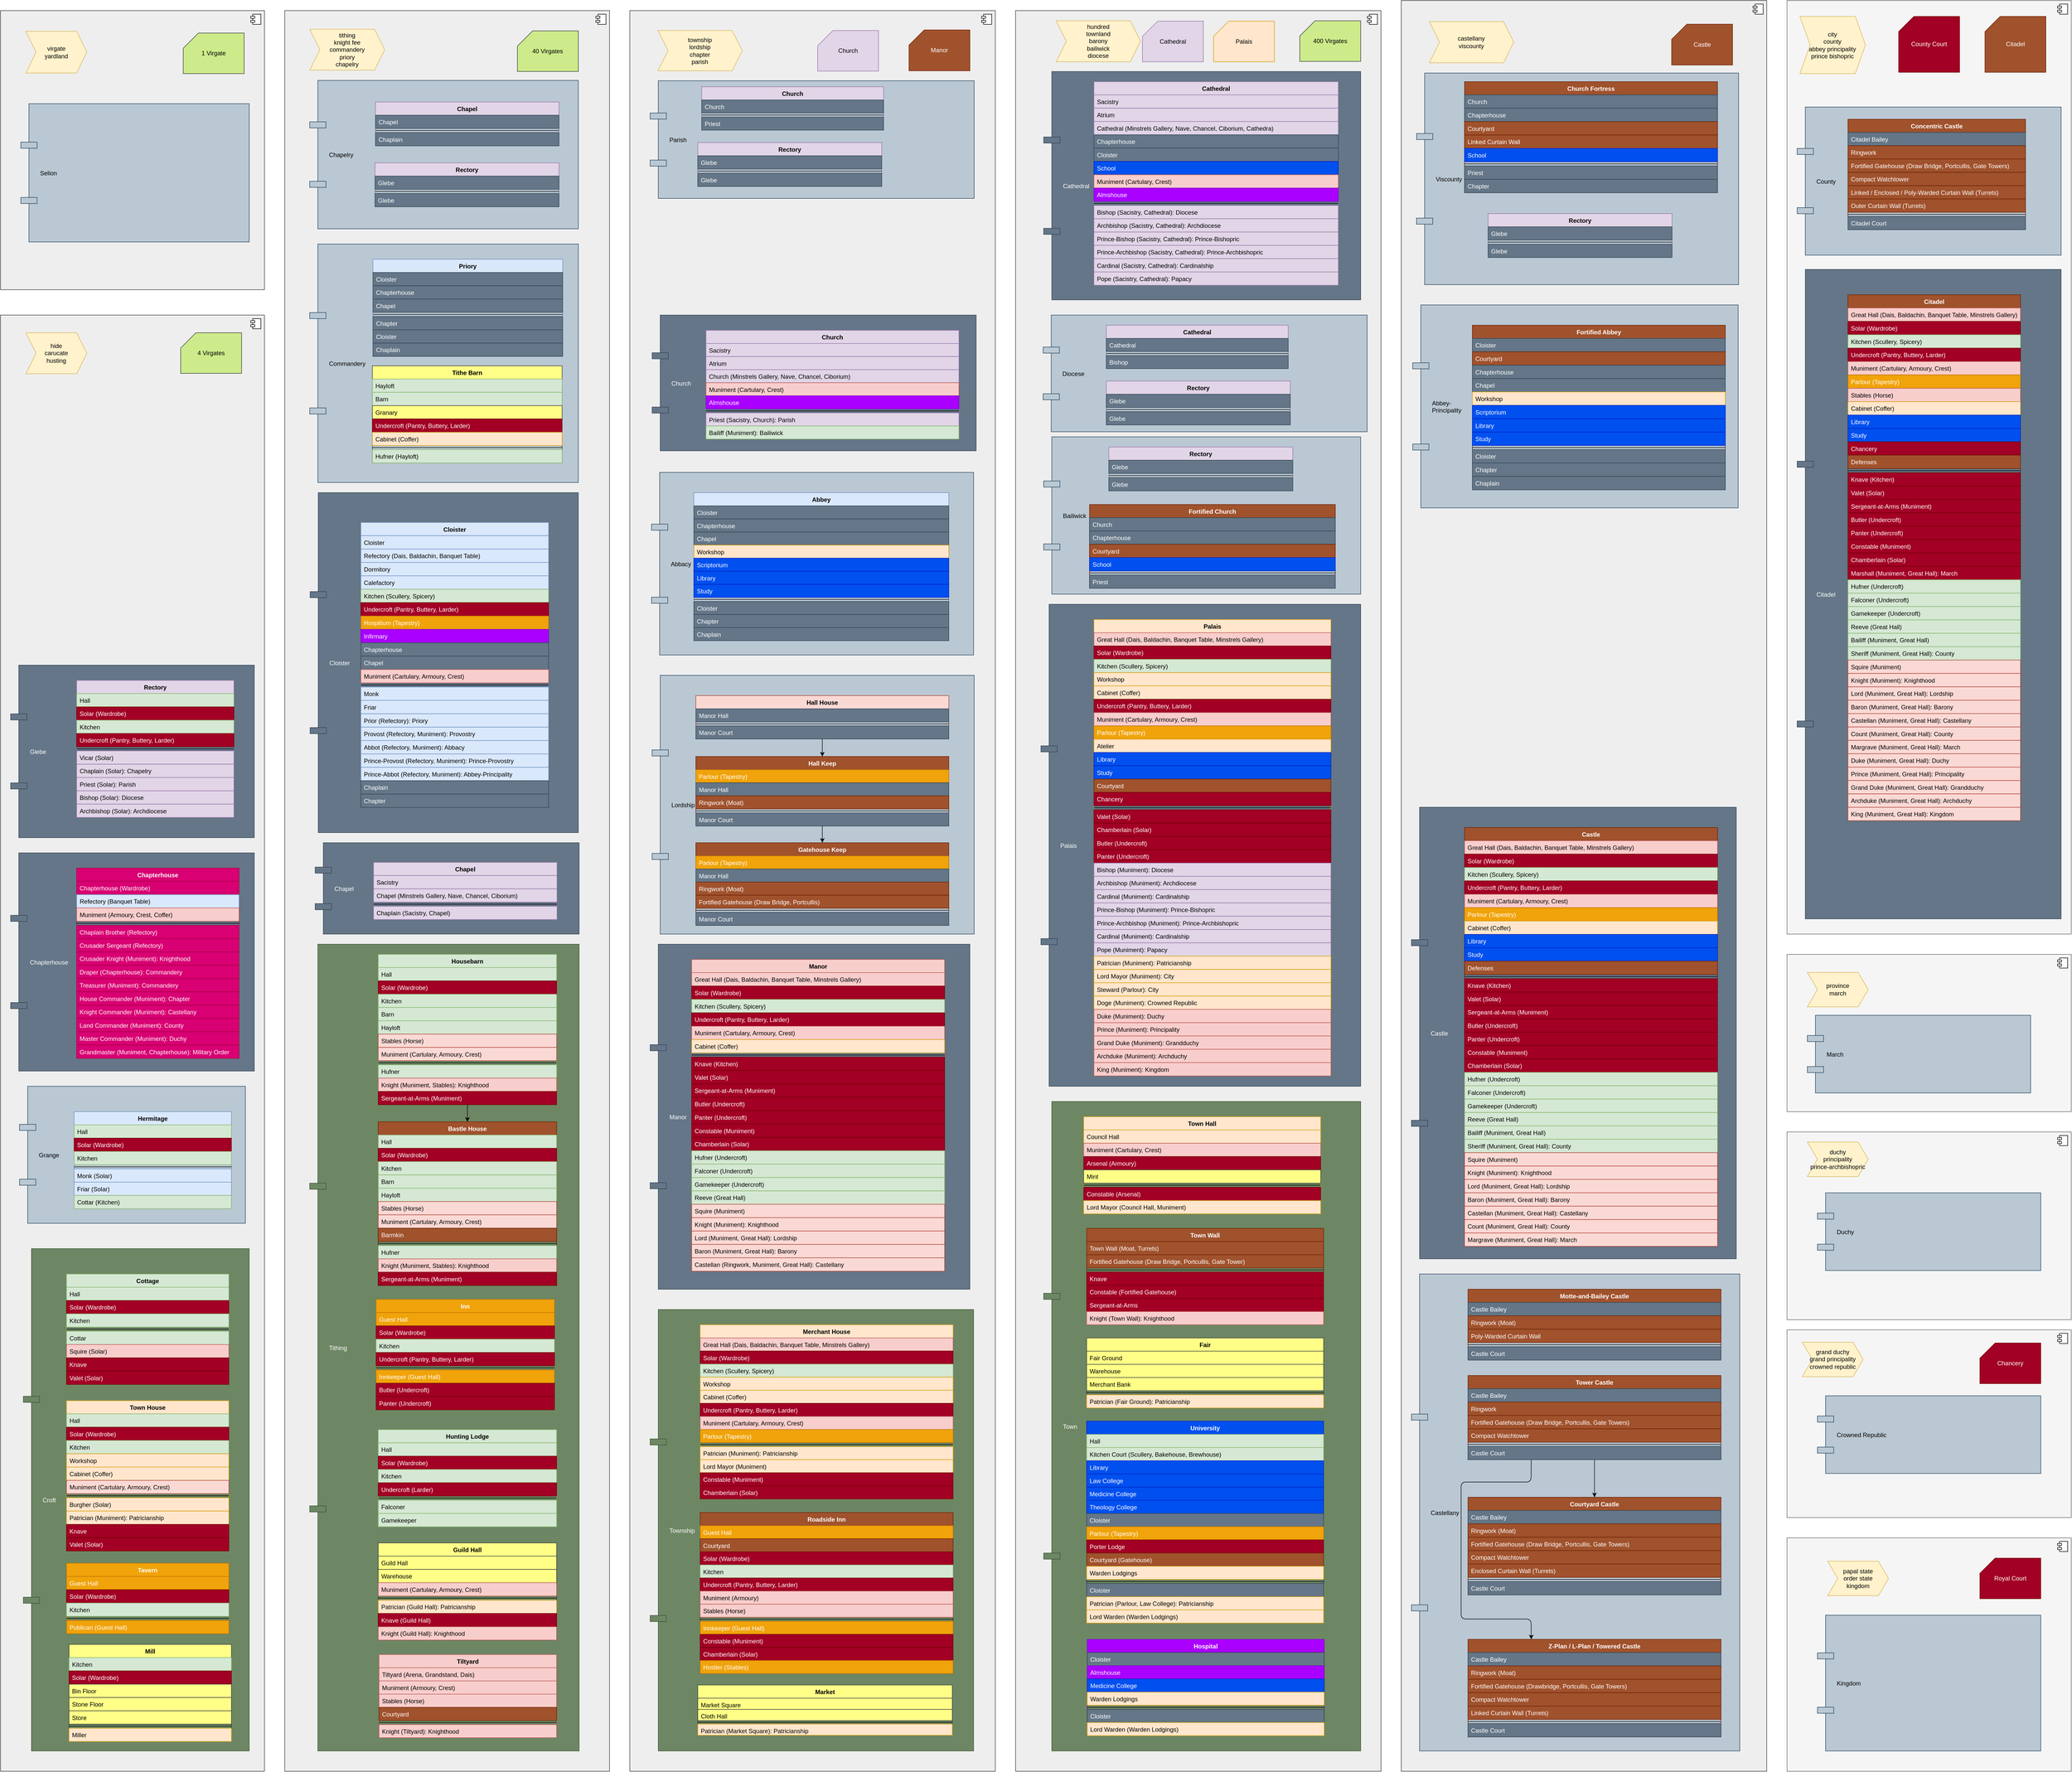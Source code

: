 <mxfile version="12.4.6" type="device"><diagram id="hANtfz0XlU3rY9Q5I6NS" name="Pagina-1"><mxGraphModel dx="4024" dy="1410" grid="1" gridSize="10" guides="1" tooltips="1" connect="1" arrows="1" fold="1" page="1" pageScale="1" pageWidth="827" pageHeight="1169" math="0" shadow="0"><root><mxCell id="ZU5g57NhmvhvlMZRi4bI-0"/><mxCell id="ZU5g57NhmvhvlMZRi4bI-1" parent="ZU5g57NhmvhvlMZRi4bI-0"/><mxCell id="Ksg23NnGhXcDr2ReOsz--49" value="" style="html=1;fillColor=#eeeeee;strokeColor=#36393d;" parent="ZU5g57NhmvhvlMZRi4bI-1" vertex="1"><mxGeometry x="-1640" y="630" width="520" height="2870" as="geometry"/></mxCell><mxCell id="Ksg23NnGhXcDr2ReOsz--50" value="" style="shape=component;jettyWidth=8;jettyHeight=4;" parent="Ksg23NnGhXcDr2ReOsz--49" vertex="1"><mxGeometry x="1" width="20" height="20" relative="1" as="geometry"><mxPoint x="-27" y="7" as="offset"/></mxGeometry></mxCell><mxCell id="dgcxpdbT49zGTZhkzxBu-0" value="&lt;div&gt;hide&lt;/div&gt;&lt;div&gt;carucate&lt;/div&gt;&lt;div&gt;husting&lt;br&gt;&lt;/div&gt;" style="shape=step;perimeter=stepPerimeter;whiteSpace=wrap;html=1;fixedSize=1;fillColor=#fff2cc;strokeColor=#d6b656;" parent="Ksg23NnGhXcDr2ReOsz--49" vertex="1"><mxGeometry x="50" y="34.908" width="120" height="80.698" as="geometry"/></mxCell><mxCell id="VRoGNFJwFBB-3MYXpLEB-10" value="Glebe" style="shape=component;align=left;spacingLeft=36;fillColor=#647687;strokeColor=#314354;fontColor=#ffffff;" parent="Ksg23NnGhXcDr2ReOsz--49" vertex="1"><mxGeometry x="20" y="690" width="480" height="340" as="geometry"/></mxCell><mxCell id="VRoGNFJwFBB-3MYXpLEB-0" value="Rectory" style="swimlane;fontStyle=1;align=center;verticalAlign=top;childLayout=stackLayout;horizontal=1;startSize=26;horizontalStack=0;resizeParent=1;resizeParentMax=0;resizeLast=0;collapsible=1;marginBottom=0;fillColor=#e1d5e7;strokeColor=#9673a6;" parent="Ksg23NnGhXcDr2ReOsz--49" vertex="1"><mxGeometry x="150" y="720" width="310" height="270.11" as="geometry"/></mxCell><mxCell id="VRoGNFJwFBB-3MYXpLEB-1" value="Hall" style="text;strokeColor=#82b366;fillColor=#d5e8d4;align=left;verticalAlign=top;spacingLeft=4;spacingRight=4;overflow=hidden;rotatable=0;points=[[0,0.5],[1,0.5]];portConstraint=eastwest;" parent="VRoGNFJwFBB-3MYXpLEB-0" vertex="1"><mxGeometry y="26" width="310" height="26.227" as="geometry"/></mxCell><mxCell id="VRoGNFJwFBB-3MYXpLEB-2" value="Solar (Wardrobe)" style="text;strokeColor=#6F0000;fillColor=#a20025;align=left;verticalAlign=top;spacingLeft=4;spacingRight=4;overflow=hidden;rotatable=0;points=[[0,0.5],[1,0.5]];portConstraint=eastwest;fontColor=#ffffff;" parent="VRoGNFJwFBB-3MYXpLEB-0" vertex="1"><mxGeometry y="52.227" width="310" height="26.227" as="geometry"/></mxCell><mxCell id="VRoGNFJwFBB-3MYXpLEB-3" value="Kitchen" style="text;strokeColor=#82b366;fillColor=#d5e8d4;align=left;verticalAlign=top;spacingLeft=4;spacingRight=4;overflow=hidden;rotatable=0;points=[[0,0.5],[1,0.5]];portConstraint=eastwest;" parent="VRoGNFJwFBB-3MYXpLEB-0" vertex="1"><mxGeometry y="78.453" width="310" height="26.227" as="geometry"/></mxCell><mxCell id="pSU5jdeKFsY1Bas1P19m-417" value="Undercroft (Pantry, Buttery, Larder)" style="text;strokeColor=#6F0000;fillColor=#a20025;align=left;verticalAlign=top;spacingLeft=4;spacingRight=4;overflow=hidden;rotatable=0;points=[[0,0.5],[1,0.5]];portConstraint=eastwest;fontColor=#ffffff;" vertex="1" parent="VRoGNFJwFBB-3MYXpLEB-0"><mxGeometry y="104.68" width="310" height="26.227" as="geometry"/></mxCell><mxCell id="VRoGNFJwFBB-3MYXpLEB-8" value="" style="line;strokeWidth=1;fillColor=none;align=left;verticalAlign=middle;spacingTop=-1;spacingLeft=3;spacingRight=3;rotatable=0;labelPosition=right;points=[];portConstraint=eastwest;" parent="VRoGNFJwFBB-3MYXpLEB-0" vertex="1"><mxGeometry y="130.907" width="310" height="8.07" as="geometry"/></mxCell><mxCell id="VRoGNFJwFBB-3MYXpLEB-9" value="Vicar (Solar)" style="text;strokeColor=#9673a6;fillColor=#e1d5e7;align=left;verticalAlign=top;spacingLeft=4;spacingRight=4;overflow=hidden;rotatable=0;points=[[0,0.5],[1,0.5]];portConstraint=eastwest;" parent="VRoGNFJwFBB-3MYXpLEB-0" vertex="1"><mxGeometry y="138.977" width="310" height="26.227" as="geometry"/></mxCell><mxCell id="pSU5jdeKFsY1Bas1P19m-412" value="Chaplain (Solar): Chapelry" style="text;strokeColor=#9673a6;fillColor=#e1d5e7;align=left;verticalAlign=top;spacingLeft=4;spacingRight=4;overflow=hidden;rotatable=0;points=[[0,0.5],[1,0.5]];portConstraint=eastwest;" vertex="1" parent="VRoGNFJwFBB-3MYXpLEB-0"><mxGeometry y="165.203" width="310" height="26.227" as="geometry"/></mxCell><mxCell id="pSU5jdeKFsY1Bas1P19m-413" value="Priest (Solar): Parish" style="text;strokeColor=#9673a6;fillColor=#e1d5e7;align=left;verticalAlign=top;spacingLeft=4;spacingRight=4;overflow=hidden;rotatable=0;points=[[0,0.5],[1,0.5]];portConstraint=eastwest;" vertex="1" parent="VRoGNFJwFBB-3MYXpLEB-0"><mxGeometry y="191.43" width="310" height="26.227" as="geometry"/></mxCell><mxCell id="pSU5jdeKFsY1Bas1P19m-414" value="Bishop (Solar): Diocese" style="text;strokeColor=#9673a6;fillColor=#e1d5e7;align=left;verticalAlign=top;spacingLeft=4;spacingRight=4;overflow=hidden;rotatable=0;points=[[0,0.5],[1,0.5]];portConstraint=eastwest;" vertex="1" parent="VRoGNFJwFBB-3MYXpLEB-0"><mxGeometry y="217.657" width="310" height="26.227" as="geometry"/></mxCell><mxCell id="pSU5jdeKFsY1Bas1P19m-415" value="Archbishop (Solar): Archdiocese" style="text;strokeColor=#9673a6;fillColor=#e1d5e7;align=left;verticalAlign=top;spacingLeft=4;spacingRight=4;overflow=hidden;rotatable=0;points=[[0,0.5],[1,0.5]];portConstraint=eastwest;" vertex="1" parent="VRoGNFJwFBB-3MYXpLEB-0"><mxGeometry y="243.884" width="310" height="26.227" as="geometry"/></mxCell><mxCell id="AjSEZ4d0PYa2R2crHPS1-29" value="Grange" style="shape=component;align=left;spacingLeft=36;fillColor=#bac8d3;strokeColor=#23445d;" parent="Ksg23NnGhXcDr2ReOsz--49" vertex="1"><mxGeometry x="37.5" y="1520" width="445" height="270" as="geometry"/></mxCell><mxCell id="AjSEZ4d0PYa2R2crHPS1-23" value="Hermitage" style="swimlane;fontStyle=1;align=center;verticalAlign=top;childLayout=stackLayout;horizontal=1;startSize=26;horizontalStack=0;resizeParent=1;resizeParentMax=0;resizeLast=0;collapsible=1;marginBottom=0;fillColor=#dae8fc;strokeColor=#6c8ebf;" parent="Ksg23NnGhXcDr2ReOsz--49" vertex="1"><mxGeometry x="145" y="1570" width="310" height="191.43" as="geometry"/></mxCell><mxCell id="AjSEZ4d0PYa2R2crHPS1-24" value="Hall" style="text;strokeColor=#82b366;fillColor=#d5e8d4;align=left;verticalAlign=top;spacingLeft=4;spacingRight=4;overflow=hidden;rotatable=0;points=[[0,0.5],[1,0.5]];portConstraint=eastwest;" parent="AjSEZ4d0PYa2R2crHPS1-23" vertex="1"><mxGeometry y="26" width="310" height="26.227" as="geometry"/></mxCell><mxCell id="AjSEZ4d0PYa2R2crHPS1-25" value="Solar (Wardrobe)" style="text;strokeColor=#6F0000;fillColor=#a20025;align=left;verticalAlign=top;spacingLeft=4;spacingRight=4;overflow=hidden;rotatable=0;points=[[0,0.5],[1,0.5]];portConstraint=eastwest;fontColor=#ffffff;" parent="AjSEZ4d0PYa2R2crHPS1-23" vertex="1"><mxGeometry y="52.227" width="310" height="26.227" as="geometry"/></mxCell><mxCell id="AjSEZ4d0PYa2R2crHPS1-26" value="Kitchen" style="text;strokeColor=#82b366;fillColor=#d5e8d4;align=left;verticalAlign=top;spacingLeft=4;spacingRight=4;overflow=hidden;rotatable=0;points=[[0,0.5],[1,0.5]];portConstraint=eastwest;" parent="AjSEZ4d0PYa2R2crHPS1-23" vertex="1"><mxGeometry y="78.453" width="310" height="26.227" as="geometry"/></mxCell><mxCell id="AjSEZ4d0PYa2R2crHPS1-27" value="" style="line;strokeWidth=1;fillColor=none;align=left;verticalAlign=middle;spacingTop=-1;spacingLeft=3;spacingRight=3;rotatable=0;labelPosition=right;points=[];portConstraint=eastwest;" parent="AjSEZ4d0PYa2R2crHPS1-23" vertex="1"><mxGeometry y="104.68" width="310" height="8.07" as="geometry"/></mxCell><mxCell id="AjSEZ4d0PYa2R2crHPS1-28" value="Monk (Solar)" style="text;strokeColor=#6c8ebf;fillColor=#dae8fc;align=left;verticalAlign=top;spacingLeft=4;spacingRight=4;overflow=hidden;rotatable=0;points=[[0,0.5],[1,0.5]];portConstraint=eastwest;" parent="AjSEZ4d0PYa2R2crHPS1-23" vertex="1"><mxGeometry y="112.75" width="310" height="26.227" as="geometry"/></mxCell><mxCell id="HWQWfmdHcsr1P1ZcavbZ-3" value="Friar (Solar)" style="text;strokeColor=#6c8ebf;fillColor=#dae8fc;align=left;verticalAlign=top;spacingLeft=4;spacingRight=4;overflow=hidden;rotatable=0;points=[[0,0.5],[1,0.5]];portConstraint=eastwest;" parent="AjSEZ4d0PYa2R2crHPS1-23" vertex="1"><mxGeometry y="138.977" width="310" height="26.227" as="geometry"/></mxCell><mxCell id="pSU5jdeKFsY1Bas1P19m-416" value="Cottar (Kitchen)" style="text;strokeColor=#82b366;fillColor=#d5e8d4;align=left;verticalAlign=top;spacingLeft=4;spacingRight=4;overflow=hidden;rotatable=0;points=[[0,0.5],[1,0.5]];portConstraint=eastwest;" vertex="1" parent="AjSEZ4d0PYa2R2crHPS1-23"><mxGeometry y="165.203" width="310" height="26.227" as="geometry"/></mxCell><mxCell id="qFRN3Hi77p1cKEKmobMD-8" value="Croft" style="shape=component;align=left;spacingLeft=36;fillColor=#6d8764;strokeColor=#3A5431;fontColor=#ffffff;" parent="Ksg23NnGhXcDr2ReOsz--49" vertex="1"><mxGeometry x="45" y="1840" width="445" height="990" as="geometry"/></mxCell><mxCell id="qFRN3Hi77p1cKEKmobMD-15" value="Cottage" style="swimlane;fontStyle=1;align=center;verticalAlign=top;childLayout=stackLayout;horizontal=1;startSize=26;horizontalStack=0;resizeParent=1;resizeParentMax=0;resizeLast=0;collapsible=1;marginBottom=0;fillColor=#d5e8d4;strokeColor=#82b366;" parent="Ksg23NnGhXcDr2ReOsz--49" vertex="1"><mxGeometry x="130" y="1890" width="320" height="217.657" as="geometry"/></mxCell><mxCell id="qFRN3Hi77p1cKEKmobMD-16" value="Hall" style="text;strokeColor=#82b366;fillColor=#d5e8d4;align=left;verticalAlign=top;spacingLeft=4;spacingRight=4;overflow=hidden;rotatable=0;points=[[0,0.5],[1,0.5]];portConstraint=eastwest;" parent="qFRN3Hi77p1cKEKmobMD-15" vertex="1"><mxGeometry y="26" width="320" height="26.227" as="geometry"/></mxCell><mxCell id="qFRN3Hi77p1cKEKmobMD-19" value="Solar (Wardrobe)" style="text;strokeColor=#6F0000;fillColor=#a20025;align=left;verticalAlign=top;spacingLeft=4;spacingRight=4;overflow=hidden;rotatable=0;points=[[0,0.5],[1,0.5]];portConstraint=eastwest;fontColor=#ffffff;" parent="qFRN3Hi77p1cKEKmobMD-15" vertex="1"><mxGeometry y="52.227" width="320" height="26.227" as="geometry"/></mxCell><mxCell id="qFRN3Hi77p1cKEKmobMD-20" value="Kitchen" style="text;strokeColor=#82b366;fillColor=#d5e8d4;align=left;verticalAlign=top;spacingLeft=4;spacingRight=4;overflow=hidden;rotatable=0;points=[[0,0.5],[1,0.5]];portConstraint=eastwest;" parent="qFRN3Hi77p1cKEKmobMD-15" vertex="1"><mxGeometry y="78.453" width="320" height="26.227" as="geometry"/></mxCell><mxCell id="qFRN3Hi77p1cKEKmobMD-17" value="" style="line;strokeWidth=1;fillColor=none;align=left;verticalAlign=middle;spacingTop=-1;spacingLeft=3;spacingRight=3;rotatable=0;labelPosition=right;points=[];portConstraint=eastwest;" parent="qFRN3Hi77p1cKEKmobMD-15" vertex="1"><mxGeometry y="104.68" width="320" height="8.07" as="geometry"/></mxCell><mxCell id="qFRN3Hi77p1cKEKmobMD-18" value="Cottar" style="text;strokeColor=#82b366;fillColor=#d5e8d4;align=left;verticalAlign=top;spacingLeft=4;spacingRight=4;overflow=hidden;rotatable=0;points=[[0,0.5],[1,0.5]];portConstraint=eastwest;" parent="qFRN3Hi77p1cKEKmobMD-15" vertex="1"><mxGeometry y="112.75" width="320" height="26.227" as="geometry"/></mxCell><mxCell id="HWQWfmdHcsr1P1ZcavbZ-9" value="Squire (Solar)" style="text;strokeColor=#b85450;fillColor=#f8cecc;align=left;verticalAlign=top;spacingLeft=4;spacingRight=4;overflow=hidden;rotatable=0;points=[[0,0.5],[1,0.5]];portConstraint=eastwest;" parent="qFRN3Hi77p1cKEKmobMD-15" vertex="1"><mxGeometry y="138.977" width="320" height="26.227" as="geometry"/></mxCell><mxCell id="HWQWfmdHcsr1P1ZcavbZ-10" value="Knave" style="text;strokeColor=#6F0000;fillColor=#a20025;align=left;verticalAlign=top;spacingLeft=4;spacingRight=4;overflow=hidden;rotatable=0;points=[[0,0.5],[1,0.5]];portConstraint=eastwest;fontColor=#ffffff;" parent="qFRN3Hi77p1cKEKmobMD-15" vertex="1"><mxGeometry y="165.203" width="320" height="26.227" as="geometry"/></mxCell><mxCell id="HWQWfmdHcsr1P1ZcavbZ-11" value="Valet (Solar)" style="text;strokeColor=#6F0000;fillColor=#a20025;align=left;verticalAlign=top;spacingLeft=4;spacingRight=4;overflow=hidden;rotatable=0;points=[[0,0.5],[1,0.5]];portConstraint=eastwest;fontColor=#ffffff;" parent="qFRN3Hi77p1cKEKmobMD-15" vertex="1"><mxGeometry y="191.43" width="320" height="26.227" as="geometry"/></mxCell><mxCell id="_S7Wkdgl3-y9rmEB1izG-9" value="Town House" style="swimlane;fontStyle=1;align=center;verticalAlign=top;childLayout=stackLayout;horizontal=1;startSize=26;horizontalStack=0;resizeParent=1;resizeParentMax=0;resizeLast=0;collapsible=1;marginBottom=0;fillColor=#ffe6cc;strokeColor=#d79b00;" parent="Ksg23NnGhXcDr2ReOsz--49" vertex="1"><mxGeometry x="130" y="2139.57" width="320" height="296.337" as="geometry"/></mxCell><mxCell id="_S7Wkdgl3-y9rmEB1izG-10" value="Hall" style="text;strokeColor=#82b366;fillColor=#d5e8d4;align=left;verticalAlign=top;spacingLeft=4;spacingRight=4;overflow=hidden;rotatable=0;points=[[0,0.5],[1,0.5]];portConstraint=eastwest;" parent="_S7Wkdgl3-y9rmEB1izG-9" vertex="1"><mxGeometry y="26" width="320" height="26.227" as="geometry"/></mxCell><mxCell id="_S7Wkdgl3-y9rmEB1izG-11" value="Solar (Wardrobe)" style="text;strokeColor=#6F0000;fillColor=#a20025;align=left;verticalAlign=top;spacingLeft=4;spacingRight=4;overflow=hidden;rotatable=0;points=[[0,0.5],[1,0.5]];portConstraint=eastwest;fontColor=#ffffff;" parent="_S7Wkdgl3-y9rmEB1izG-9" vertex="1"><mxGeometry y="52.227" width="320" height="26.227" as="geometry"/></mxCell><mxCell id="_S7Wkdgl3-y9rmEB1izG-12" value="Kitchen" style="text;strokeColor=#82b366;fillColor=#d5e8d4;align=left;verticalAlign=top;spacingLeft=4;spacingRight=4;overflow=hidden;rotatable=0;points=[[0,0.5],[1,0.5]];portConstraint=eastwest;" parent="_S7Wkdgl3-y9rmEB1izG-9" vertex="1"><mxGeometry y="78.453" width="320" height="26.227" as="geometry"/></mxCell><mxCell id="_S7Wkdgl3-y9rmEB1izG-13" value="Workshop" style="text;strokeColor=#d79b00;fillColor=#ffe6cc;align=left;verticalAlign=top;spacingLeft=4;spacingRight=4;overflow=hidden;rotatable=0;points=[[0,0.5],[1,0.5]];portConstraint=eastwest;" parent="_S7Wkdgl3-y9rmEB1izG-9" vertex="1"><mxGeometry y="104.68" width="320" height="26.227" as="geometry"/></mxCell><mxCell id="_S7Wkdgl3-y9rmEB1izG-14" value="Cabinet (Coffer)" style="text;strokeColor=#d79b00;fillColor=#ffe6cc;align=left;verticalAlign=top;spacingLeft=4;spacingRight=4;overflow=hidden;rotatable=0;points=[[0,0.5],[1,0.5]];portConstraint=eastwest;" parent="_S7Wkdgl3-y9rmEB1izG-9" vertex="1"><mxGeometry y="130.907" width="320" height="26.227" as="geometry"/></mxCell><mxCell id="_S7Wkdgl3-y9rmEB1izG-15" value="Muniment (Cartulary, Armoury, Crest)" style="text;strokeColor=#ae4132;fillColor=#fad9d5;align=left;verticalAlign=top;spacingLeft=4;spacingRight=4;overflow=hidden;rotatable=0;points=[[0,0.5],[1,0.5]];portConstraint=eastwest;" parent="_S7Wkdgl3-y9rmEB1izG-9" vertex="1"><mxGeometry y="157.134" width="320" height="26.227" as="geometry"/></mxCell><mxCell id="_S7Wkdgl3-y9rmEB1izG-16" value="" style="line;strokeWidth=1;fillColor=none;align=left;verticalAlign=middle;spacingTop=-1;spacingLeft=3;spacingRight=3;rotatable=0;labelPosition=right;points=[];portConstraint=eastwest;" parent="_S7Wkdgl3-y9rmEB1izG-9" vertex="1"><mxGeometry y="183.36" width="320" height="8.07" as="geometry"/></mxCell><mxCell id="_S7Wkdgl3-y9rmEB1izG-17" value="Burgher (Solar)" style="text;strokeColor=#d79b00;fillColor=#ffe6cc;align=left;verticalAlign=top;spacingLeft=4;spacingRight=4;overflow=hidden;rotatable=0;points=[[0,0.5],[1,0.5]];portConstraint=eastwest;" parent="_S7Wkdgl3-y9rmEB1izG-9" vertex="1"><mxGeometry y="191.43" width="320" height="26.227" as="geometry"/></mxCell><mxCell id="_S7Wkdgl3-y9rmEB1izG-18" value="Patrician (Muniment): Patricianship" style="text;strokeColor=#d79b00;fillColor=#ffe6cc;align=left;verticalAlign=top;spacingLeft=4;spacingRight=4;overflow=hidden;rotatable=0;points=[[0,0.5],[1,0.5]];portConstraint=eastwest;" parent="_S7Wkdgl3-y9rmEB1izG-9" vertex="1"><mxGeometry y="217.657" width="320" height="26.227" as="geometry"/></mxCell><mxCell id="HWQWfmdHcsr1P1ZcavbZ-17" value="Knave" style="text;strokeColor=#6F0000;fillColor=#a20025;align=left;verticalAlign=top;spacingLeft=4;spacingRight=4;overflow=hidden;rotatable=0;points=[[0,0.5],[1,0.5]];portConstraint=eastwest;fontColor=#ffffff;" parent="_S7Wkdgl3-y9rmEB1izG-9" vertex="1"><mxGeometry y="243.884" width="320" height="26.227" as="geometry"/></mxCell><mxCell id="HWQWfmdHcsr1P1ZcavbZ-18" value="Valet (Solar)" style="text;strokeColor=#6F0000;fillColor=#a20025;align=left;verticalAlign=top;spacingLeft=4;spacingRight=4;overflow=hidden;rotatable=0;points=[[0,0.5],[1,0.5]];portConstraint=eastwest;fontColor=#ffffff;" parent="_S7Wkdgl3-y9rmEB1izG-9" vertex="1"><mxGeometry y="270.11" width="320" height="26.227" as="geometry"/></mxCell><mxCell id="2C-JINjYsB2eFUCNH33B-0" value="Tavern" style="swimlane;fontStyle=1;align=center;verticalAlign=top;childLayout=stackLayout;horizontal=1;startSize=26;horizontalStack=0;resizeParent=1;resizeParentMax=0;resizeLast=0;collapsible=1;marginBottom=0;fillColor=#f0a30a;strokeColor=#BD7000;fontColor=#ffffff;" parent="Ksg23NnGhXcDr2ReOsz--49" vertex="1"><mxGeometry x="130" y="2460" width="320" height="138.977" as="geometry"/></mxCell><mxCell id="2C-JINjYsB2eFUCNH33B-1" value="Guest Hall" style="text;strokeColor=#BD7000;fillColor=#f0a30a;align=left;verticalAlign=top;spacingLeft=4;spacingRight=4;overflow=hidden;rotatable=0;points=[[0,0.5],[1,0.5]];portConstraint=eastwest;fontColor=#ffffff;" parent="2C-JINjYsB2eFUCNH33B-0" vertex="1"><mxGeometry y="26" width="320" height="26.227" as="geometry"/></mxCell><mxCell id="2C-JINjYsB2eFUCNH33B-2" value="Solar (Wardrobe)" style="text;strokeColor=#6F0000;fillColor=#a20025;align=left;verticalAlign=top;spacingLeft=4;spacingRight=4;overflow=hidden;rotatable=0;points=[[0,0.5],[1,0.5]];portConstraint=eastwest;fontColor=#ffffff;" parent="2C-JINjYsB2eFUCNH33B-0" vertex="1"><mxGeometry y="52.227" width="320" height="26.227" as="geometry"/></mxCell><mxCell id="2C-JINjYsB2eFUCNH33B-3" value="Kitchen" style="text;strokeColor=#82b366;fillColor=#d5e8d4;align=left;verticalAlign=top;spacingLeft=4;spacingRight=4;overflow=hidden;rotatable=0;points=[[0,0.5],[1,0.5]];portConstraint=eastwest;" parent="2C-JINjYsB2eFUCNH33B-0" vertex="1"><mxGeometry y="78.453" width="320" height="26.227" as="geometry"/></mxCell><mxCell id="2C-JINjYsB2eFUCNH33B-4" value="" style="line;strokeWidth=1;fillColor=none;align=left;verticalAlign=middle;spacingTop=-1;spacingLeft=3;spacingRight=3;rotatable=0;labelPosition=right;points=[];portConstraint=eastwest;" parent="2C-JINjYsB2eFUCNH33B-0" vertex="1"><mxGeometry y="104.68" width="320" height="8.07" as="geometry"/></mxCell><mxCell id="2C-JINjYsB2eFUCNH33B-5" value="Publican (Guest Hall)" style="text;strokeColor=#BD7000;fillColor=#f0a30a;align=left;verticalAlign=top;spacingLeft=4;spacingRight=4;overflow=hidden;rotatable=0;points=[[0,0.5],[1,0.5]];portConstraint=eastwest;fontColor=#ffffff;" parent="2C-JINjYsB2eFUCNH33B-0" vertex="1"><mxGeometry y="112.75" width="320" height="26.227" as="geometry"/></mxCell><mxCell id="Ksg23NnGhXcDr2ReOsz--0" value="Mill" style="swimlane;fontStyle=1;align=center;verticalAlign=top;childLayout=stackLayout;horizontal=1;startSize=26;horizontalStack=0;resizeParent=1;resizeParentMax=0;resizeLast=0;collapsible=1;marginBottom=0;fillColor=#ffff88;strokeColor=#36393d;" parent="Ksg23NnGhXcDr2ReOsz--49" vertex="1"><mxGeometry x="135" y="2620" width="320" height="191.43" as="geometry"/></mxCell><mxCell id="Ksg23NnGhXcDr2ReOsz--1" value="Kitchen" style="text;strokeColor=#82b366;fillColor=#d5e8d4;align=left;verticalAlign=top;spacingLeft=4;spacingRight=4;overflow=hidden;rotatable=0;points=[[0,0.5],[1,0.5]];portConstraint=eastwest;" parent="Ksg23NnGhXcDr2ReOsz--0" vertex="1"><mxGeometry y="26" width="320" height="26.227" as="geometry"/></mxCell><mxCell id="Ksg23NnGhXcDr2ReOsz--11" value="Solar (Wardrobe)" style="text;strokeColor=#6F0000;fillColor=#a20025;align=left;verticalAlign=top;spacingLeft=4;spacingRight=4;overflow=hidden;rotatable=0;points=[[0,0.5],[1,0.5]];portConstraint=eastwest;fontColor=#ffffff;" parent="Ksg23NnGhXcDr2ReOsz--0" vertex="1"><mxGeometry y="52.227" width="320" height="26.227" as="geometry"/></mxCell><mxCell id="Ksg23NnGhXcDr2ReOsz--12" value="Bin Floor" style="text;strokeColor=#36393d;fillColor=#ffff88;align=left;verticalAlign=top;spacingLeft=4;spacingRight=4;overflow=hidden;rotatable=0;points=[[0,0.5],[1,0.5]];portConstraint=eastwest;" parent="Ksg23NnGhXcDr2ReOsz--0" vertex="1"><mxGeometry y="78.453" width="320" height="26.227" as="geometry"/></mxCell><mxCell id="Ksg23NnGhXcDr2ReOsz--13" value="Stone Floor" style="text;strokeColor=#36393d;fillColor=#ffff88;align=left;verticalAlign=top;spacingLeft=4;spacingRight=4;overflow=hidden;rotatable=0;points=[[0,0.5],[1,0.5]];portConstraint=eastwest;" parent="Ksg23NnGhXcDr2ReOsz--0" vertex="1"><mxGeometry y="104.68" width="320" height="26.227" as="geometry"/></mxCell><mxCell id="Ksg23NnGhXcDr2ReOsz--14" value="Store" style="text;strokeColor=#36393d;fillColor=#ffff88;align=left;verticalAlign=top;spacingLeft=4;spacingRight=4;overflow=hidden;rotatable=0;points=[[0,0.5],[1,0.5]];portConstraint=eastwest;" parent="Ksg23NnGhXcDr2ReOsz--0" vertex="1"><mxGeometry y="130.907" width="320" height="26.227" as="geometry"/></mxCell><mxCell id="Ksg23NnGhXcDr2ReOsz--2" value="" style="line;strokeWidth=1;fillColor=none;align=left;verticalAlign=middle;spacingTop=-1;spacingLeft=3;spacingRight=3;rotatable=0;labelPosition=right;points=[];portConstraint=eastwest;" parent="Ksg23NnGhXcDr2ReOsz--0" vertex="1"><mxGeometry y="157.134" width="320" height="8.07" as="geometry"/></mxCell><mxCell id="Ksg23NnGhXcDr2ReOsz--3" value="Miller" style="text;strokeColor=#d79b00;fillColor=#ffe6cc;align=left;verticalAlign=top;spacingLeft=4;spacingRight=4;overflow=hidden;rotatable=0;points=[[0,0.5],[1,0.5]];portConstraint=eastwest;" parent="Ksg23NnGhXcDr2ReOsz--0" vertex="1"><mxGeometry y="165.203" width="320" height="26.227" as="geometry"/></mxCell><mxCell id="yZkq4o2nepX5se3O5V-_-43" value="4 Virgates" style="shape=card;whiteSpace=wrap;html=1;fillColor=#cdeb8b;strokeColor=#36393d;" parent="Ksg23NnGhXcDr2ReOsz--49" vertex="1"><mxGeometry x="355" y="34.91" width="120" height="80" as="geometry"/></mxCell><mxCell id="pSU5jdeKFsY1Bas1P19m-340" value="Chapterhouse" style="shape=component;align=left;spacingLeft=36;fillColor=#647687;strokeColor=#314354;fontColor=#ffffff;" vertex="1" parent="Ksg23NnGhXcDr2ReOsz--49"><mxGeometry x="20" y="1060" width="480" height="430" as="geometry"/></mxCell><mxCell id="pSU5jdeKFsY1Bas1P19m-341" value="Chapterhouse" style="swimlane;fontStyle=1;align=center;verticalAlign=top;childLayout=stackLayout;horizontal=1;startSize=26;horizontalStack=0;resizeParent=1;resizeParentMax=0;resizeLast=0;collapsible=1;marginBottom=0;fillColor=#d80073;strokeColor=#A50040;fontColor=#ffffff;" vertex="1" parent="Ksg23NnGhXcDr2ReOsz--49"><mxGeometry x="150" y="1090" width="320" height="375.017" as="geometry"/></mxCell><mxCell id="pSU5jdeKFsY1Bas1P19m-342" value="Chapterhouse (Wardrobe)" style="text;strokeColor=#A50040;fillColor=#d80073;align=left;verticalAlign=top;spacingLeft=4;spacingRight=4;overflow=hidden;rotatable=0;points=[[0,0.5],[1,0.5]];portConstraint=eastwest;fontColor=#ffffff;" vertex="1" parent="pSU5jdeKFsY1Bas1P19m-341"><mxGeometry y="26" width="320" height="26.227" as="geometry"/></mxCell><mxCell id="pSU5jdeKFsY1Bas1P19m-343" value="Refectory (Banquet Table)" style="text;strokeColor=#6c8ebf;fillColor=#dae8fc;align=left;verticalAlign=top;spacingLeft=4;spacingRight=4;overflow=hidden;rotatable=0;points=[[0,0.5],[1,0.5]];portConstraint=eastwest;" vertex="1" parent="pSU5jdeKFsY1Bas1P19m-341"><mxGeometry y="52.227" width="320" height="26.227" as="geometry"/></mxCell><mxCell id="pSU5jdeKFsY1Bas1P19m-346" value="Muniment (Armoury, Crest, Coffer)" style="text;strokeColor=#b85450;fillColor=#f8cecc;align=left;verticalAlign=top;spacingLeft=4;spacingRight=4;overflow=hidden;rotatable=0;points=[[0,0.5],[1,0.5]];portConstraint=eastwest;" vertex="1" parent="pSU5jdeKFsY1Bas1P19m-341"><mxGeometry y="78.453" width="320" height="26.227" as="geometry"/></mxCell><mxCell id="pSU5jdeKFsY1Bas1P19m-344" value="" style="line;strokeWidth=1;fillColor=none;align=left;verticalAlign=middle;spacingTop=-1;spacingLeft=3;spacingRight=3;rotatable=0;labelPosition=right;points=[];portConstraint=eastwest;" vertex="1" parent="pSU5jdeKFsY1Bas1P19m-341"><mxGeometry y="104.68" width="320" height="8.07" as="geometry"/></mxCell><mxCell id="pSU5jdeKFsY1Bas1P19m-345" value="Chaplain Brother (Refectory)" style="text;strokeColor=#A50040;fillColor=#d80073;align=left;verticalAlign=top;spacingLeft=4;spacingRight=4;overflow=hidden;rotatable=0;points=[[0,0.5],[1,0.5]];portConstraint=eastwest;fontColor=#ffffff;" vertex="1" parent="pSU5jdeKFsY1Bas1P19m-341"><mxGeometry y="112.75" width="320" height="26.227" as="geometry"/></mxCell><mxCell id="pSU5jdeKFsY1Bas1P19m-347" value="Crusader Sergeant (Refectory)" style="text;strokeColor=#A50040;fillColor=#d80073;align=left;verticalAlign=top;spacingLeft=4;spacingRight=4;overflow=hidden;rotatable=0;points=[[0,0.5],[1,0.5]];portConstraint=eastwest;fontColor=#ffffff;" vertex="1" parent="pSU5jdeKFsY1Bas1P19m-341"><mxGeometry y="138.977" width="320" height="26.227" as="geometry"/></mxCell><mxCell id="pSU5jdeKFsY1Bas1P19m-400" value="Crusader Knight (Muniment): Knighthood" style="text;strokeColor=#A50040;fillColor=#d80073;align=left;verticalAlign=top;spacingLeft=4;spacingRight=4;overflow=hidden;rotatable=0;points=[[0,0.5],[1,0.5]];portConstraint=eastwest;fontColor=#ffffff;" vertex="1" parent="pSU5jdeKFsY1Bas1P19m-341"><mxGeometry y="165.203" width="320" height="26.227" as="geometry"/></mxCell><mxCell id="pSU5jdeKFsY1Bas1P19m-401" value="Draper (Chapterhouse): Commandery" style="text;strokeColor=#A50040;fillColor=#d80073;align=left;verticalAlign=top;spacingLeft=4;spacingRight=4;overflow=hidden;rotatable=0;points=[[0,0.5],[1,0.5]];portConstraint=eastwest;fontColor=#ffffff;" vertex="1" parent="pSU5jdeKFsY1Bas1P19m-341"><mxGeometry y="191.43" width="320" height="26.227" as="geometry"/></mxCell><mxCell id="pSU5jdeKFsY1Bas1P19m-402" value="Treasurer (Muniment): Commandery" style="text;strokeColor=#A50040;fillColor=#d80073;align=left;verticalAlign=top;spacingLeft=4;spacingRight=4;overflow=hidden;rotatable=0;points=[[0,0.5],[1,0.5]];portConstraint=eastwest;fontColor=#ffffff;" vertex="1" parent="pSU5jdeKFsY1Bas1P19m-341"><mxGeometry y="217.657" width="320" height="26.227" as="geometry"/></mxCell><mxCell id="pSU5jdeKFsY1Bas1P19m-403" value="House Commander (Muniment): Chapter" style="text;strokeColor=#A50040;fillColor=#d80073;align=left;verticalAlign=top;spacingLeft=4;spacingRight=4;overflow=hidden;rotatable=0;points=[[0,0.5],[1,0.5]];portConstraint=eastwest;fontColor=#ffffff;" vertex="1" parent="pSU5jdeKFsY1Bas1P19m-341"><mxGeometry y="243.884" width="320" height="26.227" as="geometry"/></mxCell><mxCell id="pSU5jdeKFsY1Bas1P19m-404" value="Knight Commander (Muniment): Castellany" style="text;strokeColor=#A50040;fillColor=#d80073;align=left;verticalAlign=top;spacingLeft=4;spacingRight=4;overflow=hidden;rotatable=0;points=[[0,0.5],[1,0.5]];portConstraint=eastwest;fontColor=#ffffff;" vertex="1" parent="pSU5jdeKFsY1Bas1P19m-341"><mxGeometry y="270.11" width="320" height="26.227" as="geometry"/></mxCell><mxCell id="pSU5jdeKFsY1Bas1P19m-405" value="Land Commander (Muniment): County" style="text;strokeColor=#A50040;fillColor=#d80073;align=left;verticalAlign=top;spacingLeft=4;spacingRight=4;overflow=hidden;rotatable=0;points=[[0,0.5],[1,0.5]];portConstraint=eastwest;fontColor=#ffffff;" vertex="1" parent="pSU5jdeKFsY1Bas1P19m-341"><mxGeometry y="296.337" width="320" height="26.227" as="geometry"/></mxCell><mxCell id="pSU5jdeKFsY1Bas1P19m-406" value="Master Commander (Muniment): Duchy" style="text;strokeColor=#A50040;fillColor=#d80073;align=left;verticalAlign=top;spacingLeft=4;spacingRight=4;overflow=hidden;rotatable=0;points=[[0,0.5],[1,0.5]];portConstraint=eastwest;fontColor=#ffffff;" vertex="1" parent="pSU5jdeKFsY1Bas1P19m-341"><mxGeometry y="322.564" width="320" height="26.227" as="geometry"/></mxCell><mxCell id="pSU5jdeKFsY1Bas1P19m-407" value="Grandmaster (Muniment, Chapterhouse): Military Order" style="text;strokeColor=#A50040;fillColor=#d80073;align=left;verticalAlign=top;spacingLeft=4;spacingRight=4;overflow=hidden;rotatable=0;points=[[0,0.5],[1,0.5]];portConstraint=eastwest;fontColor=#ffffff;" vertex="1" parent="pSU5jdeKFsY1Bas1P19m-341"><mxGeometry y="348.791" width="320" height="26.227" as="geometry"/></mxCell><mxCell id="Ksg23NnGhXcDr2ReOsz--51" value="" style="html=1;fillColor=#eeeeee;strokeColor=#36393d;" parent="ZU5g57NhmvhvlMZRi4bI-1" vertex="1"><mxGeometry x="-1080" y="30" width="640" height="3470" as="geometry"/></mxCell><mxCell id="Ksg23NnGhXcDr2ReOsz--52" value="" style="shape=component;jettyWidth=8;jettyHeight=4;" parent="Ksg23NnGhXcDr2ReOsz--51" vertex="1"><mxGeometry x="1" width="20" height="20" relative="1" as="geometry"><mxPoint x="-27" y="7" as="offset"/></mxGeometry></mxCell><mxCell id="dgcxpdbT49zGTZhkzxBu-1" value="&lt;div&gt;tithing&lt;/div&gt;&lt;div&gt;knight fee&lt;/div&gt;&lt;div&gt;commandery&lt;/div&gt;&lt;div&gt;priory&lt;/div&gt;&lt;div&gt;chapelry&lt;br&gt;&lt;/div&gt;" style="shape=step;perimeter=stepPerimeter;whiteSpace=wrap;html=1;fixedSize=1;fillColor=#fff2cc;strokeColor=#d6b656;" parent="Ksg23NnGhXcDr2ReOsz--51" vertex="1"><mxGeometry x="49.231" y="36.596" width="147.692" height="80.698" as="geometry"/></mxCell><mxCell id="qFRN3Hi77p1cKEKmobMD-26" value="Tithing" style="shape=component;align=left;spacingLeft=36;fillColor=#6d8764;strokeColor=#3A5431;fontColor=#ffffff;" parent="Ksg23NnGhXcDr2ReOsz--51" vertex="1"><mxGeometry x="49.23" y="1840" width="530.77" height="1590" as="geometry"/></mxCell><mxCell id="AjSEZ4d0PYa2R2crHPS1-4" value="Bastle House" style="swimlane;fontStyle=1;align=center;verticalAlign=top;childLayout=stackLayout;horizontal=1;startSize=26;horizontalStack=0;resizeParent=1;resizeParentMax=0;resizeLast=0;collapsible=1;marginBottom=0;fillColor=#a0522d;strokeColor=#6D1F00;fontColor=#ffffff;" parent="Ksg23NnGhXcDr2ReOsz--51" vertex="1"><mxGeometry x="184.23" y="2190.005" width="351.54" height="322.564" as="geometry"/></mxCell><mxCell id="AjSEZ4d0PYa2R2crHPS1-5" value="Hall" style="text;strokeColor=#82b366;fillColor=#d5e8d4;align=left;verticalAlign=top;spacingLeft=4;spacingRight=4;overflow=hidden;rotatable=0;points=[[0,0.5],[1,0.5]];portConstraint=eastwest;" parent="AjSEZ4d0PYa2R2crHPS1-4" vertex="1"><mxGeometry y="26" width="351.54" height="26.227" as="geometry"/></mxCell><mxCell id="AjSEZ4d0PYa2R2crHPS1-6" value="Solar (Wardrobe)" style="text;strokeColor=#6F0000;fillColor=#a20025;align=left;verticalAlign=top;spacingLeft=4;spacingRight=4;overflow=hidden;rotatable=0;points=[[0,0.5],[1,0.5]];portConstraint=eastwest;fontColor=#ffffff;" parent="AjSEZ4d0PYa2R2crHPS1-4" vertex="1"><mxGeometry y="52.227" width="351.54" height="26.227" as="geometry"/></mxCell><mxCell id="AjSEZ4d0PYa2R2crHPS1-7" value="Kitchen" style="text;strokeColor=#82b366;fillColor=#d5e8d4;align=left;verticalAlign=top;spacingLeft=4;spacingRight=4;overflow=hidden;rotatable=0;points=[[0,0.5],[1,0.5]];portConstraint=eastwest;" parent="AjSEZ4d0PYa2R2crHPS1-4" vertex="1"><mxGeometry y="78.453" width="351.54" height="26.227" as="geometry"/></mxCell><mxCell id="AjSEZ4d0PYa2R2crHPS1-8" value="Barn" style="text;strokeColor=#82b366;fillColor=#d5e8d4;align=left;verticalAlign=top;spacingLeft=4;spacingRight=4;overflow=hidden;rotatable=0;points=[[0,0.5],[1,0.5]];portConstraint=eastwest;" parent="AjSEZ4d0PYa2R2crHPS1-4" vertex="1"><mxGeometry y="104.68" width="351.54" height="26.227" as="geometry"/></mxCell><mxCell id="AjSEZ4d0PYa2R2crHPS1-9" value="Hayloft" style="text;strokeColor=#82b366;fillColor=#d5e8d4;align=left;verticalAlign=top;spacingLeft=4;spacingRight=4;overflow=hidden;rotatable=0;points=[[0,0.5],[1,0.5]];portConstraint=eastwest;" parent="AjSEZ4d0PYa2R2crHPS1-4" vertex="1"><mxGeometry y="130.907" width="351.54" height="26.227" as="geometry"/></mxCell><mxCell id="AjSEZ4d0PYa2R2crHPS1-10" value="Stables (Horse)" style="text;strokeColor=#ae4132;fillColor=#fad9d5;align=left;verticalAlign=top;spacingLeft=4;spacingRight=4;overflow=hidden;rotatable=0;points=[[0,0.5],[1,0.5]];portConstraint=eastwest;" parent="AjSEZ4d0PYa2R2crHPS1-4" vertex="1"><mxGeometry y="157.134" width="351.54" height="26.227" as="geometry"/></mxCell><mxCell id="AjSEZ4d0PYa2R2crHPS1-11" value="Muniment (Cartulary, Armoury, Crest)" style="text;strokeColor=#ae4132;fillColor=#fad9d5;align=left;verticalAlign=top;spacingLeft=4;spacingRight=4;overflow=hidden;rotatable=0;points=[[0,0.5],[1,0.5]];portConstraint=eastwest;" parent="AjSEZ4d0PYa2R2crHPS1-4" vertex="1"><mxGeometry y="183.36" width="351.54" height="26.227" as="geometry"/></mxCell><mxCell id="AjSEZ4d0PYa2R2crHPS1-15" value="Barmkin" style="text;strokeColor=#6D1F00;fillColor=#a0522d;align=left;verticalAlign=top;spacingLeft=4;spacingRight=4;overflow=hidden;rotatable=0;points=[[0,0.5],[1,0.5]];portConstraint=eastwest;fontColor=#ffffff;" parent="AjSEZ4d0PYa2R2crHPS1-4" vertex="1"><mxGeometry y="209.587" width="351.54" height="26.227" as="geometry"/></mxCell><mxCell id="AjSEZ4d0PYa2R2crHPS1-12" value="" style="line;strokeWidth=1;fillColor=none;align=left;verticalAlign=middle;spacingTop=-1;spacingLeft=3;spacingRight=3;rotatable=0;labelPosition=right;points=[];portConstraint=eastwest;" parent="AjSEZ4d0PYa2R2crHPS1-4" vertex="1"><mxGeometry y="235.814" width="351.54" height="8.07" as="geometry"/></mxCell><mxCell id="AjSEZ4d0PYa2R2crHPS1-13" value="Hufner" style="text;strokeColor=#82b366;fillColor=#d5e8d4;align=left;verticalAlign=top;spacingLeft=4;spacingRight=4;overflow=hidden;rotatable=0;points=[[0,0.5],[1,0.5]];portConstraint=eastwest;" parent="AjSEZ4d0PYa2R2crHPS1-4" vertex="1"><mxGeometry y="243.884" width="351.54" height="26.227" as="geometry"/></mxCell><mxCell id="AjSEZ4d0PYa2R2crHPS1-14" value="Knight (Muniment, Stables): Knighthood" style="text;strokeColor=#b85450;fillColor=#f8cecc;align=left;verticalAlign=top;spacingLeft=4;spacingRight=4;overflow=hidden;rotatable=0;points=[[0,0.5],[1,0.5]];portConstraint=eastwest;" parent="AjSEZ4d0PYa2R2crHPS1-4" vertex="1"><mxGeometry y="270.11" width="351.54" height="26.227" as="geometry"/></mxCell><mxCell id="HWQWfmdHcsr1P1ZcavbZ-19" value="Sergeant-at-Arms (Muniment)" style="text;strokeColor=#6F0000;fillColor=#a20025;align=left;verticalAlign=top;spacingLeft=4;spacingRight=4;overflow=hidden;rotatable=0;points=[[0,0.5],[1,0.5]];portConstraint=eastwest;fontColor=#ffffff;" parent="AjSEZ4d0PYa2R2crHPS1-4" vertex="1"><mxGeometry y="296.337" width="351.54" height="26.227" as="geometry"/></mxCell><mxCell id="HWQWfmdHcsr1P1ZcavbZ-0" value="Commandery" style="shape=component;align=left;spacingLeft=36;fillColor=#bac8d3;strokeColor=#23445d;" parent="Ksg23NnGhXcDr2ReOsz--51" vertex="1"><mxGeometry x="49.23" y="460" width="529.23" height="470" as="geometry"/></mxCell><mxCell id="VRoGNFJwFBB-3MYXpLEB-11" value="Chapelry" style="shape=component;align=left;spacingLeft=36;fillColor=#bac8d3;strokeColor=#23445d;" parent="Ksg23NnGhXcDr2ReOsz--51" vertex="1"><mxGeometry x="49.23" y="137.33" width="529.23" height="292.67" as="geometry"/></mxCell><mxCell id="AjSEZ4d0PYa2R2crHPS1-41" value="Priory" style="swimlane;fontStyle=1;align=center;verticalAlign=top;childLayout=stackLayout;horizontal=1;startSize=26;horizontalStack=0;resizeParent=1;resizeParentMax=0;resizeLast=0;collapsible=1;marginBottom=0;fillColor=#dae8fc;strokeColor=#6c8ebf;" parent="Ksg23NnGhXcDr2ReOsz--51" vertex="1"><mxGeometry x="173.84" y="490.003" width="373.85" height="191.43" as="geometry"/></mxCell><mxCell id="AjSEZ4d0PYa2R2crHPS1-42" value="Cloister" style="text;strokeColor=#314354;fillColor=#647687;align=left;verticalAlign=top;spacingLeft=4;spacingRight=4;overflow=hidden;rotatable=0;points=[[0,0.5],[1,0.5]];portConstraint=eastwest;fontColor=#ffffff;" parent="AjSEZ4d0PYa2R2crHPS1-41" vertex="1"><mxGeometry y="26" width="373.85" height="26.227" as="geometry"/></mxCell><mxCell id="2LsCUpReQXfzp3oloifP-26" value="Chapterhouse" style="text;strokeColor=#314354;fillColor=#647687;align=left;verticalAlign=top;spacingLeft=4;spacingRight=4;overflow=hidden;rotatable=0;points=[[0,0.5],[1,0.5]];portConstraint=eastwest;fontColor=#ffffff;" parent="AjSEZ4d0PYa2R2crHPS1-41" vertex="1"><mxGeometry y="52.227" width="373.85" height="26.227" as="geometry"/></mxCell><mxCell id="1_SVaIfs0K2ZvNtQPyZx-1" value="Chapel" style="text;strokeColor=#314354;fillColor=#647687;align=left;verticalAlign=top;spacingLeft=4;spacingRight=4;overflow=hidden;rotatable=0;points=[[0,0.5],[1,0.5]];portConstraint=eastwest;fontColor=#ffffff;" parent="AjSEZ4d0PYa2R2crHPS1-41" vertex="1"><mxGeometry y="78.453" width="373.85" height="26.227" as="geometry"/></mxCell><mxCell id="AjSEZ4d0PYa2R2crHPS1-43" value="" style="line;strokeWidth=1;fillColor=none;align=left;verticalAlign=middle;spacingTop=-1;spacingLeft=3;spacingRight=3;rotatable=0;labelPosition=right;points=[];portConstraint=eastwest;" parent="AjSEZ4d0PYa2R2crHPS1-41" vertex="1"><mxGeometry y="104.68" width="373.85" height="8.07" as="geometry"/></mxCell><mxCell id="AjSEZ4d0PYa2R2crHPS1-44" value="Chapter" style="text;strokeColor=#314354;fillColor=#647687;align=left;verticalAlign=top;spacingLeft=4;spacingRight=4;overflow=hidden;rotatable=0;points=[[0,0.5],[1,0.5]];portConstraint=eastwest;fontColor=#ffffff;" parent="AjSEZ4d0PYa2R2crHPS1-41" vertex="1"><mxGeometry y="112.75" width="373.85" height="26.227" as="geometry"/></mxCell><mxCell id="yZkq4o2nepX5se3O5V-_-57" value="Cloister" style="text;strokeColor=#314354;fillColor=#647687;align=left;verticalAlign=top;spacingLeft=4;spacingRight=4;overflow=hidden;rotatable=0;points=[[0,0.5],[1,0.5]];portConstraint=eastwest;fontColor=#ffffff;" parent="AjSEZ4d0PYa2R2crHPS1-41" vertex="1"><mxGeometry y="138.977" width="373.85" height="26.227" as="geometry"/></mxCell><mxCell id="yZkq4o2nepX5se3O5V-_-58" value="Chaplain" style="text;strokeColor=#314354;fillColor=#647687;align=left;verticalAlign=top;spacingLeft=4;spacingRight=4;overflow=hidden;rotatable=0;points=[[0,0.5],[1,0.5]];portConstraint=eastwest;fontColor=#ffffff;" parent="AjSEZ4d0PYa2R2crHPS1-41" vertex="1"><mxGeometry y="165.203" width="373.85" height="26.227" as="geometry"/></mxCell><mxCell id="x-I9jraqBE5C1DQb9vTe-0" value="Tithe Barn" style="swimlane;fontStyle=1;align=center;verticalAlign=top;childLayout=stackLayout;horizontal=1;startSize=26;horizontalStack=0;resizeParent=1;resizeParentMax=0;resizeLast=0;collapsible=1;marginBottom=0;fillColor=#ffff88;strokeColor=#36393d;" parent="Ksg23NnGhXcDr2ReOsz--51" vertex="1"><mxGeometry x="172.7" y="699.997" width="373.85" height="191.43" as="geometry"/></mxCell><mxCell id="x-I9jraqBE5C1DQb9vTe-1" value="Hayloft" style="text;strokeColor=#82b366;fillColor=#d5e8d4;align=left;verticalAlign=top;spacingLeft=4;spacingRight=4;overflow=hidden;rotatable=0;points=[[0,0.5],[1,0.5]];portConstraint=eastwest;" parent="x-I9jraqBE5C1DQb9vTe-0" vertex="1"><mxGeometry y="26" width="373.85" height="26.227" as="geometry"/></mxCell><mxCell id="x-I9jraqBE5C1DQb9vTe-4" value="Barn" style="text;strokeColor=#82b366;fillColor=#d5e8d4;align=left;verticalAlign=top;spacingLeft=4;spacingRight=4;overflow=hidden;rotatable=0;points=[[0,0.5],[1,0.5]];portConstraint=eastwest;" parent="x-I9jraqBE5C1DQb9vTe-0" vertex="1"><mxGeometry y="52.227" width="373.85" height="26.227" as="geometry"/></mxCell><mxCell id="Ksg23NnGhXcDr2ReOsz--10" value="Granary" style="text;strokeColor=#36393d;fillColor=#ffff88;align=left;verticalAlign=top;spacingLeft=4;spacingRight=4;overflow=hidden;rotatable=0;points=[[0,0.5],[1,0.5]];portConstraint=eastwest;" parent="x-I9jraqBE5C1DQb9vTe-0" vertex="1"><mxGeometry y="78.453" width="373.85" height="26.227" as="geometry"/></mxCell><mxCell id="x-I9jraqBE5C1DQb9vTe-5" value="Undercroft (Pantry, Buttery, Larder)" style="text;strokeColor=#6F0000;fillColor=#a20025;align=left;verticalAlign=top;spacingLeft=4;spacingRight=4;overflow=hidden;rotatable=0;points=[[0,0.5],[1,0.5]];portConstraint=eastwest;fontColor=#ffffff;" parent="x-I9jraqBE5C1DQb9vTe-0" vertex="1"><mxGeometry y="104.68" width="373.85" height="26.227" as="geometry"/></mxCell><mxCell id="x-I9jraqBE5C1DQb9vTe-7" value="Cabinet (Coffer)" style="text;strokeColor=#d79b00;fillColor=#ffe6cc;align=left;verticalAlign=top;spacingLeft=4;spacingRight=4;overflow=hidden;rotatable=0;points=[[0,0.5],[1,0.5]];portConstraint=eastwest;" parent="x-I9jraqBE5C1DQb9vTe-0" vertex="1"><mxGeometry y="130.907" width="373.85" height="26.227" as="geometry"/></mxCell><mxCell id="x-I9jraqBE5C1DQb9vTe-2" value="" style="line;strokeWidth=1;fillColor=none;align=left;verticalAlign=middle;spacingTop=-1;spacingLeft=3;spacingRight=3;rotatable=0;labelPosition=right;points=[];portConstraint=eastwest;" parent="x-I9jraqBE5C1DQb9vTe-0" vertex="1"><mxGeometry y="157.134" width="373.85" height="8.07" as="geometry"/></mxCell><mxCell id="x-I9jraqBE5C1DQb9vTe-3" value="Hufner (Hayloft)" style="text;strokeColor=#82b366;fillColor=#d5e8d4;align=left;verticalAlign=top;spacingLeft=4;spacingRight=4;overflow=hidden;rotatable=0;points=[[0,0.5],[1,0.5]];portConstraint=eastwest;" parent="x-I9jraqBE5C1DQb9vTe-0" vertex="1"><mxGeometry y="165.203" width="373.85" height="26.227" as="geometry"/></mxCell><mxCell id="qFRN3Hi77p1cKEKmobMD-22" value="Housebarn" style="swimlane;fontStyle=1;align=center;verticalAlign=top;childLayout=stackLayout;horizontal=1;startSize=26;horizontalStack=0;resizeParent=1;resizeParentMax=0;resizeLast=0;collapsible=1;marginBottom=0;fillColor=#d5e8d4;strokeColor=#82b366;" parent="Ksg23NnGhXcDr2ReOsz--51" vertex="1"><mxGeometry x="184.23" y="1859.998" width="351.54" height="296.337" as="geometry"/></mxCell><mxCell id="qFRN3Hi77p1cKEKmobMD-23" value="Hall" style="text;strokeColor=#82b366;fillColor=#d5e8d4;align=left;verticalAlign=top;spacingLeft=4;spacingRight=4;overflow=hidden;rotatable=0;points=[[0,0.5],[1,0.5]];portConstraint=eastwest;" parent="qFRN3Hi77p1cKEKmobMD-22" vertex="1"><mxGeometry y="26" width="351.54" height="26.227" as="geometry"/></mxCell><mxCell id="DnvFJorJYoctpsbN08o7-0" value="Solar (Wardrobe)" style="text;strokeColor=#6F0000;fillColor=#a20025;align=left;verticalAlign=top;spacingLeft=4;spacingRight=4;overflow=hidden;rotatable=0;points=[[0,0.5],[1,0.5]];portConstraint=eastwest;fontColor=#ffffff;" parent="qFRN3Hi77p1cKEKmobMD-22" vertex="1"><mxGeometry y="52.227" width="351.54" height="26.227" as="geometry"/></mxCell><mxCell id="DnvFJorJYoctpsbN08o7-1" value="Kitchen" style="text;strokeColor=#82b366;fillColor=#d5e8d4;align=left;verticalAlign=top;spacingLeft=4;spacingRight=4;overflow=hidden;rotatable=0;points=[[0,0.5],[1,0.5]];portConstraint=eastwest;" parent="qFRN3Hi77p1cKEKmobMD-22" vertex="1"><mxGeometry y="78.453" width="351.54" height="26.227" as="geometry"/></mxCell><mxCell id="DnvFJorJYoctpsbN08o7-2" value="Barn" style="text;strokeColor=#82b366;fillColor=#d5e8d4;align=left;verticalAlign=top;spacingLeft=4;spacingRight=4;overflow=hidden;rotatable=0;points=[[0,0.5],[1,0.5]];portConstraint=eastwest;" parent="qFRN3Hi77p1cKEKmobMD-22" vertex="1"><mxGeometry y="104.68" width="351.54" height="26.227" as="geometry"/></mxCell><mxCell id="DnvFJorJYoctpsbN08o7-3" value="Hayloft" style="text;strokeColor=#82b366;fillColor=#d5e8d4;align=left;verticalAlign=top;spacingLeft=4;spacingRight=4;overflow=hidden;rotatable=0;points=[[0,0.5],[1,0.5]];portConstraint=eastwest;" parent="qFRN3Hi77p1cKEKmobMD-22" vertex="1"><mxGeometry y="130.907" width="351.54" height="26.227" as="geometry"/></mxCell><mxCell id="yppnK8u2I-ew1Rbo2aTG-0" value="Stables (Horse)" style="text;strokeColor=#ae4132;fillColor=#fad9d5;align=left;verticalAlign=top;spacingLeft=4;spacingRight=4;overflow=hidden;rotatable=0;points=[[0,0.5],[1,0.5]];portConstraint=eastwest;" parent="qFRN3Hi77p1cKEKmobMD-22" vertex="1"><mxGeometry y="157.134" width="351.54" height="26.227" as="geometry"/></mxCell><mxCell id="AjSEZ4d0PYa2R2crHPS1-3" value="Muniment (Cartulary, Armoury, Crest)" style="text;strokeColor=#ae4132;fillColor=#fad9d5;align=left;verticalAlign=top;spacingLeft=4;spacingRight=4;overflow=hidden;rotatable=0;points=[[0,0.5],[1,0.5]];portConstraint=eastwest;" parent="qFRN3Hi77p1cKEKmobMD-22" vertex="1"><mxGeometry y="183.36" width="351.54" height="26.227" as="geometry"/></mxCell><mxCell id="qFRN3Hi77p1cKEKmobMD-24" value="" style="line;strokeWidth=1;fillColor=none;align=left;verticalAlign=middle;spacingTop=-1;spacingLeft=3;spacingRight=3;rotatable=0;labelPosition=right;points=[];portConstraint=eastwest;" parent="qFRN3Hi77p1cKEKmobMD-22" vertex="1"><mxGeometry y="209.587" width="351.54" height="8.07" as="geometry"/></mxCell><mxCell id="qFRN3Hi77p1cKEKmobMD-25" value="Hufner" style="text;strokeColor=#82b366;fillColor=#d5e8d4;align=left;verticalAlign=top;spacingLeft=4;spacingRight=4;overflow=hidden;rotatable=0;points=[[0,0.5],[1,0.5]];portConstraint=eastwest;" parent="qFRN3Hi77p1cKEKmobMD-22" vertex="1"><mxGeometry y="217.657" width="351.54" height="26.227" as="geometry"/></mxCell><mxCell id="DnvFJorJYoctpsbN08o7-4" value="Knight (Muniment, Stables): Knighthood" style="text;strokeColor=#b85450;fillColor=#f8cecc;align=left;verticalAlign=top;spacingLeft=4;spacingRight=4;overflow=hidden;rotatable=0;points=[[0,0.5],[1,0.5]];portConstraint=eastwest;" parent="qFRN3Hi77p1cKEKmobMD-22" vertex="1"><mxGeometry y="243.884" width="351.54" height="26.227" as="geometry"/></mxCell><mxCell id="HWQWfmdHcsr1P1ZcavbZ-12" value="Sergeant-at-Arms (Muniment)" style="text;strokeColor=#6F0000;fillColor=#a20025;align=left;verticalAlign=top;spacingLeft=4;spacingRight=4;overflow=hidden;rotatable=0;points=[[0,0.5],[1,0.5]];portConstraint=eastwest;fontColor=#ffffff;" parent="qFRN3Hi77p1cKEKmobMD-22" vertex="1"><mxGeometry y="270.11" width="351.54" height="26.227" as="geometry"/></mxCell><mxCell id="SZb1KJ6KtUxgU2_l_gZm-120" value="" style="endArrow=classic;html=1;entryX=0.5;entryY=0;entryDx=0;entryDy=0;exitX=0.5;exitY=1;exitDx=0;exitDy=0;" parent="Ksg23NnGhXcDr2ReOsz--51" source="qFRN3Hi77p1cKEKmobMD-22" target="AjSEZ4d0PYa2R2crHPS1-4" edge="1"><mxGeometry width="50" height="50" relative="1" as="geometry"><mxPoint x="-603.077" y="3529.534" as="sourcePoint"/><mxPoint x="-541.538" y="3487.01" as="targetPoint"/></mxGeometry></mxCell><mxCell id="xll2HxrfGgbSXyBnXXd1-0" value="Inn" style="swimlane;fontStyle=1;align=center;verticalAlign=top;childLayout=stackLayout;horizontal=1;startSize=26;horizontalStack=0;resizeParent=1;resizeParentMax=0;resizeLast=0;collapsible=1;marginBottom=0;fillColor=#f0a30a;strokeColor=#BD7000;fontColor=#ffffff;" parent="Ksg23NnGhXcDr2ReOsz--51" vertex="1"><mxGeometry x="180" y="2539.995" width="351.54" height="217.657" as="geometry"/></mxCell><mxCell id="xll2HxrfGgbSXyBnXXd1-1" value="Guest Hall" style="text;strokeColor=#BD7000;fillColor=#f0a30a;align=left;verticalAlign=top;spacingLeft=4;spacingRight=4;overflow=hidden;rotatable=0;points=[[0,0.5],[1,0.5]];portConstraint=eastwest;fontColor=#ffffff;" parent="xll2HxrfGgbSXyBnXXd1-0" vertex="1"><mxGeometry y="26" width="351.54" height="26.227" as="geometry"/></mxCell><mxCell id="xll2HxrfGgbSXyBnXXd1-2" value="Solar (Wardrobe)" style="text;strokeColor=#6F0000;fillColor=#a20025;align=left;verticalAlign=top;spacingLeft=4;spacingRight=4;overflow=hidden;rotatable=0;points=[[0,0.5],[1,0.5]];portConstraint=eastwest;fontColor=#ffffff;" parent="xll2HxrfGgbSXyBnXXd1-0" vertex="1"><mxGeometry y="52.227" width="351.54" height="26.227" as="geometry"/></mxCell><mxCell id="xll2HxrfGgbSXyBnXXd1-3" value="Kitchen" style="text;strokeColor=#82b366;fillColor=#d5e8d4;align=left;verticalAlign=top;spacingLeft=4;spacingRight=4;overflow=hidden;rotatable=0;points=[[0,0.5],[1,0.5]];portConstraint=eastwest;" parent="xll2HxrfGgbSXyBnXXd1-0" vertex="1"><mxGeometry y="78.453" width="351.54" height="26.227" as="geometry"/></mxCell><mxCell id="xll2HxrfGgbSXyBnXXd1-6" value="Undercroft (Pantry, Buttery, Larder)" style="text;strokeColor=#6F0000;fillColor=#a20025;align=left;verticalAlign=top;spacingLeft=4;spacingRight=4;overflow=hidden;rotatable=0;points=[[0,0.5],[1,0.5]];portConstraint=eastwest;fontColor=#ffffff;" parent="xll2HxrfGgbSXyBnXXd1-0" vertex="1"><mxGeometry y="104.68" width="351.54" height="26.227" as="geometry"/></mxCell><mxCell id="xll2HxrfGgbSXyBnXXd1-4" value="" style="line;strokeWidth=1;fillColor=none;align=left;verticalAlign=middle;spacingTop=-1;spacingLeft=3;spacingRight=3;rotatable=0;labelPosition=right;points=[];portConstraint=eastwest;" parent="xll2HxrfGgbSXyBnXXd1-0" vertex="1"><mxGeometry y="130.907" width="351.54" height="8.07" as="geometry"/></mxCell><mxCell id="xll2HxrfGgbSXyBnXXd1-5" value="Innkeeper (Guest Hall)" style="text;strokeColor=#BD7000;fillColor=#f0a30a;align=left;verticalAlign=top;spacingLeft=4;spacingRight=4;overflow=hidden;rotatable=0;points=[[0,0.5],[1,0.5]];portConstraint=eastwest;fontColor=#ffffff;" parent="xll2HxrfGgbSXyBnXXd1-0" vertex="1"><mxGeometry y="138.977" width="351.54" height="26.227" as="geometry"/></mxCell><mxCell id="xll2HxrfGgbSXyBnXXd1-7" value="Butler (Undercroft)" style="text;strokeColor=#6F0000;fillColor=#a20025;align=left;verticalAlign=top;spacingLeft=4;spacingRight=4;overflow=hidden;rotatable=0;points=[[0,0.5],[1,0.5]];portConstraint=eastwest;fontColor=#ffffff;" parent="xll2HxrfGgbSXyBnXXd1-0" vertex="1"><mxGeometry y="165.203" width="351.54" height="26.227" as="geometry"/></mxCell><mxCell id="xll2HxrfGgbSXyBnXXd1-10" value="Panter (Undercroft)" style="text;strokeColor=#6F0000;fillColor=#a20025;align=left;verticalAlign=top;spacingLeft=4;spacingRight=4;overflow=hidden;rotatable=0;points=[[0,0.5],[1,0.5]];portConstraint=eastwest;fontColor=#ffffff;" parent="xll2HxrfGgbSXyBnXXd1-0" vertex="1"><mxGeometry y="191.43" width="351.54" height="26.227" as="geometry"/></mxCell><mxCell id="xll2HxrfGgbSXyBnXXd1-11" value="Hunting Lodge" style="swimlane;fontStyle=1;align=center;verticalAlign=top;childLayout=stackLayout;horizontal=1;startSize=26;horizontalStack=0;resizeParent=1;resizeParentMax=0;resizeLast=0;collapsible=1;marginBottom=0;fillColor=#d5e8d4;strokeColor=#82b366;" parent="Ksg23NnGhXcDr2ReOsz--51" vertex="1"><mxGeometry x="184.23" y="2796.713" width="351.54" height="191.43" as="geometry"/></mxCell><mxCell id="xll2HxrfGgbSXyBnXXd1-12" value="Hall" style="text;strokeColor=#82b366;fillColor=#d5e8d4;align=left;verticalAlign=top;spacingLeft=4;spacingRight=4;overflow=hidden;rotatable=0;points=[[0,0.5],[1,0.5]];portConstraint=eastwest;" parent="xll2HxrfGgbSXyBnXXd1-11" vertex="1"><mxGeometry y="26" width="351.54" height="26.227" as="geometry"/></mxCell><mxCell id="xll2HxrfGgbSXyBnXXd1-13" value="Solar (Wardrobe)" style="text;strokeColor=#6F0000;fillColor=#a20025;align=left;verticalAlign=top;spacingLeft=4;spacingRight=4;overflow=hidden;rotatable=0;points=[[0,0.5],[1,0.5]];portConstraint=eastwest;fontColor=#ffffff;" parent="xll2HxrfGgbSXyBnXXd1-11" vertex="1"><mxGeometry y="52.227" width="351.54" height="26.227" as="geometry"/></mxCell><mxCell id="xll2HxrfGgbSXyBnXXd1-14" value="Kitchen" style="text;strokeColor=#82b366;fillColor=#d5e8d4;align=left;verticalAlign=top;spacingLeft=4;spacingRight=4;overflow=hidden;rotatable=0;points=[[0,0.5],[1,0.5]];portConstraint=eastwest;" parent="xll2HxrfGgbSXyBnXXd1-11" vertex="1"><mxGeometry y="78.453" width="351.54" height="26.227" as="geometry"/></mxCell><mxCell id="xll2HxrfGgbSXyBnXXd1-20" value="Undercroft (Larder)" style="text;strokeColor=#6F0000;fillColor=#a20025;align=left;verticalAlign=top;spacingLeft=4;spacingRight=4;overflow=hidden;rotatable=0;points=[[0,0.5],[1,0.5]];portConstraint=eastwest;fontColor=#ffffff;" parent="xll2HxrfGgbSXyBnXXd1-11" vertex="1"><mxGeometry y="104.68" width="351.54" height="26.227" as="geometry"/></mxCell><mxCell id="xll2HxrfGgbSXyBnXXd1-15" value="" style="line;strokeWidth=1;fillColor=none;align=left;verticalAlign=middle;spacingTop=-1;spacingLeft=3;spacingRight=3;rotatable=0;labelPosition=right;points=[];portConstraint=eastwest;" parent="xll2HxrfGgbSXyBnXXd1-11" vertex="1"><mxGeometry y="130.907" width="351.54" height="8.07" as="geometry"/></mxCell><mxCell id="xll2HxrfGgbSXyBnXXd1-16" value="Falconer" style="text;strokeColor=#82b366;fillColor=#d5e8d4;align=left;verticalAlign=top;spacingLeft=4;spacingRight=4;overflow=hidden;rotatable=0;points=[[0,0.5],[1,0.5]];portConstraint=eastwest;" parent="xll2HxrfGgbSXyBnXXd1-11" vertex="1"><mxGeometry y="138.977" width="351.54" height="26.227" as="geometry"/></mxCell><mxCell id="xll2HxrfGgbSXyBnXXd1-17" value="Gamekeeper" style="text;strokeColor=#82b366;fillColor=#d5e8d4;align=left;verticalAlign=top;spacingLeft=4;spacingRight=4;overflow=hidden;rotatable=0;points=[[0,0.5],[1,0.5]];portConstraint=eastwest;" parent="xll2HxrfGgbSXyBnXXd1-11" vertex="1"><mxGeometry y="165.203" width="351.54" height="26.227" as="geometry"/></mxCell><mxCell id="Ksg23NnGhXcDr2ReOsz--4" value="Guild Hall" style="swimlane;fontStyle=1;align=center;verticalAlign=top;childLayout=stackLayout;horizontal=1;startSize=26;horizontalStack=0;resizeParent=1;resizeParentMax=0;resizeLast=0;collapsible=1;marginBottom=0;fillColor=#ffff88;strokeColor=#36393d;" parent="Ksg23NnGhXcDr2ReOsz--51" vertex="1"><mxGeometry x="184.23" y="3019.995" width="351.54" height="191.43" as="geometry"/></mxCell><mxCell id="Ksg23NnGhXcDr2ReOsz--5" value="Guild Hall" style="text;strokeColor=#36393d;fillColor=#ffff88;align=left;verticalAlign=top;spacingLeft=4;spacingRight=4;overflow=hidden;rotatable=0;points=[[0,0.5],[1,0.5]];portConstraint=eastwest;" parent="Ksg23NnGhXcDr2ReOsz--4" vertex="1"><mxGeometry y="26" width="351.54" height="26.227" as="geometry"/></mxCell><mxCell id="Vnexg9hvZwDnHjtuTNeX-2" value="Warehouse" style="text;strokeColor=#36393d;fillColor=#ffff88;align=left;verticalAlign=top;spacingLeft=4;spacingRight=4;overflow=hidden;rotatable=0;points=[[0,0.5],[1,0.5]];portConstraint=eastwest;" parent="Ksg23NnGhXcDr2ReOsz--4" vertex="1"><mxGeometry y="52.227" width="351.54" height="26.227" as="geometry"/></mxCell><mxCell id="_niJgs2BJlPt5ayVriaj-0" value="Muniment (Cartulary, Armoury, Crest)" style="text;strokeColor=#b85450;fillColor=#f8cecc;align=left;verticalAlign=top;spacingLeft=4;spacingRight=4;overflow=hidden;rotatable=0;points=[[0,0.5],[1,0.5]];portConstraint=eastwest;" parent="Ksg23NnGhXcDr2ReOsz--4" vertex="1"><mxGeometry y="78.453" width="351.54" height="26.227" as="geometry"/></mxCell><mxCell id="Ksg23NnGhXcDr2ReOsz--6" value="" style="line;strokeWidth=1;fillColor=none;align=left;verticalAlign=middle;spacingTop=-1;spacingLeft=3;spacingRight=3;rotatable=0;labelPosition=right;points=[];portConstraint=eastwest;" parent="Ksg23NnGhXcDr2ReOsz--4" vertex="1"><mxGeometry y="104.68" width="351.54" height="8.07" as="geometry"/></mxCell><mxCell id="Ksg23NnGhXcDr2ReOsz--7" value="Patrician (Guild Hall): Patricianship" style="text;strokeColor=#d79b00;fillColor=#ffe6cc;align=left;verticalAlign=top;spacingLeft=4;spacingRight=4;overflow=hidden;rotatable=0;points=[[0,0.5],[1,0.5]];portConstraint=eastwest;" parent="Ksg23NnGhXcDr2ReOsz--4" vertex="1"><mxGeometry y="112.75" width="351.54" height="26.227" as="geometry"/></mxCell><mxCell id="Ksg23NnGhXcDr2ReOsz--9" value="Knave (Guild Hall)" style="text;strokeColor=#6F0000;fillColor=#a20025;align=left;verticalAlign=top;spacingLeft=4;spacingRight=4;overflow=hidden;rotatable=0;points=[[0,0.5],[1,0.5]];portConstraint=eastwest;fontColor=#ffffff;" parent="Ksg23NnGhXcDr2ReOsz--4" vertex="1"><mxGeometry y="138.977" width="351.54" height="26.227" as="geometry"/></mxCell><mxCell id="Ksg23NnGhXcDr2ReOsz--8" value="Knight (Guild Hall): Knighthood" style="text;strokeColor=#b85450;fillColor=#f8cecc;align=left;verticalAlign=top;spacingLeft=4;spacingRight=4;overflow=hidden;rotatable=0;points=[[0,0.5],[1,0.5]];portConstraint=eastwest;" parent="Ksg23NnGhXcDr2ReOsz--4" vertex="1"><mxGeometry y="165.203" width="351.54" height="26.227" as="geometry"/></mxCell><mxCell id="yZkq4o2nepX5se3O5V-_-44" value="40 Virgates" style="shape=card;whiteSpace=wrap;html=1;fillColor=#cdeb8b;strokeColor=#36393d;" parent="Ksg23NnGhXcDr2ReOsz--51" vertex="1"><mxGeometry x="458.46" y="39.93" width="120" height="80" as="geometry"/></mxCell><mxCell id="_niJgs2BJlPt5ayVriaj-1" value="Tiltyard" style="swimlane;fontStyle=1;align=center;verticalAlign=top;childLayout=stackLayout;horizontal=1;startSize=26;horizontalStack=0;resizeParent=1;resizeParentMax=0;resizeLast=0;collapsible=1;marginBottom=0;fillColor=#f8cecc;strokeColor=#b85450;" parent="Ksg23NnGhXcDr2ReOsz--51" vertex="1"><mxGeometry x="185.77" y="3240" width="350" height="164" as="geometry"/></mxCell><mxCell id="_niJgs2BJlPt5ayVriaj-2" value="Tiltyard (Arena, Grandstand, Dais)" style="text;strokeColor=#b85450;fillColor=#f8cecc;align=left;verticalAlign=top;spacingLeft=4;spacingRight=4;overflow=hidden;rotatable=0;points=[[0,0.5],[1,0.5]];portConstraint=eastwest;" parent="_niJgs2BJlPt5ayVriaj-1" vertex="1"><mxGeometry y="26" width="350" height="26" as="geometry"/></mxCell><mxCell id="_niJgs2BJlPt5ayVriaj-5" value="Muniment (Armoury, Crest)" style="text;strokeColor=#b85450;fillColor=#f8cecc;align=left;verticalAlign=top;spacingLeft=4;spacingRight=4;overflow=hidden;rotatable=0;points=[[0,0.5],[1,0.5]];portConstraint=eastwest;" parent="_niJgs2BJlPt5ayVriaj-1" vertex="1"><mxGeometry y="52" width="350" height="26" as="geometry"/></mxCell><mxCell id="_niJgs2BJlPt5ayVriaj-6" value="Stables (Horse)" style="text;strokeColor=#b85450;fillColor=#f8cecc;align=left;verticalAlign=top;spacingLeft=4;spacingRight=4;overflow=hidden;rotatable=0;points=[[0,0.5],[1,0.5]];portConstraint=eastwest;" parent="_niJgs2BJlPt5ayVriaj-1" vertex="1"><mxGeometry y="78" width="350" height="26" as="geometry"/></mxCell><mxCell id="_niJgs2BJlPt5ayVriaj-7" value="Courtyard" style="text;strokeColor=#6D1F00;fillColor=#a0522d;align=left;verticalAlign=top;spacingLeft=4;spacingRight=4;overflow=hidden;rotatable=0;points=[[0,0.5],[1,0.5]];portConstraint=eastwest;fontColor=#ffffff;" parent="_niJgs2BJlPt5ayVriaj-1" vertex="1"><mxGeometry y="104" width="350" height="26" as="geometry"/></mxCell><mxCell id="_niJgs2BJlPt5ayVriaj-3" value="" style="line;strokeWidth=1;fillColor=none;align=left;verticalAlign=middle;spacingTop=-1;spacingLeft=3;spacingRight=3;rotatable=0;labelPosition=right;points=[];portConstraint=eastwest;" parent="_niJgs2BJlPt5ayVriaj-1" vertex="1"><mxGeometry y="130" width="350" height="8" as="geometry"/></mxCell><mxCell id="_niJgs2BJlPt5ayVriaj-4" value="Knight (Tiltyard): Knighthood" style="text;strokeColor=#b85450;fillColor=#f8cecc;align=left;verticalAlign=top;spacingLeft=4;spacingRight=4;overflow=hidden;rotatable=0;points=[[0,0.5],[1,0.5]];portConstraint=eastwest;" parent="_niJgs2BJlPt5ayVriaj-1" vertex="1"><mxGeometry y="138" width="350" height="26" as="geometry"/></mxCell><mxCell id="pSU5jdeKFsY1Bas1P19m-334" value="Chapel" style="shape=component;align=left;spacingLeft=36;fillColor=#647687;strokeColor=#314354;fontColor=#ffffff;" vertex="1" parent="Ksg23NnGhXcDr2ReOsz--51"><mxGeometry x="60" y="1640" width="520" height="180" as="geometry"/></mxCell><mxCell id="SkC7ykNyoHugNZfKNRRH-1" value="Chapel" style="swimlane;fontStyle=1;align=center;verticalAlign=top;childLayout=stackLayout;horizontal=1;startSize=26;horizontalStack=0;resizeParent=1;resizeParentMax=0;resizeLast=0;collapsible=1;marginBottom=0;fillColor=#e1d5e7;strokeColor=#9673a6;" parent="Ksg23NnGhXcDr2ReOsz--51" vertex="1"><mxGeometry x="175" y="1678.628" width="361.54" height="112.75" as="geometry"/></mxCell><mxCell id="SkC7ykNyoHugNZfKNRRH-10" value="Sacistry" style="text;strokeColor=#9673a6;fillColor=#e1d5e7;align=left;verticalAlign=top;spacingLeft=4;spacingRight=4;overflow=hidden;rotatable=0;points=[[0,0.5],[1,0.5]];portConstraint=eastwest;" parent="SkC7ykNyoHugNZfKNRRH-1" vertex="1"><mxGeometry y="26" width="361.54" height="26.227" as="geometry"/></mxCell><mxCell id="SkC7ykNyoHugNZfKNRRH-11" value="Chapel (Minstrels Gallery, Nave, Chancel, Ciborium)" style="text;strokeColor=#9673a6;fillColor=#e1d5e7;align=left;verticalAlign=top;spacingLeft=4;spacingRight=4;overflow=hidden;rotatable=0;points=[[0,0.5],[1,0.5]];portConstraint=eastwest;" parent="SkC7ykNyoHugNZfKNRRH-1" vertex="1"><mxGeometry y="52.227" width="361.54" height="26.227" as="geometry"/></mxCell><mxCell id="SkC7ykNyoHugNZfKNRRH-12" value="" style="line;strokeWidth=1;fillColor=none;align=left;verticalAlign=middle;spacingTop=-1;spacingLeft=3;spacingRight=3;rotatable=0;labelPosition=right;points=[];portConstraint=eastwest;" parent="SkC7ykNyoHugNZfKNRRH-1" vertex="1"><mxGeometry y="78.453" width="361.54" height="8.07" as="geometry"/></mxCell><mxCell id="SkC7ykNyoHugNZfKNRRH-16" value="Chaplain (Sacistry, Chapel)" style="text;strokeColor=#9673a6;fillColor=#e1d5e7;align=left;verticalAlign=top;spacingLeft=4;spacingRight=4;overflow=hidden;rotatable=0;points=[[0,0.5],[1,0.5]];portConstraint=eastwest;" parent="SkC7ykNyoHugNZfKNRRH-1" vertex="1"><mxGeometry y="86.523" width="361.54" height="26.227" as="geometry"/></mxCell><mxCell id="pSU5jdeKFsY1Bas1P19m-335" value="Chapel" style="swimlane;fontStyle=1;align=center;verticalAlign=top;childLayout=stackLayout;horizontal=1;startSize=26;horizontalStack=0;resizeParent=1;resizeParentMax=0;resizeLast=0;collapsible=1;marginBottom=0;fillColor=#e1d5e7;strokeColor=#9673a6;" vertex="1" parent="Ksg23NnGhXcDr2ReOsz--51"><mxGeometry x="178.85" y="180" width="361.54" height="86.523" as="geometry"/></mxCell><mxCell id="pSU5jdeKFsY1Bas1P19m-336" value="Chapel" style="text;strokeColor=#314354;fillColor=#647687;align=left;verticalAlign=top;spacingLeft=4;spacingRight=4;overflow=hidden;rotatable=0;points=[[0,0.5],[1,0.5]];portConstraint=eastwest;fontColor=#ffffff;" vertex="1" parent="pSU5jdeKFsY1Bas1P19m-335"><mxGeometry y="26" width="361.54" height="26.227" as="geometry"/></mxCell><mxCell id="pSU5jdeKFsY1Bas1P19m-338" value="" style="line;strokeWidth=1;fillColor=none;align=left;verticalAlign=middle;spacingTop=-1;spacingLeft=3;spacingRight=3;rotatable=0;labelPosition=right;points=[];portConstraint=eastwest;" vertex="1" parent="pSU5jdeKFsY1Bas1P19m-335"><mxGeometry y="52.227" width="361.54" height="8.07" as="geometry"/></mxCell><mxCell id="pSU5jdeKFsY1Bas1P19m-339" value="Chaplain" style="text;strokeColor=#314354;fillColor=#647687;align=left;verticalAlign=top;spacingLeft=4;spacingRight=4;overflow=hidden;rotatable=0;points=[[0,0.5],[1,0.5]];portConstraint=eastwest;fontColor=#ffffff;" vertex="1" parent="pSU5jdeKFsY1Bas1P19m-335"><mxGeometry y="60.297" width="361.54" height="26.227" as="geometry"/></mxCell><mxCell id="pSU5jdeKFsY1Bas1P19m-408" value="Cloister" style="shape=component;align=left;spacingLeft=36;fillColor=#647687;strokeColor=#314354;fontColor=#ffffff;" vertex="1" parent="Ksg23NnGhXcDr2ReOsz--51"><mxGeometry x="50" y="950" width="528.46" height="670" as="geometry"/></mxCell><mxCell id="pSU5jdeKFsY1Bas1P19m-348" value="Cloister" style="swimlane;fontStyle=1;align=center;verticalAlign=top;childLayout=stackLayout;horizontal=1;startSize=26;horizontalStack=0;resizeParent=1;resizeParentMax=0;resizeLast=0;collapsible=1;marginBottom=0;fillColor=#dae8fc;strokeColor=#6c8ebf;" vertex="1" parent="Ksg23NnGhXcDr2ReOsz--51"><mxGeometry x="150" y="1008.78" width="370" height="561.674" as="geometry"/></mxCell><mxCell id="pSU5jdeKFsY1Bas1P19m-349" value="Cloister" style="text;strokeColor=#6c8ebf;fillColor=#dae8fc;align=left;verticalAlign=top;spacingLeft=4;spacingRight=4;overflow=hidden;rotatable=0;points=[[0,0.5],[1,0.5]];portConstraint=eastwest;" vertex="1" parent="pSU5jdeKFsY1Bas1P19m-348"><mxGeometry y="26" width="370" height="26.378" as="geometry"/></mxCell><mxCell id="pSU5jdeKFsY1Bas1P19m-351" value="Refectory (Dais, Baldachin, Banquet Table)" style="text;strokeColor=#6c8ebf;fillColor=#dae8fc;align=left;verticalAlign=top;spacingLeft=4;spacingRight=4;overflow=hidden;rotatable=0;points=[[0,0.5],[1,0.5]];portConstraint=eastwest;" vertex="1" parent="pSU5jdeKFsY1Bas1P19m-348"><mxGeometry y="52.378" width="370" height="26.378" as="geometry"/></mxCell><mxCell id="pSU5jdeKFsY1Bas1P19m-352" value="Dormitory" style="text;strokeColor=#6c8ebf;fillColor=#dae8fc;align=left;verticalAlign=top;spacingLeft=4;spacingRight=4;overflow=hidden;rotatable=0;points=[[0,0.5],[1,0.5]];portConstraint=eastwest;" vertex="1" parent="pSU5jdeKFsY1Bas1P19m-348"><mxGeometry y="78.756" width="370" height="26.378" as="geometry"/></mxCell><mxCell id="pSU5jdeKFsY1Bas1P19m-353" value="Calefactory" style="text;strokeColor=#6c8ebf;fillColor=#dae8fc;align=left;verticalAlign=top;spacingLeft=4;spacingRight=4;overflow=hidden;rotatable=0;points=[[0,0.5],[1,0.5]];portConstraint=eastwest;" vertex="1" parent="pSU5jdeKFsY1Bas1P19m-348"><mxGeometry y="105.134" width="370" height="26.378" as="geometry"/></mxCell><mxCell id="pSU5jdeKFsY1Bas1P19m-354" value="Kitchen (Scullery, Spicery)" style="text;strokeColor=#82b366;fillColor=#d5e8d4;align=left;verticalAlign=top;spacingLeft=4;spacingRight=4;overflow=hidden;rotatable=0;points=[[0,0.5],[1,0.5]];portConstraint=eastwest;" vertex="1" parent="pSU5jdeKFsY1Bas1P19m-348"><mxGeometry y="131.512" width="370" height="26.378" as="geometry"/></mxCell><mxCell id="pSU5jdeKFsY1Bas1P19m-355" value="Undercroft (Pantry, Buttery, Larder)" style="text;strokeColor=#6F0000;fillColor=#a20025;align=left;verticalAlign=top;spacingLeft=4;spacingRight=4;overflow=hidden;rotatable=0;points=[[0,0.5],[1,0.5]];portConstraint=eastwest;fontColor=#ffffff;" vertex="1" parent="pSU5jdeKFsY1Bas1P19m-348"><mxGeometry y="157.89" width="370" height="26.378" as="geometry"/></mxCell><mxCell id="pSU5jdeKFsY1Bas1P19m-356" value="Hospitium (Tapestry)" style="text;strokeColor=#BD7000;fillColor=#f0a30a;align=left;verticalAlign=top;spacingLeft=4;spacingRight=4;overflow=hidden;rotatable=0;points=[[0,0.5],[1,0.5]];portConstraint=eastwest;fontColor=#ffffff;" vertex="1" parent="pSU5jdeKFsY1Bas1P19m-348"><mxGeometry y="184.267" width="370" height="26.378" as="geometry"/></mxCell><mxCell id="pSU5jdeKFsY1Bas1P19m-357" value="Infirmary" style="text;strokeColor=#7700CC;fillColor=#aa00ff;align=left;verticalAlign=top;spacingLeft=4;spacingRight=4;overflow=hidden;rotatable=0;points=[[0,0.5],[1,0.5]];portConstraint=eastwest;fontColor=#ffffff;" vertex="1" parent="pSU5jdeKFsY1Bas1P19m-348"><mxGeometry y="210.645" width="370" height="26.378" as="geometry"/></mxCell><mxCell id="pSU5jdeKFsY1Bas1P19m-358" value="Chapterhouse" style="text;strokeColor=#314354;fillColor=#647687;align=left;verticalAlign=top;spacingLeft=4;spacingRight=4;overflow=hidden;rotatable=0;points=[[0,0.5],[1,0.5]];portConstraint=eastwest;fontColor=#ffffff;" vertex="1" parent="pSU5jdeKFsY1Bas1P19m-348"><mxGeometry y="237.023" width="370" height="26.378" as="geometry"/></mxCell><mxCell id="pSU5jdeKFsY1Bas1P19m-360" value="Chapel" style="text;strokeColor=#314354;fillColor=#647687;align=left;verticalAlign=top;spacingLeft=4;spacingRight=4;overflow=hidden;rotatable=0;points=[[0,0.5],[1,0.5]];portConstraint=eastwest;fontColor=#ffffff;" vertex="1" parent="pSU5jdeKFsY1Bas1P19m-348"><mxGeometry y="263.401" width="370" height="26.378" as="geometry"/></mxCell><mxCell id="pSU5jdeKFsY1Bas1P19m-361" value="Muniment (Cartulary, Armoury, Crest)" style="text;strokeColor=#b85450;fillColor=#f8cecc;align=left;verticalAlign=top;spacingLeft=4;spacingRight=4;overflow=hidden;rotatable=0;points=[[0,0.5],[1,0.5]];portConstraint=eastwest;" vertex="1" parent="pSU5jdeKFsY1Bas1P19m-348"><mxGeometry y="289.779" width="370" height="26.378" as="geometry"/></mxCell><mxCell id="pSU5jdeKFsY1Bas1P19m-366" value="" style="line;strokeWidth=1;fillColor=none;align=left;verticalAlign=middle;spacingTop=-1;spacingLeft=3;spacingRight=3;rotatable=0;labelPosition=right;points=[];portConstraint=eastwest;" vertex="1" parent="pSU5jdeKFsY1Bas1P19m-348"><mxGeometry y="316.157" width="370" height="8.116" as="geometry"/></mxCell><mxCell id="pSU5jdeKFsY1Bas1P19m-367" value="Monk" style="text;strokeColor=#6c8ebf;fillColor=#dae8fc;align=left;verticalAlign=top;spacingLeft=4;spacingRight=4;overflow=hidden;rotatable=0;points=[[0,0.5],[1,0.5]];portConstraint=eastwest;" vertex="1" parent="pSU5jdeKFsY1Bas1P19m-348"><mxGeometry y="324.273" width="370" height="26.378" as="geometry"/></mxCell><mxCell id="pSU5jdeKFsY1Bas1P19m-368" value="Friar" style="text;strokeColor=#6c8ebf;fillColor=#dae8fc;align=left;verticalAlign=top;spacingLeft=4;spacingRight=4;overflow=hidden;rotatable=0;points=[[0,0.5],[1,0.5]];portConstraint=eastwest;" vertex="1" parent="pSU5jdeKFsY1Bas1P19m-348"><mxGeometry y="350.651" width="370" height="26.378" as="geometry"/></mxCell><mxCell id="pSU5jdeKFsY1Bas1P19m-409" value="Prior (Refectory): Priory" style="text;strokeColor=#6c8ebf;fillColor=#dae8fc;align=left;verticalAlign=top;spacingLeft=4;spacingRight=4;overflow=hidden;rotatable=0;points=[[0,0.5],[1,0.5]];portConstraint=eastwest;" vertex="1" parent="pSU5jdeKFsY1Bas1P19m-348"><mxGeometry y="377.029" width="370" height="26.378" as="geometry"/></mxCell><mxCell id="pSU5jdeKFsY1Bas1P19m-410" value="Provost (Refectory, Muniment): Provostry" style="text;strokeColor=#6c8ebf;fillColor=#dae8fc;align=left;verticalAlign=top;spacingLeft=4;spacingRight=4;overflow=hidden;rotatable=0;points=[[0,0.5],[1,0.5]];portConstraint=eastwest;" vertex="1" parent="pSU5jdeKFsY1Bas1P19m-348"><mxGeometry y="403.407" width="370" height="26.378" as="geometry"/></mxCell><mxCell id="pSU5jdeKFsY1Bas1P19m-411" value="Abbot (Refectory, Muniment): Abbacy" style="text;strokeColor=#6c8ebf;fillColor=#dae8fc;align=left;verticalAlign=top;spacingLeft=4;spacingRight=4;overflow=hidden;rotatable=0;points=[[0,0.5],[1,0.5]];portConstraint=eastwest;" vertex="1" parent="pSU5jdeKFsY1Bas1P19m-348"><mxGeometry y="429.785" width="370" height="26.378" as="geometry"/></mxCell><mxCell id="pSU5jdeKFsY1Bas1P19m-369" value="Prince-Provost (Refectory, Muniment): Prince-Provostry" style="text;strokeColor=#6c8ebf;fillColor=#dae8fc;align=left;verticalAlign=top;spacingLeft=4;spacingRight=4;overflow=hidden;rotatable=0;points=[[0,0.5],[1,0.5]];portConstraint=eastwest;" vertex="1" parent="pSU5jdeKFsY1Bas1P19m-348"><mxGeometry y="456.163" width="370" height="26.378" as="geometry"/></mxCell><mxCell id="pSU5jdeKFsY1Bas1P19m-370" value="Prince-Abbot (Refectory, Muniment): Abbey-Principality" style="text;strokeColor=#6c8ebf;fillColor=#dae8fc;align=left;verticalAlign=top;spacingLeft=4;spacingRight=4;overflow=hidden;rotatable=0;points=[[0,0.5],[1,0.5]];portConstraint=eastwest;" vertex="1" parent="pSU5jdeKFsY1Bas1P19m-348"><mxGeometry y="482.541" width="370" height="26.378" as="geometry"/></mxCell><mxCell id="pSU5jdeKFsY1Bas1P19m-550" value="Chaplain" style="text;strokeColor=#314354;fillColor=#647687;align=left;verticalAlign=top;spacingLeft=4;spacingRight=4;overflow=hidden;rotatable=0;points=[[0,0.5],[1,0.5]];portConstraint=eastwest;fontColor=#ffffff;" vertex="1" parent="pSU5jdeKFsY1Bas1P19m-348"><mxGeometry y="508.919" width="370" height="26.378" as="geometry"/></mxCell><mxCell id="pSU5jdeKFsY1Bas1P19m-551" value="Chapter" style="text;strokeColor=#314354;fillColor=#647687;align=left;verticalAlign=top;spacingLeft=4;spacingRight=4;overflow=hidden;rotatable=0;points=[[0,0.5],[1,0.5]];portConstraint=eastwest;fontColor=#ffffff;" vertex="1" parent="pSU5jdeKFsY1Bas1P19m-348"><mxGeometry y="535.297" width="370" height="26.378" as="geometry"/></mxCell><mxCell id="3Lj1kiRVQfA1nUrO09V--10" value="Rectory" style="swimlane;fontStyle=1;align=center;verticalAlign=top;childLayout=stackLayout;horizontal=1;startSize=26;horizontalStack=0;resizeParent=1;resizeParentMax=0;resizeLast=0;collapsible=1;marginBottom=0;fillColor=#e1d5e7;strokeColor=#9673a6;" parent="Ksg23NnGhXcDr2ReOsz--51" vertex="1"><mxGeometry x="177.88" y="299.996" width="362.51" height="86.523" as="geometry"/></mxCell><mxCell id="3Lj1kiRVQfA1nUrO09V--11" value="Glebe" style="text;strokeColor=#314354;fillColor=#647687;align=left;verticalAlign=top;spacingLeft=4;spacingRight=4;overflow=hidden;rotatable=0;points=[[0,0.5],[1,0.5]];portConstraint=eastwest;fontColor=#ffffff;" parent="3Lj1kiRVQfA1nUrO09V--10" vertex="1"><mxGeometry y="26" width="362.51" height="26.227" as="geometry"/></mxCell><mxCell id="3Lj1kiRVQfA1nUrO09V--14" value="" style="line;strokeWidth=1;fillColor=none;align=left;verticalAlign=middle;spacingTop=-1;spacingLeft=3;spacingRight=3;rotatable=0;labelPosition=right;points=[];portConstraint=eastwest;" parent="3Lj1kiRVQfA1nUrO09V--10" vertex="1"><mxGeometry y="52.227" width="362.51" height="8.07" as="geometry"/></mxCell><mxCell id="3Lj1kiRVQfA1nUrO09V--15" value="Glebe" style="text;strokeColor=#314354;fillColor=#647687;align=left;verticalAlign=top;spacingLeft=4;spacingRight=4;overflow=hidden;rotatable=0;points=[[0,0.5],[1,0.5]];portConstraint=eastwest;fontColor=#ffffff;" parent="3Lj1kiRVQfA1nUrO09V--10" vertex="1"><mxGeometry y="60.297" width="362.51" height="26.227" as="geometry"/></mxCell><mxCell id="Ksg23NnGhXcDr2ReOsz--53" value="A" style="html=1;fillColor=#eeeeee;strokeColor=#36393d;" parent="ZU5g57NhmvhvlMZRi4bI-1" vertex="1"><mxGeometry x="-400" y="30" width="720" height="3470" as="geometry"/></mxCell><mxCell id="Ksg23NnGhXcDr2ReOsz--54" value="" style="shape=component;jettyWidth=8;jettyHeight=4;" parent="Ksg23NnGhXcDr2ReOsz--53" vertex="1"><mxGeometry x="1" width="20" height="20" relative="1" as="geometry"><mxPoint x="-27" y="7" as="offset"/></mxGeometry></mxCell><mxCell id="dgcxpdbT49zGTZhkzxBu-2" value="&lt;div&gt;township&lt;/div&gt;&lt;div&gt;lordship&lt;/div&gt;&lt;div&gt;chapter&lt;/div&gt;&lt;div&gt;parish&lt;br&gt;&lt;/div&gt;" style="shape=step;perimeter=stepPerimeter;whiteSpace=wrap;html=1;fixedSize=1;fillColor=#fff2cc;strokeColor=#d6b656;" parent="Ksg23NnGhXcDr2ReOsz--53" vertex="1"><mxGeometry x="55.385" y="39.152" width="166.154" height="79.314" as="geometry"/></mxCell><mxCell id="_S7Wkdgl3-y9rmEB1izG-0" value="Lordship" style="shape=component;align=left;spacingLeft=36;fillColor=#bac8d3;strokeColor=#23445d;" parent="Ksg23NnGhXcDr2ReOsz--53" vertex="1"><mxGeometry x="43.84" y="1310" width="634.62" height="510" as="geometry"/></mxCell><mxCell id="2LsCUpReQXfzp3oloifP-11" value="Abbacy" style="shape=component;align=left;spacingLeft=36;fillColor=#bac8d3;strokeColor=#23445d;" parent="Ksg23NnGhXcDr2ReOsz--53" vertex="1"><mxGeometry x="42.7" y="910" width="634.61" height="360" as="geometry"/></mxCell><mxCell id="VRoGNFJwFBB-3MYXpLEB-12" value="Parish" style="shape=component;align=left;spacingLeft=36;fillColor=#bac8d3;strokeColor=#23445d;" parent="Ksg23NnGhXcDr2ReOsz--53" vertex="1"><mxGeometry x="40" y="138.15" width="638.46" height="231.85" as="geometry"/></mxCell><mxCell id="SZb1KJ6KtUxgU2_l_gZm-0" value="Township" style="shape=component;align=left;spacingLeft=36;fillColor=#6d8764;strokeColor=#3A5431;fontColor=#ffffff;" parent="Ksg23NnGhXcDr2ReOsz--53" vertex="1"><mxGeometry x="40" y="2560" width="637.31" height="870" as="geometry"/></mxCell><mxCell id="VRoGNFJwFBB-3MYXpLEB-13" value="Church" style="swimlane;fontStyle=1;align=center;verticalAlign=top;childLayout=stackLayout;horizontal=1;startSize=26;horizontalStack=0;resizeParent=1;resizeParentMax=0;resizeLast=0;collapsible=1;marginBottom=0;fillColor=#e1d5e7;strokeColor=#9673a6;" parent="Ksg23NnGhXcDr2ReOsz--53" vertex="1"><mxGeometry x="141.54" y="150" width="358.46" height="85.486" as="geometry"/></mxCell><mxCell id="VRoGNFJwFBB-3MYXpLEB-18" value="Church" style="text;strokeColor=#314354;fillColor=#647687;align=left;verticalAlign=top;spacingLeft=4;spacingRight=4;overflow=hidden;rotatable=0;points=[[0,0.5],[1,0.5]];portConstraint=eastwest;fontColor=#ffffff;" parent="VRoGNFJwFBB-3MYXpLEB-13" vertex="1"><mxGeometry y="26" width="358.46" height="25.777" as="geometry"/></mxCell><mxCell id="VRoGNFJwFBB-3MYXpLEB-20" value="" style="line;strokeWidth=1;fillColor=none;align=left;verticalAlign=middle;spacingTop=-1;spacingLeft=3;spacingRight=3;rotatable=0;labelPosition=right;points=[];portConstraint=eastwest;" parent="VRoGNFJwFBB-3MYXpLEB-13" vertex="1"><mxGeometry y="51.777" width="358.46" height="7.931" as="geometry"/></mxCell><mxCell id="VRoGNFJwFBB-3MYXpLEB-21" value="Priest" style="text;strokeColor=#314354;fillColor=#647687;align=left;verticalAlign=top;spacingLeft=4;spacingRight=4;overflow=hidden;rotatable=0;points=[[0,0.5],[1,0.5]];portConstraint=eastwest;fontColor=#ffffff;" parent="VRoGNFJwFBB-3MYXpLEB-13" vertex="1"><mxGeometry y="59.709" width="358.46" height="25.777" as="geometry"/></mxCell><mxCell id="VMD3G5L3ULuR6b6PiDRf-23" value="Abbey" style="swimlane;fontStyle=1;align=center;verticalAlign=top;childLayout=stackLayout;horizontal=1;startSize=26;horizontalStack=0;resizeParent=1;resizeParentMax=0;resizeLast=0;collapsible=1;marginBottom=0;fillColor=#dae8fc;strokeColor=#6c8ebf;" parent="Ksg23NnGhXcDr2ReOsz--53" vertex="1"><mxGeometry x="126.16" y="950" width="502.3" height="291.703" as="geometry"/></mxCell><mxCell id="VMD3G5L3ULuR6b6PiDRf-24" value="Cloister" style="text;strokeColor=#314354;fillColor=#647687;align=left;verticalAlign=top;spacingLeft=4;spacingRight=4;overflow=hidden;rotatable=0;points=[[0,0.5],[1,0.5]];portConstraint=eastwest;fontColor=#ffffff;" parent="VMD3G5L3ULuR6b6PiDRf-23" vertex="1"><mxGeometry y="26" width="502.3" height="25.777" as="geometry"/></mxCell><mxCell id="VMD3G5L3ULuR6b6PiDRf-31" value="Chapterhouse" style="text;strokeColor=#314354;fillColor=#647687;align=left;verticalAlign=top;spacingLeft=4;spacingRight=4;overflow=hidden;rotatable=0;points=[[0,0.5],[1,0.5]];portConstraint=eastwest;fontColor=#ffffff;" parent="VMD3G5L3ULuR6b6PiDRf-23" vertex="1"><mxGeometry y="51.777" width="502.3" height="25.777" as="geometry"/></mxCell><mxCell id="VMD3G5L3ULuR6b6PiDRf-33" value="Chapel" style="text;strokeColor=#314354;fillColor=#647687;align=left;verticalAlign=top;spacingLeft=4;spacingRight=4;overflow=hidden;rotatable=0;points=[[0,0.5],[1,0.5]];portConstraint=eastwest;fontColor=#ffffff;" parent="VMD3G5L3ULuR6b6PiDRf-23" vertex="1"><mxGeometry y="77.554" width="502.3" height="25.777" as="geometry"/></mxCell><mxCell id="VMD3G5L3ULuR6b6PiDRf-44" value="Workshop" style="text;strokeColor=#d79b00;fillColor=#ffe6cc;align=left;verticalAlign=top;spacingLeft=4;spacingRight=4;overflow=hidden;rotatable=0;points=[[0,0.5],[1,0.5]];portConstraint=eastwest;" parent="VMD3G5L3ULuR6b6PiDRf-23" vertex="1"><mxGeometry y="103.331" width="502.3" height="25.777" as="geometry"/></mxCell><mxCell id="VMD3G5L3ULuR6b6PiDRf-45" value="Scriptorium" style="text;strokeColor=#001DBC;fillColor=#0050ef;align=left;verticalAlign=top;spacingLeft=4;spacingRight=4;overflow=hidden;rotatable=0;points=[[0,0.5],[1,0.5]];portConstraint=eastwest;fontColor=#ffffff;" parent="VMD3G5L3ULuR6b6PiDRf-23" vertex="1"><mxGeometry y="129.109" width="502.3" height="25.777" as="geometry"/></mxCell><mxCell id="VMD3G5L3ULuR6b6PiDRf-46" value="Library" style="text;strokeColor=#001DBC;fillColor=#0050ef;align=left;verticalAlign=top;spacingLeft=4;spacingRight=4;overflow=hidden;rotatable=0;points=[[0,0.5],[1,0.5]];portConstraint=eastwest;fontColor=#ffffff;" parent="VMD3G5L3ULuR6b6PiDRf-23" vertex="1"><mxGeometry y="154.886" width="502.3" height="25.777" as="geometry"/></mxCell><mxCell id="VMD3G5L3ULuR6b6PiDRf-47" value="Study" style="text;strokeColor=#001DBC;fillColor=#0050ef;align=left;verticalAlign=top;spacingLeft=4;spacingRight=4;overflow=hidden;rotatable=0;points=[[0,0.5],[1,0.5]];portConstraint=eastwest;fontColor=#ffffff;" parent="VMD3G5L3ULuR6b6PiDRf-23" vertex="1"><mxGeometry y="180.663" width="502.3" height="25.777" as="geometry"/></mxCell><mxCell id="VMD3G5L3ULuR6b6PiDRf-34" value="" style="line;strokeWidth=1;fillColor=none;align=left;verticalAlign=middle;spacingTop=-1;spacingLeft=3;spacingRight=3;rotatable=0;labelPosition=right;points=[];portConstraint=eastwest;" parent="VMD3G5L3ULuR6b6PiDRf-23" vertex="1"><mxGeometry y="206.44" width="502.3" height="7.931" as="geometry"/></mxCell><mxCell id="VMD3G5L3ULuR6b6PiDRf-35" value="Cloister" style="text;strokeColor=#314354;fillColor=#647687;align=left;verticalAlign=top;spacingLeft=4;spacingRight=4;overflow=hidden;rotatable=0;points=[[0,0.5],[1,0.5]];portConstraint=eastwest;fontColor=#ffffff;" parent="VMD3G5L3ULuR6b6PiDRf-23" vertex="1"><mxGeometry y="214.371" width="502.3" height="25.777" as="geometry"/></mxCell><mxCell id="yZkq4o2nepX5se3O5V-_-60" value="Chapter" style="text;strokeColor=#314354;fillColor=#647687;align=left;verticalAlign=top;spacingLeft=4;spacingRight=4;overflow=hidden;rotatable=0;points=[[0,0.5],[1,0.5]];portConstraint=eastwest;fontColor=#ffffff;" parent="VMD3G5L3ULuR6b6PiDRf-23" vertex="1"><mxGeometry y="240.149" width="502.3" height="25.777" as="geometry"/></mxCell><mxCell id="VMD3G5L3ULuR6b6PiDRf-39" value="Chaplain" style="text;strokeColor=#314354;fillColor=#647687;align=left;verticalAlign=top;spacingLeft=4;spacingRight=4;overflow=hidden;rotatable=0;points=[[0,0.5],[1,0.5]];portConstraint=eastwest;fontColor=#ffffff;" parent="VMD3G5L3ULuR6b6PiDRf-23" vertex="1"><mxGeometry y="265.926" width="502.3" height="25.777" as="geometry"/></mxCell><mxCell id="_S7Wkdgl3-y9rmEB1izG-19" value="Merchant House" style="swimlane;fontStyle=1;align=center;verticalAlign=top;childLayout=stackLayout;horizontal=1;startSize=26;horizontalStack=0;resizeParent=1;resizeParentMax=0;resizeLast=0;collapsible=1;marginBottom=0;fillColor=#ffe6cc;strokeColor=#d79b00;" parent="Ksg23NnGhXcDr2ReOsz--53" vertex="1"><mxGeometry x="138.465" y="2590.0" width="498.462" height="343.257" as="geometry"/></mxCell><mxCell id="_S7Wkdgl3-y9rmEB1izG-20" value="Great Hall (Dais, Baldachin, Banquet Table, Minstrels Gallery)" style="text;strokeColor=#b85450;fillColor=#f8cecc;align=left;verticalAlign=top;spacingLeft=4;spacingRight=4;overflow=hidden;rotatable=0;points=[[0,0.5],[1,0.5]];portConstraint=eastwest;" parent="_S7Wkdgl3-y9rmEB1izG-19" vertex="1"><mxGeometry y="26" width="498.462" height="25.777" as="geometry"/></mxCell><mxCell id="_S7Wkdgl3-y9rmEB1izG-21" value="Solar (Wardrobe)" style="text;strokeColor=#6F0000;fillColor=#a20025;align=left;verticalAlign=top;spacingLeft=4;spacingRight=4;overflow=hidden;rotatable=0;points=[[0,0.5],[1,0.5]];portConstraint=eastwest;fontColor=#ffffff;" parent="_S7Wkdgl3-y9rmEB1izG-19" vertex="1"><mxGeometry y="51.777" width="498.462" height="25.777" as="geometry"/></mxCell><mxCell id="_S7Wkdgl3-y9rmEB1izG-22" value="Kitchen (Scullery, Spicery)" style="text;strokeColor=#82b366;fillColor=#d5e8d4;align=left;verticalAlign=top;spacingLeft=4;spacingRight=4;overflow=hidden;rotatable=0;points=[[0,0.5],[1,0.5]];portConstraint=eastwest;" parent="_S7Wkdgl3-y9rmEB1izG-19" vertex="1"><mxGeometry y="77.554" width="498.462" height="25.777" as="geometry"/></mxCell><mxCell id="xll2HxrfGgbSXyBnXXd1-25" value="Workshop" style="text;strokeColor=#d79b00;fillColor=#ffe6cc;align=left;verticalAlign=top;spacingLeft=4;spacingRight=4;overflow=hidden;rotatable=0;points=[[0,0.5],[1,0.5]];portConstraint=eastwest;" parent="_S7Wkdgl3-y9rmEB1izG-19" vertex="1"><mxGeometry y="103.331" width="498.462" height="25.777" as="geometry"/></mxCell><mxCell id="xll2HxrfGgbSXyBnXXd1-26" value="Cabinet (Coffer)" style="text;strokeColor=#d79b00;fillColor=#ffe6cc;align=left;verticalAlign=top;spacingLeft=4;spacingRight=4;overflow=hidden;rotatable=0;points=[[0,0.5],[1,0.5]];portConstraint=eastwest;" parent="_S7Wkdgl3-y9rmEB1izG-19" vertex="1"><mxGeometry y="129.109" width="498.462" height="25.777" as="geometry"/></mxCell><mxCell id="_S7Wkdgl3-y9rmEB1izG-23" value="Undercroft (Pantry, Buttery, Larder)" style="text;strokeColor=#6F0000;fillColor=#a20025;align=left;verticalAlign=top;spacingLeft=4;spacingRight=4;overflow=hidden;rotatable=0;points=[[0,0.5],[1,0.5]];portConstraint=eastwest;fontColor=#ffffff;" parent="_S7Wkdgl3-y9rmEB1izG-19" vertex="1"><mxGeometry y="154.886" width="498.462" height="25.777" as="geometry"/></mxCell><mxCell id="_S7Wkdgl3-y9rmEB1izG-24" value="Muniment (Cartulary, Armoury, Crest)" style="text;strokeColor=#b85450;fillColor=#f8cecc;align=left;verticalAlign=top;spacingLeft=4;spacingRight=4;overflow=hidden;rotatable=0;points=[[0,0.5],[1,0.5]];portConstraint=eastwest;" parent="_S7Wkdgl3-y9rmEB1izG-19" vertex="1"><mxGeometry y="180.663" width="498.462" height="25.777" as="geometry"/></mxCell><mxCell id="xll2HxrfGgbSXyBnXXd1-27" value="Parlour (Tapestry)" style="text;strokeColor=#BD7000;fillColor=#f0a30a;align=left;verticalAlign=top;spacingLeft=4;spacingRight=4;overflow=hidden;rotatable=0;points=[[0,0.5],[1,0.5]];portConstraint=eastwest;fontColor=#ffffff;" parent="_S7Wkdgl3-y9rmEB1izG-19" vertex="1"><mxGeometry y="206.44" width="498.462" height="25.777" as="geometry"/></mxCell><mxCell id="_S7Wkdgl3-y9rmEB1izG-25" value="" style="line;strokeWidth=1;fillColor=none;align=left;verticalAlign=middle;spacingTop=-1;spacingLeft=3;spacingRight=3;rotatable=0;labelPosition=right;points=[];portConstraint=eastwest;" parent="_S7Wkdgl3-y9rmEB1izG-19" vertex="1"><mxGeometry y="232.217" width="498.462" height="7.931" as="geometry"/></mxCell><mxCell id="_S7Wkdgl3-y9rmEB1izG-26" value="Patrician (Muniment): Patricianship" style="text;strokeColor=#d79b00;fillColor=#ffe6cc;align=left;verticalAlign=top;spacingLeft=4;spacingRight=4;overflow=hidden;rotatable=0;points=[[0,0.5],[1,0.5]];portConstraint=eastwest;" parent="_S7Wkdgl3-y9rmEB1izG-19" vertex="1"><mxGeometry y="240.149" width="498.462" height="25.777" as="geometry"/></mxCell><mxCell id="HWQWfmdHcsr1P1ZcavbZ-20" value="Lord Mayor (Muniment)" style="text;strokeColor=#d79b00;fillColor=#ffe6cc;align=left;verticalAlign=top;spacingLeft=4;spacingRight=4;overflow=hidden;rotatable=0;points=[[0,0.5],[1,0.5]];portConstraint=eastwest;" parent="_S7Wkdgl3-y9rmEB1izG-19" vertex="1"><mxGeometry y="265.926" width="498.462" height="25.777" as="geometry"/></mxCell><mxCell id="xll2HxrfGgbSXyBnXXd1-21" value="Constable (Muniment)" style="text;strokeColor=#6F0000;fillColor=#a20025;align=left;verticalAlign=top;spacingLeft=4;spacingRight=4;overflow=hidden;rotatable=0;points=[[0,0.5],[1,0.5]];portConstraint=eastwest;fontColor=#ffffff;" parent="_S7Wkdgl3-y9rmEB1izG-19" vertex="1"><mxGeometry y="291.703" width="498.462" height="25.777" as="geometry"/></mxCell><mxCell id="xll2HxrfGgbSXyBnXXd1-22" value="Chamberlain (Solar)" style="text;strokeColor=#6F0000;fillColor=#a20025;align=left;verticalAlign=top;spacingLeft=4;spacingRight=4;overflow=hidden;rotatable=0;points=[[0,0.5],[1,0.5]];portConstraint=eastwest;fontColor=#ffffff;" parent="_S7Wkdgl3-y9rmEB1izG-19" vertex="1"><mxGeometry y="317.48" width="498.462" height="25.777" as="geometry"/></mxCell><mxCell id="mUdTIqVaz7Tqg8pAfbgM-0" value="Roadside Inn" style="swimlane;fontStyle=1;align=center;verticalAlign=top;childLayout=stackLayout;horizontal=1;startSize=26;horizontalStack=0;resizeParent=1;resizeParentMax=0;resizeLast=0;collapsible=1;marginBottom=0;fillColor=#a0522d;strokeColor=#6D1F00;fontColor=#ffffff;" parent="Ksg23NnGhXcDr2ReOsz--53" vertex="1"><mxGeometry x="138.465" y="2959.997" width="498.462" height="317.48" as="geometry"/></mxCell><mxCell id="mUdTIqVaz7Tqg8pAfbgM-1" value="Guest Hall" style="text;strokeColor=#BD7000;fillColor=#f0a30a;align=left;verticalAlign=top;spacingLeft=4;spacingRight=4;overflow=hidden;rotatable=0;points=[[0,0.5],[1,0.5]];portConstraint=eastwest;fontColor=#ffffff;" parent="mUdTIqVaz7Tqg8pAfbgM-0" vertex="1"><mxGeometry y="26" width="498.462" height="25.777" as="geometry"/></mxCell><mxCell id="mUdTIqVaz7Tqg8pAfbgM-9" value="Courtyard" style="text;strokeColor=#6D1F00;fillColor=#a0522d;align=left;verticalAlign=top;spacingLeft=4;spacingRight=4;overflow=hidden;rotatable=0;points=[[0,0.5],[1,0.5]];portConstraint=eastwest;fontColor=#ffffff;" parent="mUdTIqVaz7Tqg8pAfbgM-0" vertex="1"><mxGeometry y="51.777" width="498.462" height="25.777" as="geometry"/></mxCell><mxCell id="mUdTIqVaz7Tqg8pAfbgM-2" value="Solar (Wardrobe)" style="text;strokeColor=#6F0000;fillColor=#a20025;align=left;verticalAlign=top;spacingLeft=4;spacingRight=4;overflow=hidden;rotatable=0;points=[[0,0.5],[1,0.5]];portConstraint=eastwest;fontColor=#ffffff;" parent="mUdTIqVaz7Tqg8pAfbgM-0" vertex="1"><mxGeometry y="77.554" width="498.462" height="25.777" as="geometry"/></mxCell><mxCell id="mUdTIqVaz7Tqg8pAfbgM-3" value="Kitchen" style="text;strokeColor=#82b366;fillColor=#d5e8d4;align=left;verticalAlign=top;spacingLeft=4;spacingRight=4;overflow=hidden;rotatable=0;points=[[0,0.5],[1,0.5]];portConstraint=eastwest;" parent="mUdTIqVaz7Tqg8pAfbgM-0" vertex="1"><mxGeometry y="103.331" width="498.462" height="25.777" as="geometry"/></mxCell><mxCell id="mUdTIqVaz7Tqg8pAfbgM-4" value="Undercroft (Pantry, Buttery, Larder)" style="text;strokeColor=#6F0000;fillColor=#a20025;align=left;verticalAlign=top;spacingLeft=4;spacingRight=4;overflow=hidden;rotatable=0;points=[[0,0.5],[1,0.5]];portConstraint=eastwest;fontColor=#ffffff;" parent="mUdTIqVaz7Tqg8pAfbgM-0" vertex="1"><mxGeometry y="129.109" width="498.462" height="25.777" as="geometry"/></mxCell><mxCell id="VRoGNFJwFBB-3MYXpLEB-24" value="Muniment (Armoury)" style="text;strokeColor=#b85450;fillColor=#f8cecc;align=left;verticalAlign=top;spacingLeft=4;spacingRight=4;overflow=hidden;rotatable=0;points=[[0,0.5],[1,0.5]];portConstraint=eastwest;" parent="mUdTIqVaz7Tqg8pAfbgM-0" vertex="1"><mxGeometry y="154.886" width="498.462" height="25.777" as="geometry"/></mxCell><mxCell id="VRoGNFJwFBB-3MYXpLEB-25" value="Stables (Horse)" style="text;strokeColor=#b85450;fillColor=#f8cecc;align=left;verticalAlign=top;spacingLeft=4;spacingRight=4;overflow=hidden;rotatable=0;points=[[0,0.5],[1,0.5]];portConstraint=eastwest;" parent="mUdTIqVaz7Tqg8pAfbgM-0" vertex="1"><mxGeometry y="180.663" width="498.462" height="25.777" as="geometry"/></mxCell><mxCell id="mUdTIqVaz7Tqg8pAfbgM-5" value="" style="line;strokeWidth=1;fillColor=none;align=left;verticalAlign=middle;spacingTop=-1;spacingLeft=3;spacingRight=3;rotatable=0;labelPosition=right;points=[];portConstraint=eastwest;" parent="mUdTIqVaz7Tqg8pAfbgM-0" vertex="1"><mxGeometry y="206.44" width="498.462" height="7.931" as="geometry"/></mxCell><mxCell id="mUdTIqVaz7Tqg8pAfbgM-6" value="Innkeeper (Guest Hall)" style="text;strokeColor=#BD7000;fillColor=#f0a30a;align=left;verticalAlign=top;spacingLeft=4;spacingRight=4;overflow=hidden;rotatable=0;points=[[0,0.5],[1,0.5]];portConstraint=eastwest;fontColor=#ffffff;" parent="mUdTIqVaz7Tqg8pAfbgM-0" vertex="1"><mxGeometry y="214.371" width="498.462" height="25.777" as="geometry"/></mxCell><mxCell id="VRoGNFJwFBB-3MYXpLEB-22" value="Constable (Muniment)" style="text;strokeColor=#6F0000;fillColor=#a20025;align=left;verticalAlign=top;spacingLeft=4;spacingRight=4;overflow=hidden;rotatable=0;points=[[0,0.5],[1,0.5]];portConstraint=eastwest;fontColor=#ffffff;" parent="mUdTIqVaz7Tqg8pAfbgM-0" vertex="1"><mxGeometry y="240.149" width="498.462" height="25.777" as="geometry"/></mxCell><mxCell id="VRoGNFJwFBB-3MYXpLEB-23" value="Chamberlain (Solar)" style="text;strokeColor=#6F0000;fillColor=#a20025;align=left;verticalAlign=top;spacingLeft=4;spacingRight=4;overflow=hidden;rotatable=0;points=[[0,0.5],[1,0.5]];portConstraint=eastwest;fontColor=#ffffff;" parent="mUdTIqVaz7Tqg8pAfbgM-0" vertex="1"><mxGeometry y="265.926" width="498.462" height="25.777" as="geometry"/></mxCell><mxCell id="VRoGNFJwFBB-3MYXpLEB-26" value="Hostler (Stables)" style="text;strokeColor=#BD7000;fillColor=#f0a30a;align=left;verticalAlign=top;spacingLeft=4;spacingRight=4;overflow=hidden;rotatable=0;points=[[0,0.5],[1,0.5]];portConstraint=eastwest;fontColor=#ffffff;" parent="mUdTIqVaz7Tqg8pAfbgM-0" vertex="1"><mxGeometry y="291.703" width="498.462" height="25.777" as="geometry"/></mxCell><mxCell id="GiTgT_gELYSPt6ViLjan-0" value="Market" style="swimlane;fontStyle=1;align=center;verticalAlign=top;childLayout=stackLayout;horizontal=1;startSize=26;horizontalStack=0;resizeParent=1;resizeParentMax=0;resizeLast=0;collapsible=1;marginBottom=0;fillColor=#ffff88;strokeColor=#36393d;" parent="Ksg23NnGhXcDr2ReOsz--53" vertex="1"><mxGeometry x="133.84" y="3300" width="501.53" height="99.142" as="geometry"/></mxCell><mxCell id="GiTgT_gELYSPt6ViLjan-1" value="Market Square" style="text;strokeColor=#36393d;fillColor=#ffff88;align=left;verticalAlign=top;spacingLeft=4;spacingRight=4;overflow=hidden;rotatable=0;points=[[0,0.5],[1,0.5]];portConstraint=eastwest;" parent="GiTgT_gELYSPt6ViLjan-0" vertex="1"><mxGeometry y="26" width="501.53" height="22.113" as="geometry"/></mxCell><mxCell id="Vnexg9hvZwDnHjtuTNeX-0" value="Cloth Hall" style="text;strokeColor=#36393d;fillColor=#ffff88;align=left;verticalAlign=top;spacingLeft=4;spacingRight=4;overflow=hidden;rotatable=0;points=[[0,0.5],[1,0.5]];portConstraint=eastwest;" parent="GiTgT_gELYSPt6ViLjan-0" vertex="1"><mxGeometry y="48.113" width="501.53" height="22.113" as="geometry"/></mxCell><mxCell id="GiTgT_gELYSPt6ViLjan-2" value="" style="line;strokeWidth=1;fillColor=none;align=left;verticalAlign=middle;spacingTop=-1;spacingLeft=3;spacingRight=3;rotatable=0;labelPosition=right;points=[];portConstraint=eastwest;" parent="GiTgT_gELYSPt6ViLjan-0" vertex="1"><mxGeometry y="70.225" width="501.53" height="6.804" as="geometry"/></mxCell><mxCell id="GiTgT_gELYSPt6ViLjan-3" value="Patrician (Market Square): Patricianship" style="text;strokeColor=#d79b00;fillColor=#ffe6cc;align=left;verticalAlign=top;spacingLeft=4;spacingRight=4;overflow=hidden;rotatable=0;points=[[0,0.5],[1,0.5]];portConstraint=eastwest;" parent="GiTgT_gELYSPt6ViLjan-0" vertex="1"><mxGeometry y="77.029" width="501.53" height="22.113" as="geometry"/></mxCell><mxCell id="pSU5jdeKFsY1Bas1P19m-254" value="Gatehouse Keep" style="swimlane;fontStyle=1;align=center;verticalAlign=top;childLayout=stackLayout;horizontal=1;startSize=26;horizontalStack=0;resizeParent=1;resizeParentMax=0;resizeLast=0;collapsible=1;marginBottom=0;fillColor=#a0522d;strokeColor=#6D1F00;fontColor=#ffffff;" vertex="1" parent="Ksg23NnGhXcDr2ReOsz--53"><mxGeometry x="130" y="1640" width="498.462" height="162.817" as="geometry"/></mxCell><mxCell id="pSU5jdeKFsY1Bas1P19m-260" value="Parlour (Tapestry)" style="text;strokeColor=#BD7000;fillColor=#f0a30a;align=left;verticalAlign=top;spacingLeft=4;spacingRight=4;overflow=hidden;rotatable=0;points=[[0,0.5],[1,0.5]];portConstraint=eastwest;fontColor=#ffffff;" vertex="1" parent="pSU5jdeKFsY1Bas1P19m-254"><mxGeometry y="26" width="498.462" height="25.777" as="geometry"/></mxCell><mxCell id="pSU5jdeKFsY1Bas1P19m-261" value="Manor Hall" style="text;strokeColor=#314354;fillColor=#647687;align=left;verticalAlign=top;spacingLeft=4;spacingRight=4;overflow=hidden;rotatable=0;points=[[0,0.5],[1,0.5]];portConstraint=eastwest;fontColor=#ffffff;" vertex="1" parent="pSU5jdeKFsY1Bas1P19m-254"><mxGeometry y="51.777" width="498.462" height="25.777" as="geometry"/></mxCell><mxCell id="pSU5jdeKFsY1Bas1P19m-262" value="Ringwork (Moat)" style="text;strokeColor=#6D1F00;fillColor=#a0522d;align=left;verticalAlign=top;spacingLeft=4;spacingRight=4;overflow=hidden;rotatable=0;points=[[0,0.5],[1,0.5]];portConstraint=eastwest;fontColor=#ffffff;" vertex="1" parent="pSU5jdeKFsY1Bas1P19m-254"><mxGeometry y="77.554" width="498.462" height="25.777" as="geometry"/></mxCell><mxCell id="pSU5jdeKFsY1Bas1P19m-263" value="Fortified Gatehouse (Draw Bridge, Portcullis)" style="text;strokeColor=#6D1F00;fillColor=#a0522d;align=left;verticalAlign=top;spacingLeft=4;spacingRight=4;overflow=hidden;rotatable=0;points=[[0,0.5],[1,0.5]];portConstraint=eastwest;fontColor=#ffffff;" vertex="1" parent="pSU5jdeKFsY1Bas1P19m-254"><mxGeometry y="103.331" width="498.462" height="25.777" as="geometry"/></mxCell><mxCell id="pSU5jdeKFsY1Bas1P19m-264" value="" style="line;strokeWidth=1;fillColor=none;align=left;verticalAlign=middle;spacingTop=-1;spacingLeft=3;spacingRight=3;rotatable=0;labelPosition=right;points=[];portConstraint=eastwest;" vertex="1" parent="pSU5jdeKFsY1Bas1P19m-254"><mxGeometry y="129.109" width="498.462" height="7.931" as="geometry"/></mxCell><mxCell id="pSU5jdeKFsY1Bas1P19m-265" value="Manor Court" style="text;strokeColor=#314354;fillColor=#647687;align=left;verticalAlign=top;spacingLeft=4;spacingRight=4;overflow=hidden;rotatable=0;points=[[0,0.5],[1,0.5]];portConstraint=eastwest;fontColor=#ffffff;" vertex="1" parent="pSU5jdeKFsY1Bas1P19m-254"><mxGeometry y="137.04" width="498.462" height="25.777" as="geometry"/></mxCell><mxCell id="pSU5jdeKFsY1Bas1P19m-270" value="Hall House" style="swimlane;fontStyle=1;align=center;verticalAlign=top;childLayout=stackLayout;horizontal=1;startSize=26;horizontalStack=0;resizeParent=1;resizeParentMax=0;resizeLast=0;collapsible=1;marginBottom=0;fillColor=#fad9d5;strokeColor=#ae4132;" vertex="1" parent="Ksg23NnGhXcDr2ReOsz--53"><mxGeometry x="130" y="1350" width="498.462" height="85.486" as="geometry"/></mxCell><mxCell id="pSU5jdeKFsY1Bas1P19m-275" value="Manor Hall" style="text;strokeColor=#314354;fillColor=#647687;align=left;verticalAlign=top;spacingLeft=4;spacingRight=4;overflow=hidden;rotatable=0;points=[[0,0.5],[1,0.5]];portConstraint=eastwest;fontColor=#ffffff;" vertex="1" parent="pSU5jdeKFsY1Bas1P19m-270"><mxGeometry y="26" width="498.462" height="25.777" as="geometry"/></mxCell><mxCell id="pSU5jdeKFsY1Bas1P19m-276" value="" style="line;strokeWidth=1;fillColor=none;align=left;verticalAlign=middle;spacingTop=-1;spacingLeft=3;spacingRight=3;rotatable=0;labelPosition=right;points=[];portConstraint=eastwest;" vertex="1" parent="pSU5jdeKFsY1Bas1P19m-270"><mxGeometry y="51.777" width="498.462" height="7.931" as="geometry"/></mxCell><mxCell id="pSU5jdeKFsY1Bas1P19m-277" value="Manor Court" style="text;strokeColor=#314354;fillColor=#647687;align=left;verticalAlign=top;spacingLeft=4;spacingRight=4;overflow=hidden;rotatable=0;points=[[0,0.5],[1,0.5]];portConstraint=eastwest;fontColor=#ffffff;" vertex="1" parent="pSU5jdeKFsY1Bas1P19m-270"><mxGeometry y="59.709" width="498.462" height="25.777" as="geometry"/></mxCell><mxCell id="pSU5jdeKFsY1Bas1P19m-282" value="Hall Keep" style="swimlane;fontStyle=1;align=center;verticalAlign=top;childLayout=stackLayout;horizontal=1;startSize=26;horizontalStack=0;resizeParent=1;resizeParentMax=0;resizeLast=0;collapsible=1;marginBottom=0;fillColor=#a0522d;strokeColor=#6D1F00;fontColor=#ffffff;" vertex="1" parent="Ksg23NnGhXcDr2ReOsz--53"><mxGeometry x="130" y="1470" width="498.462" height="137.04" as="geometry"/></mxCell><mxCell id="pSU5jdeKFsY1Bas1P19m-288" value="Parlour (Tapestry)" style="text;strokeColor=#BD7000;fillColor=#f0a30a;align=left;verticalAlign=top;spacingLeft=4;spacingRight=4;overflow=hidden;rotatable=0;points=[[0,0.5],[1,0.5]];portConstraint=eastwest;fontColor=#ffffff;" vertex="1" parent="pSU5jdeKFsY1Bas1P19m-282"><mxGeometry y="26" width="498.462" height="25.777" as="geometry"/></mxCell><mxCell id="pSU5jdeKFsY1Bas1P19m-289" value="Manor Hall" style="text;strokeColor=#314354;fillColor=#647687;align=left;verticalAlign=top;spacingLeft=4;spacingRight=4;overflow=hidden;rotatable=0;points=[[0,0.5],[1,0.5]];portConstraint=eastwest;fontColor=#ffffff;" vertex="1" parent="pSU5jdeKFsY1Bas1P19m-282"><mxGeometry y="51.777" width="498.462" height="25.777" as="geometry"/></mxCell><mxCell id="pSU5jdeKFsY1Bas1P19m-290" value="Ringwork (Moat)" style="text;strokeColor=#6D1F00;fillColor=#a0522d;align=left;verticalAlign=top;spacingLeft=4;spacingRight=4;overflow=hidden;rotatable=0;points=[[0,0.5],[1,0.5]];portConstraint=eastwest;fontColor=#ffffff;" vertex="1" parent="pSU5jdeKFsY1Bas1P19m-282"><mxGeometry y="77.554" width="498.462" height="25.777" as="geometry"/></mxCell><mxCell id="pSU5jdeKFsY1Bas1P19m-291" value="" style="line;strokeWidth=1;fillColor=none;align=left;verticalAlign=middle;spacingTop=-1;spacingLeft=3;spacingRight=3;rotatable=0;labelPosition=right;points=[];portConstraint=eastwest;" vertex="1" parent="pSU5jdeKFsY1Bas1P19m-282"><mxGeometry y="103.331" width="498.462" height="7.931" as="geometry"/></mxCell><mxCell id="pSU5jdeKFsY1Bas1P19m-292" value="Manor Court" style="text;strokeColor=#314354;fillColor=#647687;align=left;verticalAlign=top;spacingLeft=4;spacingRight=4;overflow=hidden;rotatable=0;points=[[0,0.5],[1,0.5]];portConstraint=eastwest;fontColor=#ffffff;" vertex="1" parent="pSU5jdeKFsY1Bas1P19m-282"><mxGeometry y="111.263" width="498.462" height="25.777" as="geometry"/></mxCell><mxCell id="pSU5jdeKFsY1Bas1P19m-298" value="" style="endArrow=classic;html=1;entryX=0.5;entryY=0;entryDx=0;entryDy=0;exitX=0.5;exitY=1;exitDx=0;exitDy=0;" edge="1" parent="Ksg23NnGhXcDr2ReOsz--53" source="pSU5jdeKFsY1Bas1P19m-282" target="pSU5jdeKFsY1Bas1P19m-254"><mxGeometry width="50" height="50" relative="1" as="geometry"><mxPoint x="250" y="970" as="sourcePoint"/><mxPoint x="300" y="920" as="targetPoint"/></mxGeometry></mxCell><mxCell id="pSU5jdeKFsY1Bas1P19m-299" value="" style="endArrow=classic;html=1;entryX=0.5;entryY=0;entryDx=0;entryDy=0;exitX=0.5;exitY=1;exitDx=0;exitDy=0;" edge="1" parent="Ksg23NnGhXcDr2ReOsz--53" source="pSU5jdeKFsY1Bas1P19m-270" target="pSU5jdeKFsY1Bas1P19m-282"><mxGeometry width="50" height="50" relative="1" as="geometry"><mxPoint x="350" y="1240" as="sourcePoint"/><mxPoint x="430" y="930" as="targetPoint"/></mxGeometry></mxCell><mxCell id="pSU5jdeKFsY1Bas1P19m-300" value="Manor" style="shape=component;align=left;spacingLeft=36;fillColor=#647687;strokeColor=#314354;fontColor=#ffffff;" vertex="1" parent="Ksg23NnGhXcDr2ReOsz--53"><mxGeometry x="40" y="1840" width="630" height="680" as="geometry"/></mxCell><mxCell id="pSU5jdeKFsY1Bas1P19m-222" value="Manor" style="swimlane;fontStyle=1;align=center;verticalAlign=top;childLayout=stackLayout;horizontal=1;startSize=26;horizontalStack=0;resizeParent=1;resizeParentMax=0;resizeLast=0;collapsible=1;marginBottom=0;fillColor=#f8cecc;strokeColor=#b85450;" vertex="1" parent="Ksg23NnGhXcDr2ReOsz--53"><mxGeometry x="121.79" y="1870" width="498.462" height="614.43" as="geometry"/></mxCell><mxCell id="pSU5jdeKFsY1Bas1P19m-223" value="Great Hall (Dais, Baldachin, Banquet Table, Minstrels Gallery)" style="text;strokeColor=#b85450;fillColor=#f8cecc;align=left;verticalAlign=top;spacingLeft=4;spacingRight=4;overflow=hidden;rotatable=0;points=[[0,0.5],[1,0.5]];portConstraint=eastwest;" vertex="1" parent="pSU5jdeKFsY1Bas1P19m-222"><mxGeometry y="26" width="498.462" height="26.378" as="geometry"/></mxCell><mxCell id="pSU5jdeKFsY1Bas1P19m-224" value="Solar (Wardrobe)" style="text;strokeColor=#6F0000;fillColor=#a20025;align=left;verticalAlign=top;spacingLeft=4;spacingRight=4;overflow=hidden;rotatable=0;points=[[0,0.5],[1,0.5]];portConstraint=eastwest;fontColor=#ffffff;" vertex="1" parent="pSU5jdeKFsY1Bas1P19m-222"><mxGeometry y="52.378" width="498.462" height="26.378" as="geometry"/></mxCell><mxCell id="pSU5jdeKFsY1Bas1P19m-225" value="Kitchen (Scullery, Spicery)" style="text;strokeColor=#82b366;fillColor=#d5e8d4;align=left;verticalAlign=top;spacingLeft=4;spacingRight=4;overflow=hidden;rotatable=0;points=[[0,0.5],[1,0.5]];portConstraint=eastwest;" vertex="1" parent="pSU5jdeKFsY1Bas1P19m-222"><mxGeometry y="78.756" width="498.462" height="26.378" as="geometry"/></mxCell><mxCell id="pSU5jdeKFsY1Bas1P19m-226" value="Undercroft (Pantry, Buttery, Larder)" style="text;strokeColor=#6F0000;fillColor=#a20025;align=left;verticalAlign=top;spacingLeft=4;spacingRight=4;overflow=hidden;rotatable=0;points=[[0,0.5],[1,0.5]];portConstraint=eastwest;fontColor=#ffffff;" vertex="1" parent="pSU5jdeKFsY1Bas1P19m-222"><mxGeometry y="105.134" width="498.462" height="26.378" as="geometry"/></mxCell><mxCell id="pSU5jdeKFsY1Bas1P19m-227" value="Muniment (Cartulary, Armoury, Crest)" style="text;strokeColor=#b85450;fillColor=#f8cecc;align=left;verticalAlign=top;spacingLeft=4;spacingRight=4;overflow=hidden;rotatable=0;points=[[0,0.5],[1,0.5]];portConstraint=eastwest;" vertex="1" parent="pSU5jdeKFsY1Bas1P19m-222"><mxGeometry y="131.512" width="498.462" height="26.378" as="geometry"/></mxCell><mxCell id="pSU5jdeKFsY1Bas1P19m-229" value="Cabinet (Coffer)" style="text;strokeColor=#d79b00;fillColor=#ffe6cc;align=left;verticalAlign=top;spacingLeft=4;spacingRight=4;overflow=hidden;rotatable=0;points=[[0,0.5],[1,0.5]];portConstraint=eastwest;" vertex="1" parent="pSU5jdeKFsY1Bas1P19m-222"><mxGeometry y="157.89" width="498.462" height="26.378" as="geometry"/></mxCell><mxCell id="pSU5jdeKFsY1Bas1P19m-233" value="" style="line;strokeWidth=1;fillColor=none;align=left;verticalAlign=middle;spacingTop=-1;spacingLeft=3;spacingRight=3;rotatable=0;labelPosition=right;points=[];portConstraint=eastwest;" vertex="1" parent="pSU5jdeKFsY1Bas1P19m-222"><mxGeometry y="184.267" width="498.462" height="8.116" as="geometry"/></mxCell><mxCell id="pSU5jdeKFsY1Bas1P19m-234" value="Knave (Kitchen)" style="text;strokeColor=#6F0000;fillColor=#a20025;align=left;verticalAlign=top;spacingLeft=4;spacingRight=4;overflow=hidden;rotatable=0;points=[[0,0.5],[1,0.5]];portConstraint=eastwest;fontColor=#ffffff;" vertex="1" parent="pSU5jdeKFsY1Bas1P19m-222"><mxGeometry y="192.384" width="498.462" height="26.378" as="geometry"/></mxCell><mxCell id="pSU5jdeKFsY1Bas1P19m-235" value="Valet (Solar)" style="text;strokeColor=#6F0000;fillColor=#a20025;align=left;verticalAlign=top;spacingLeft=4;spacingRight=4;overflow=hidden;rotatable=0;points=[[0,0.5],[1,0.5]];portConstraint=eastwest;fontColor=#ffffff;" vertex="1" parent="pSU5jdeKFsY1Bas1P19m-222"><mxGeometry y="218.762" width="498.462" height="26.378" as="geometry"/></mxCell><mxCell id="pSU5jdeKFsY1Bas1P19m-236" value="Sergeant-at-Arms (Muniment)" style="text;strokeColor=#6F0000;fillColor=#a20025;align=left;verticalAlign=top;spacingLeft=4;spacingRight=4;overflow=hidden;rotatable=0;points=[[0,0.5],[1,0.5]];portConstraint=eastwest;fontColor=#ffffff;" vertex="1" parent="pSU5jdeKFsY1Bas1P19m-222"><mxGeometry y="245.14" width="498.462" height="26.378" as="geometry"/></mxCell><mxCell id="pSU5jdeKFsY1Bas1P19m-237" value="Butler (Undercroft)" style="text;strokeColor=#6F0000;fillColor=#a20025;align=left;verticalAlign=top;spacingLeft=4;spacingRight=4;overflow=hidden;rotatable=0;points=[[0,0.5],[1,0.5]];portConstraint=eastwest;fontColor=#ffffff;" vertex="1" parent="pSU5jdeKFsY1Bas1P19m-222"><mxGeometry y="271.517" width="498.462" height="26.378" as="geometry"/></mxCell><mxCell id="pSU5jdeKFsY1Bas1P19m-238" value="Panter (Undercroft)" style="text;strokeColor=#6F0000;fillColor=#a20025;align=left;verticalAlign=top;spacingLeft=4;spacingRight=4;overflow=hidden;rotatable=0;points=[[0,0.5],[1,0.5]];portConstraint=eastwest;fontColor=#ffffff;" vertex="1" parent="pSU5jdeKFsY1Bas1P19m-222"><mxGeometry y="297.895" width="498.462" height="26.378" as="geometry"/></mxCell><mxCell id="pSU5jdeKFsY1Bas1P19m-239" value="Constable (Muniment)" style="text;strokeColor=#6F0000;fillColor=#a20025;align=left;verticalAlign=top;spacingLeft=4;spacingRight=4;overflow=hidden;rotatable=0;points=[[0,0.5],[1,0.5]];portConstraint=eastwest;fontColor=#ffffff;" vertex="1" parent="pSU5jdeKFsY1Bas1P19m-222"><mxGeometry y="324.273" width="498.462" height="26.378" as="geometry"/></mxCell><mxCell id="pSU5jdeKFsY1Bas1P19m-240" value="Chamberlain (Solar)" style="text;strokeColor=#6F0000;fillColor=#a20025;align=left;verticalAlign=top;spacingLeft=4;spacingRight=4;overflow=hidden;rotatable=0;points=[[0,0.5],[1,0.5]];portConstraint=eastwest;fontColor=#ffffff;" vertex="1" parent="pSU5jdeKFsY1Bas1P19m-222"><mxGeometry y="350.651" width="498.462" height="26.378" as="geometry"/></mxCell><mxCell id="pSU5jdeKFsY1Bas1P19m-241" value="Hufner (Undercroft)" style="text;strokeColor=#82b366;fillColor=#d5e8d4;align=left;verticalAlign=top;spacingLeft=4;spacingRight=4;overflow=hidden;rotatable=0;points=[[0,0.5],[1,0.5]];portConstraint=eastwest;" vertex="1" parent="pSU5jdeKFsY1Bas1P19m-222"><mxGeometry y="377.029" width="498.462" height="26.378" as="geometry"/></mxCell><mxCell id="pSU5jdeKFsY1Bas1P19m-242" value="Falconer (Undercroft)" style="text;strokeColor=#82b366;fillColor=#d5e8d4;align=left;verticalAlign=top;spacingLeft=4;spacingRight=4;overflow=hidden;rotatable=0;points=[[0,0.5],[1,0.5]];portConstraint=eastwest;" vertex="1" parent="pSU5jdeKFsY1Bas1P19m-222"><mxGeometry y="403.407" width="498.462" height="26.378" as="geometry"/></mxCell><mxCell id="pSU5jdeKFsY1Bas1P19m-243" value="Gamekeeper (Undercroft)" style="text;strokeColor=#82b366;fillColor=#d5e8d4;align=left;verticalAlign=top;spacingLeft=4;spacingRight=4;overflow=hidden;rotatable=0;points=[[0,0.5],[1,0.5]];portConstraint=eastwest;" vertex="1" parent="pSU5jdeKFsY1Bas1P19m-222"><mxGeometry y="429.785" width="498.462" height="26.378" as="geometry"/></mxCell><mxCell id="pSU5jdeKFsY1Bas1P19m-244" value="Reeve (Great Hall)" style="text;strokeColor=#82b366;fillColor=#d5e8d4;align=left;verticalAlign=top;spacingLeft=4;spacingRight=4;overflow=hidden;rotatable=0;points=[[0,0.5],[1,0.5]];portConstraint=eastwest;" vertex="1" parent="pSU5jdeKFsY1Bas1P19m-222"><mxGeometry y="456.163" width="498.462" height="26.378" as="geometry"/></mxCell><mxCell id="pSU5jdeKFsY1Bas1P19m-247" value="Squire (Muniment)" style="text;strokeColor=#ae4132;fillColor=#fad9d5;align=left;verticalAlign=top;spacingLeft=4;spacingRight=4;overflow=hidden;rotatable=0;points=[[0,0.5],[1,0.5]];portConstraint=eastwest;" vertex="1" parent="pSU5jdeKFsY1Bas1P19m-222"><mxGeometry y="482.541" width="498.462" height="26.378" as="geometry"/></mxCell><mxCell id="pSU5jdeKFsY1Bas1P19m-248" value="Knight (Muniment): Knighthood" style="text;strokeColor=#ae4132;fillColor=#fad9d5;align=left;verticalAlign=top;spacingLeft=4;spacingRight=4;overflow=hidden;rotatable=0;points=[[0,0.5],[1,0.5]];portConstraint=eastwest;" vertex="1" parent="pSU5jdeKFsY1Bas1P19m-222"><mxGeometry y="508.919" width="498.462" height="26.378" as="geometry"/></mxCell><mxCell id="pSU5jdeKFsY1Bas1P19m-249" value="Lord (Muniment, Great Hall): Lordship" style="text;strokeColor=#ae4132;fillColor=#fad9d5;align=left;verticalAlign=top;spacingLeft=4;spacingRight=4;overflow=hidden;rotatable=0;points=[[0,0.5],[1,0.5]];portConstraint=eastwest;" vertex="1" parent="pSU5jdeKFsY1Bas1P19m-222"><mxGeometry y="535.297" width="498.462" height="26.378" as="geometry"/></mxCell><mxCell id="pSU5jdeKFsY1Bas1P19m-250" value="Baron (Muniment, Great Hall): Barony" style="text;strokeColor=#ae4132;fillColor=#fad9d5;align=left;verticalAlign=top;spacingLeft=4;spacingRight=4;overflow=hidden;rotatable=0;points=[[0,0.5],[1,0.5]];portConstraint=eastwest;" vertex="1" parent="pSU5jdeKFsY1Bas1P19m-222"><mxGeometry y="561.674" width="498.462" height="26.378" as="geometry"/></mxCell><mxCell id="pSU5jdeKFsY1Bas1P19m-252" value="Castellan (Ringwork, Muniment, Great Hall): Castellany" style="text;strokeColor=#ae4132;fillColor=#fad9d5;align=left;verticalAlign=top;spacingLeft=4;spacingRight=4;overflow=hidden;rotatable=0;points=[[0,0.5],[1,0.5]];portConstraint=eastwest;" vertex="1" parent="pSU5jdeKFsY1Bas1P19m-222"><mxGeometry y="588.052" width="498.462" height="26.378" as="geometry"/></mxCell><mxCell id="pSU5jdeKFsY1Bas1P19m-301" value="Manor" style="shape=card;whiteSpace=wrap;html=1;fillColor=#a0522d;strokeColor=#6D1F00;fontColor=#ffffff;" vertex="1" parent="Ksg23NnGhXcDr2ReOsz--53"><mxGeometry x="550" y="38" width="120" height="80.461" as="geometry"/></mxCell><mxCell id="pSU5jdeKFsY1Bas1P19m-543" value="Rectory" style="swimlane;fontStyle=1;align=center;verticalAlign=top;childLayout=stackLayout;horizontal=1;startSize=26;horizontalStack=0;resizeParent=1;resizeParentMax=0;resizeLast=0;collapsible=1;marginBottom=0;fillColor=#e1d5e7;strokeColor=#9673a6;" vertex="1" parent="Ksg23NnGhXcDr2ReOsz--53"><mxGeometry x="133.84" y="260.0" width="362.51" height="86.523" as="geometry"/></mxCell><mxCell id="pSU5jdeKFsY1Bas1P19m-544" value="Glebe" style="text;strokeColor=#314354;fillColor=#647687;align=left;verticalAlign=top;spacingLeft=4;spacingRight=4;overflow=hidden;rotatable=0;points=[[0,0.5],[1,0.5]];portConstraint=eastwest;fontColor=#ffffff;" vertex="1" parent="pSU5jdeKFsY1Bas1P19m-543"><mxGeometry y="26" width="362.51" height="26.227" as="geometry"/></mxCell><mxCell id="pSU5jdeKFsY1Bas1P19m-545" value="" style="line;strokeWidth=1;fillColor=none;align=left;verticalAlign=middle;spacingTop=-1;spacingLeft=3;spacingRight=3;rotatable=0;labelPosition=right;points=[];portConstraint=eastwest;" vertex="1" parent="pSU5jdeKFsY1Bas1P19m-543"><mxGeometry y="52.227" width="362.51" height="8.07" as="geometry"/></mxCell><mxCell id="pSU5jdeKFsY1Bas1P19m-546" value="Glebe" style="text;strokeColor=#314354;fillColor=#647687;align=left;verticalAlign=top;spacingLeft=4;spacingRight=4;overflow=hidden;rotatable=0;points=[[0,0.5],[1,0.5]];portConstraint=eastwest;fontColor=#ffffff;" vertex="1" parent="pSU5jdeKFsY1Bas1P19m-543"><mxGeometry y="60.297" width="362.51" height="26.227" as="geometry"/></mxCell><mxCell id="pSU5jdeKFsY1Bas1P19m-418" value="Church" style="shape=component;align=left;spacingLeft=36;fillColor=#647687;strokeColor=#314354;fontColor=#ffffff;" vertex="1" parent="Ksg23NnGhXcDr2ReOsz--53"><mxGeometry x="43.84" y="600" width="638.46" height="267.56" as="geometry"/></mxCell><mxCell id="pSU5jdeKFsY1Bas1P19m-535" value="Church" style="swimlane;fontStyle=1;align=center;verticalAlign=top;childLayout=stackLayout;horizontal=1;startSize=26;horizontalStack=0;resizeParent=1;resizeParentMax=0;resizeLast=0;collapsible=1;marginBottom=0;fillColor=#e1d5e7;strokeColor=#9673a6;" vertex="1" parent="Ksg23NnGhXcDr2ReOsz--53"><mxGeometry x="150.0" y="630" width="498.462" height="214.371" as="geometry"/></mxCell><mxCell id="pSU5jdeKFsY1Bas1P19m-536" value="Sacistry" style="text;strokeColor=#9673a6;fillColor=#e1d5e7;align=left;verticalAlign=top;spacingLeft=4;spacingRight=4;overflow=hidden;rotatable=0;points=[[0,0.5],[1,0.5]];portConstraint=eastwest;" vertex="1" parent="pSU5jdeKFsY1Bas1P19m-535"><mxGeometry y="26" width="498.462" height="25.777" as="geometry"/></mxCell><mxCell id="pSU5jdeKFsY1Bas1P19m-537" value="Atrium" style="text;strokeColor=#9673a6;fillColor=#e1d5e7;align=left;verticalAlign=top;spacingLeft=4;spacingRight=4;overflow=hidden;rotatable=0;points=[[0,0.5],[1,0.5]];portConstraint=eastwest;" vertex="1" parent="pSU5jdeKFsY1Bas1P19m-535"><mxGeometry y="51.777" width="498.462" height="25.777" as="geometry"/></mxCell><mxCell id="pSU5jdeKFsY1Bas1P19m-538" value="Church (Minstrels Gallery, Nave, Chancel, Ciborium)" style="text;strokeColor=#9673a6;fillColor=#e1d5e7;align=left;verticalAlign=top;spacingLeft=4;spacingRight=4;overflow=hidden;rotatable=0;points=[[0,0.5],[1,0.5]];portConstraint=eastwest;" vertex="1" parent="pSU5jdeKFsY1Bas1P19m-535"><mxGeometry y="77.554" width="498.462" height="25.777" as="geometry"/></mxCell><mxCell id="pSU5jdeKFsY1Bas1P19m-539" value="Muniment (Cartulary, Crest)" style="text;strokeColor=#b85450;fillColor=#f8cecc;align=left;verticalAlign=top;spacingLeft=4;spacingRight=4;overflow=hidden;rotatable=0;points=[[0,0.5],[1,0.5]];portConstraint=eastwest;" vertex="1" parent="pSU5jdeKFsY1Bas1P19m-535"><mxGeometry y="103.331" width="498.462" height="25.777" as="geometry"/></mxCell><mxCell id="pSU5jdeKFsY1Bas1P19m-540" value="Almshouse" style="text;strokeColor=#7700CC;fillColor=#aa00ff;align=left;verticalAlign=top;spacingLeft=4;spacingRight=4;overflow=hidden;rotatable=0;points=[[0,0.5],[1,0.5]];portConstraint=eastwest;fontColor=#ffffff;" vertex="1" parent="pSU5jdeKFsY1Bas1P19m-535"><mxGeometry y="129.109" width="498.462" height="25.777" as="geometry"/></mxCell><mxCell id="pSU5jdeKFsY1Bas1P19m-541" value="" style="line;strokeWidth=1;fillColor=none;align=left;verticalAlign=middle;spacingTop=-1;spacingLeft=3;spacingRight=3;rotatable=0;labelPosition=right;points=[];portConstraint=eastwest;" vertex="1" parent="pSU5jdeKFsY1Bas1P19m-535"><mxGeometry y="154.886" width="498.462" height="7.931" as="geometry"/></mxCell><mxCell id="pSU5jdeKFsY1Bas1P19m-542" value="Priest (Sacistry, Church): Parish" style="text;strokeColor=#9673a6;fillColor=#e1d5e7;align=left;verticalAlign=top;spacingLeft=4;spacingRight=4;overflow=hidden;rotatable=0;points=[[0,0.5],[1,0.5]];portConstraint=eastwest;" vertex="1" parent="pSU5jdeKFsY1Bas1P19m-535"><mxGeometry y="162.817" width="498.462" height="25.777" as="geometry"/></mxCell><mxCell id="pSU5jdeKFsY1Bas1P19m-547" value="Bailiff (Muniment): Bailiwick" style="text;strokeColor=#82b366;fillColor=#d5e8d4;align=left;verticalAlign=top;spacingLeft=4;spacingRight=4;overflow=hidden;rotatable=0;points=[[0,0.5],[1,0.5]];portConstraint=eastwest;" vertex="1" parent="pSU5jdeKFsY1Bas1P19m-535"><mxGeometry y="188.594" width="498.462" height="25.777" as="geometry"/></mxCell><mxCell id="pSU5jdeKFsY1Bas1P19m-561" value="Church" style="shape=card;whiteSpace=wrap;html=1;fillColor=#e1d5e7;strokeColor=#9673a6;" vertex="1" parent="Ksg23NnGhXcDr2ReOsz--53"><mxGeometry x="370" y="39.15" width="120" height="80" as="geometry"/></mxCell><mxCell id="Ksg23NnGhXcDr2ReOsz--55" value="" style="html=1;fillColor=#eeeeee;strokeColor=#36393d;" parent="ZU5g57NhmvhvlMZRi4bI-1" vertex="1"><mxGeometry x="360" y="30" width="720" height="3470" as="geometry"/></mxCell><mxCell id="Ksg23NnGhXcDr2ReOsz--56" value="" style="shape=component;jettyWidth=8;jettyHeight=4;" parent="Ksg23NnGhXcDr2ReOsz--55" vertex="1"><mxGeometry x="1" width="20" height="20" relative="1" as="geometry"><mxPoint x="-27" y="7" as="offset"/></mxGeometry></mxCell><mxCell id="dgcxpdbT49zGTZhkzxBu-3" value="&lt;div&gt;hundred&lt;/div&gt;&lt;div&gt;townland&lt;/div&gt;&lt;div&gt;barony&lt;/div&gt;&lt;div&gt;bailiwick&lt;/div&gt;&lt;div&gt;diocese&lt;/div&gt;" style="shape=step;perimeter=stepPerimeter;whiteSpace=wrap;html=1;fixedSize=1;fillColor=#fff2cc;strokeColor=#d6b656;" parent="Ksg23NnGhXcDr2ReOsz--55" vertex="1"><mxGeometry x="79.999" y="19.998" width="166.154" height="80.698" as="geometry"/></mxCell><mxCell id="SYDOEdRJKZocIwly0Oox-0" value="Town" style="shape=component;align=left;spacingLeft=36;fillColor=#6d8764;strokeColor=#3A5431;fontColor=#ffffff;" parent="Ksg23NnGhXcDr2ReOsz--55" vertex="1"><mxGeometry x="55.39" y="2150" width="624.61" height="1280" as="geometry"/></mxCell><mxCell id="VRoGNFJwFBB-3MYXpLEB-28" value="Cathedral" style="shape=component;align=left;spacingLeft=36;fillColor=#647687;strokeColor=#314354;fontColor=#ffffff;" parent="Ksg23NnGhXcDr2ReOsz--55" vertex="1"><mxGeometry x="55.39" y="120" width="624.61" height="450" as="geometry"/></mxCell><mxCell id="4d9tp7UzCP483Wsuh_3P-30" value="Bailiwick" style="shape=component;align=left;spacingLeft=36;fillColor=#bac8d3;strokeColor=#23445d;" parent="Ksg23NnGhXcDr2ReOsz--55" vertex="1"><mxGeometry x="55.39" y="840" width="624.61" height="310" as="geometry"/></mxCell><mxCell id="V1qlWpvuxb0HDMXzChvE-7" value="Town Hall" style="swimlane;fontStyle=1;align=center;verticalAlign=top;childLayout=stackLayout;horizontal=1;startSize=26;horizontalStack=0;resizeParent=1;resizeParentMax=0;resizeLast=0;collapsible=1;marginBottom=0;fillColor=#ffe6cc;strokeColor=#d79b00;" parent="Ksg23NnGhXcDr2ReOsz--55" vertex="1"><mxGeometry x="134.2" y="2180" width="467" height="191.43" as="geometry"/></mxCell><mxCell id="V1qlWpvuxb0HDMXzChvE-11" value="Council Hall" style="text;strokeColor=#d79b00;fillColor=#ffe6cc;align=left;verticalAlign=top;spacingLeft=4;spacingRight=4;overflow=hidden;rotatable=0;points=[[0,0.5],[1,0.5]];portConstraint=eastwest;" parent="V1qlWpvuxb0HDMXzChvE-7" vertex="1"><mxGeometry y="26" width="467" height="26.227" as="geometry"/></mxCell><mxCell id="2LsCUpReQXfzp3oloifP-7" value="Muniment (Cartulary, Crest)" style="text;strokeColor=#b85450;fillColor=#f8cecc;align=left;verticalAlign=top;spacingLeft=4;spacingRight=4;overflow=hidden;rotatable=0;points=[[0,0.5],[1,0.5]];portConstraint=eastwest;" parent="V1qlWpvuxb0HDMXzChvE-7" vertex="1"><mxGeometry y="52.227" width="467" height="26.227" as="geometry"/></mxCell><mxCell id="Vnexg9hvZwDnHjtuTNeX-11" value="Arsenal (Armoury)" style="text;strokeColor=#6F0000;fillColor=#a20025;align=left;verticalAlign=top;spacingLeft=4;spacingRight=4;overflow=hidden;rotatable=0;points=[[0,0.5],[1,0.5]];portConstraint=eastwest;fontColor=#ffffff;" parent="V1qlWpvuxb0HDMXzChvE-7" vertex="1"><mxGeometry y="78.453" width="467" height="26.227" as="geometry"/></mxCell><mxCell id="2LsCUpReQXfzp3oloifP-6" value="Mint" style="text;strokeColor=#36393d;fillColor=#ffff88;align=left;verticalAlign=top;spacingLeft=4;spacingRight=4;overflow=hidden;rotatable=0;points=[[0,0.5],[1,0.5]];portConstraint=eastwest;" parent="V1qlWpvuxb0HDMXzChvE-7" vertex="1"><mxGeometry y="104.68" width="467" height="26.227" as="geometry"/></mxCell><mxCell id="V1qlWpvuxb0HDMXzChvE-9" value="" style="line;strokeWidth=1;fillColor=none;align=left;verticalAlign=middle;spacingTop=-1;spacingLeft=3;spacingRight=3;rotatable=0;labelPosition=right;points=[];portConstraint=eastwest;" parent="V1qlWpvuxb0HDMXzChvE-7" vertex="1"><mxGeometry y="130.907" width="467" height="8.07" as="geometry"/></mxCell><mxCell id="V1qlWpvuxb0HDMXzChvE-10" value="Constable (Arsenal)" style="text;strokeColor=#6F0000;fillColor=#a20025;align=left;verticalAlign=top;spacingLeft=4;spacingRight=4;overflow=hidden;rotatable=0;points=[[0,0.5],[1,0.5]];portConstraint=eastwest;fontColor=#ffffff;" parent="V1qlWpvuxb0HDMXzChvE-7" vertex="1"><mxGeometry y="138.977" width="467" height="26.227" as="geometry"/></mxCell><mxCell id="Vnexg9hvZwDnHjtuTNeX-13" value="Lord Mayor (Council Hall, Muniment)" style="text;strokeColor=#d79b00;fillColor=#ffe6cc;align=left;verticalAlign=top;spacingLeft=4;spacingRight=4;overflow=hidden;rotatable=0;points=[[0,0.5],[1,0.5]];portConstraint=eastwest;" parent="V1qlWpvuxb0HDMXzChvE-7" vertex="1"><mxGeometry y="165.203" width="467" height="26.227" as="geometry"/></mxCell><mxCell id="3Lj1kiRVQfA1nUrO09V--0" value="Fortified Church" style="swimlane;fontStyle=1;align=center;verticalAlign=top;childLayout=stackLayout;horizontal=1;startSize=26;horizontalStack=0;resizeParent=1;resizeParentMax=0;resizeLast=0;collapsible=1;marginBottom=0;fillColor=#a0522d;strokeColor=#6D1F00;fontColor=#ffffff;" parent="Ksg23NnGhXcDr2ReOsz--55" vertex="1"><mxGeometry x="145.72" y="973.33" width="484.27" height="165.203" as="geometry"/></mxCell><mxCell id="3Lj1kiRVQfA1nUrO09V--7" value="Church" style="text;strokeColor=#314354;fillColor=#647687;align=left;verticalAlign=top;spacingLeft=4;spacingRight=4;overflow=hidden;rotatable=0;points=[[0,0.5],[1,0.5]];portConstraint=eastwest;fontColor=#ffffff;" parent="3Lj1kiRVQfA1nUrO09V--0" vertex="1"><mxGeometry y="26" width="484.27" height="26.227" as="geometry"/></mxCell><mxCell id="c7IPxoTotDlD3v3Wznoz-4" value="Chapterhouse" style="text;strokeColor=#314354;fillColor=#647687;align=left;verticalAlign=top;spacingLeft=4;spacingRight=4;overflow=hidden;rotatable=0;points=[[0,0.5],[1,0.5]];portConstraint=eastwest;fontColor=#ffffff;" parent="3Lj1kiRVQfA1nUrO09V--0" vertex="1"><mxGeometry y="52.227" width="484.27" height="26.227" as="geometry"/></mxCell><mxCell id="c7IPxoTotDlD3v3Wznoz-9" value="Courtyard" style="text;strokeColor=#6D1F00;fillColor=#a0522d;align=left;verticalAlign=top;spacingLeft=4;spacingRight=4;overflow=hidden;rotatable=0;points=[[0,0.5],[1,0.5]];portConstraint=eastwest;fontColor=#ffffff;" parent="3Lj1kiRVQfA1nUrO09V--0" vertex="1"><mxGeometry y="78.453" width="484.27" height="26.227" as="geometry"/></mxCell><mxCell id="c7IPxoTotDlD3v3Wznoz-5" value="School" style="text;strokeColor=#001DBC;fillColor=#0050ef;align=left;verticalAlign=top;spacingLeft=4;spacingRight=4;overflow=hidden;rotatable=0;points=[[0,0.5],[1,0.5]];portConstraint=eastwest;fontColor=#ffffff;" parent="3Lj1kiRVQfA1nUrO09V--0" vertex="1"><mxGeometry y="104.68" width="484.27" height="26.227" as="geometry"/></mxCell><mxCell id="3Lj1kiRVQfA1nUrO09V--8" value="" style="line;strokeWidth=1;fillColor=none;align=left;verticalAlign=middle;spacingTop=-1;spacingLeft=3;spacingRight=3;rotatable=0;labelPosition=right;points=[];portConstraint=eastwest;" parent="3Lj1kiRVQfA1nUrO09V--0" vertex="1"><mxGeometry y="130.907" width="484.27" height="8.07" as="geometry"/></mxCell><mxCell id="3Lj1kiRVQfA1nUrO09V--9" value="Priest" style="text;strokeColor=#314354;fillColor=#647687;align=left;verticalAlign=top;spacingLeft=4;spacingRight=4;overflow=hidden;rotatable=0;points=[[0,0.5],[1,0.5]];portConstraint=eastwest;fontColor=#ffffff;" parent="3Lj1kiRVQfA1nUrO09V--0" vertex="1"><mxGeometry y="138.977" width="484.27" height="26.227" as="geometry"/></mxCell><mxCell id="GiTgT_gELYSPt6ViLjan-4" value="Fair" style="swimlane;fontStyle=1;align=center;verticalAlign=top;childLayout=stackLayout;horizontal=1;startSize=26;horizontalStack=0;resizeParent=1;resizeParentMax=0;resizeLast=0;collapsible=1;marginBottom=0;fillColor=#ffff88;strokeColor=#36393d;" parent="Ksg23NnGhXcDr2ReOsz--55" vertex="1"><mxGeometry x="140" y="2616" width="467" height="138" as="geometry"/></mxCell><mxCell id="GiTgT_gELYSPt6ViLjan-5" value="Fair Ground" style="text;strokeColor=#36393d;fillColor=#ffff88;align=left;verticalAlign=top;spacingLeft=4;spacingRight=4;overflow=hidden;rotatable=0;points=[[0,0.5],[1,0.5]];portConstraint=eastwest;" parent="GiTgT_gELYSPt6ViLjan-4" vertex="1"><mxGeometry y="26" width="467" height="26" as="geometry"/></mxCell><mxCell id="yZkq4o2nepX5se3O5V-_-56" value="Warehouse" style="text;strokeColor=#36393d;fillColor=#ffff88;align=left;verticalAlign=top;spacingLeft=4;spacingRight=4;overflow=hidden;rotatable=0;points=[[0,0.5],[1,0.5]];portConstraint=eastwest;" parent="GiTgT_gELYSPt6ViLjan-4" vertex="1"><mxGeometry y="52" width="467" height="26" as="geometry"/></mxCell><mxCell id="Vnexg9hvZwDnHjtuTNeX-1" value="Merchant Bank" style="text;strokeColor=#36393d;fillColor=#ffff88;align=left;verticalAlign=top;spacingLeft=4;spacingRight=4;overflow=hidden;rotatable=0;points=[[0,0.5],[1,0.5]];portConstraint=eastwest;" parent="GiTgT_gELYSPt6ViLjan-4" vertex="1"><mxGeometry y="78" width="467" height="26" as="geometry"/></mxCell><mxCell id="GiTgT_gELYSPt6ViLjan-6" value="" style="line;strokeWidth=1;fillColor=none;align=left;verticalAlign=middle;spacingTop=-1;spacingLeft=3;spacingRight=3;rotatable=0;labelPosition=right;points=[];portConstraint=eastwest;" parent="GiTgT_gELYSPt6ViLjan-4" vertex="1"><mxGeometry y="104" width="467" height="8" as="geometry"/></mxCell><mxCell id="GiTgT_gELYSPt6ViLjan-7" value="Patrician (Fair Ground): Patricianship" style="text;strokeColor=#d79b00;fillColor=#ffe6cc;align=left;verticalAlign=top;spacingLeft=4;spacingRight=4;overflow=hidden;rotatable=0;points=[[0,0.5],[1,0.5]];portConstraint=eastwest;" parent="GiTgT_gELYSPt6ViLjan-4" vertex="1"><mxGeometry y="112" width="467" height="26" as="geometry"/></mxCell><mxCell id="GiTgT_gELYSPt6ViLjan-8" value="University" style="swimlane;fontStyle=1;align=center;verticalAlign=top;childLayout=stackLayout;horizontal=1;startSize=26;horizontalStack=0;resizeParent=1;resizeParentMax=0;resizeLast=0;collapsible=1;marginBottom=0;fillColor=#0050ef;strokeColor=#001DBC;fontColor=#ffffff;" parent="Ksg23NnGhXcDr2ReOsz--55" vertex="1"><mxGeometry x="140" y="2780" width="467" height="398" as="geometry"/></mxCell><mxCell id="GiTgT_gELYSPt6ViLjan-9" value="Hall" style="text;strokeColor=#82b366;fillColor=#d5e8d4;align=left;verticalAlign=top;spacingLeft=4;spacingRight=4;overflow=hidden;rotatable=0;points=[[0,0.5],[1,0.5]];portConstraint=eastwest;" parent="GiTgT_gELYSPt6ViLjan-8" vertex="1"><mxGeometry y="26" width="467" height="26" as="geometry"/></mxCell><mxCell id="yZkq4o2nepX5se3O5V-_-5" value="Kitchen Court (Scullery, Bakehouse, Brewhouse)" style="text;strokeColor=#82b366;fillColor=#d5e8d4;align=left;verticalAlign=top;spacingLeft=4;spacingRight=4;overflow=hidden;rotatable=0;points=[[0,0.5],[1,0.5]];portConstraint=eastwest;" parent="GiTgT_gELYSPt6ViLjan-8" vertex="1"><mxGeometry y="52" width="467" height="26" as="geometry"/></mxCell><mxCell id="yZkq4o2nepX5se3O5V-_-4" value="Library" style="text;strokeColor=#001DBC;fillColor=#0050ef;align=left;verticalAlign=top;spacingLeft=4;spacingRight=4;overflow=hidden;rotatable=0;points=[[0,0.5],[1,0.5]];portConstraint=eastwest;fontColor=#ffffff;" parent="GiTgT_gELYSPt6ViLjan-8" vertex="1"><mxGeometry y="78" width="467" height="26" as="geometry"/></mxCell><mxCell id="yZkq4o2nepX5se3O5V-_-1" value="Law College" style="text;strokeColor=#001DBC;fillColor=#0050ef;align=left;verticalAlign=top;spacingLeft=4;spacingRight=4;overflow=hidden;rotatable=0;points=[[0,0.5],[1,0.5]];portConstraint=eastwest;fontColor=#ffffff;" parent="GiTgT_gELYSPt6ViLjan-8" vertex="1"><mxGeometry y="104" width="467" height="26" as="geometry"/></mxCell><mxCell id="yZkq4o2nepX5se3O5V-_-2" value="Medicine College" style="text;strokeColor=#001DBC;fillColor=#0050ef;align=left;verticalAlign=top;spacingLeft=4;spacingRight=4;overflow=hidden;rotatable=0;points=[[0,0.5],[1,0.5]];portConstraint=eastwest;fontColor=#ffffff;" parent="GiTgT_gELYSPt6ViLjan-8" vertex="1"><mxGeometry y="130" width="467" height="26" as="geometry"/></mxCell><mxCell id="yZkq4o2nepX5se3O5V-_-0" value="Theology College" style="text;strokeColor=#001DBC;fillColor=#0050ef;align=left;verticalAlign=top;spacingLeft=4;spacingRight=4;overflow=hidden;rotatable=0;points=[[0,0.5],[1,0.5]];portConstraint=eastwest;fontColor=#ffffff;" parent="GiTgT_gELYSPt6ViLjan-8" vertex="1"><mxGeometry y="156" width="467" height="26" as="geometry"/></mxCell><mxCell id="yZkq4o2nepX5se3O5V-_-3" value="Cloister" style="text;strokeColor=#314354;fillColor=#647687;align=left;verticalAlign=top;spacingLeft=4;spacingRight=4;overflow=hidden;rotatable=0;points=[[0,0.5],[1,0.5]];portConstraint=eastwest;fontColor=#ffffff;" parent="GiTgT_gELYSPt6ViLjan-8" vertex="1"><mxGeometry y="182" width="467" height="26" as="geometry"/></mxCell><mxCell id="yZkq4o2nepX5se3O5V-_-12" value="Parlour (Tapestry)" style="text;strokeColor=#BD7000;fillColor=#f0a30a;align=left;verticalAlign=top;spacingLeft=4;spacingRight=4;overflow=hidden;rotatable=0;points=[[0,0.5],[1,0.5]];portConstraint=eastwest;fontColor=#ffffff;" parent="GiTgT_gELYSPt6ViLjan-8" vertex="1"><mxGeometry y="208" width="467" height="26" as="geometry"/></mxCell><mxCell id="yZkq4o2nepX5se3O5V-_-15" value="Porter Lodge" style="text;strokeColor=#6F0000;fillColor=#a20025;align=left;verticalAlign=top;spacingLeft=4;spacingRight=4;overflow=hidden;rotatable=0;points=[[0,0.5],[1,0.5]];portConstraint=eastwest;fontColor=#ffffff;" parent="GiTgT_gELYSPt6ViLjan-8" vertex="1"><mxGeometry y="234" width="467" height="26" as="geometry"/></mxCell><mxCell id="yZkq4o2nepX5se3O5V-_-40" value="Courtyard (Gatehouse)" style="text;strokeColor=#6D1F00;fillColor=#a0522d;align=left;verticalAlign=top;spacingLeft=4;spacingRight=4;overflow=hidden;rotatable=0;points=[[0,0.5],[1,0.5]];portConstraint=eastwest;fontColor=#ffffff;" parent="GiTgT_gELYSPt6ViLjan-8" vertex="1"><mxGeometry y="260" width="467" height="26" as="geometry"/></mxCell><mxCell id="yZkq4o2nepX5se3O5V-_-31" value="Warden Lodgings" style="text;strokeColor=#d79b00;fillColor=#ffe6cc;align=left;verticalAlign=top;spacingLeft=4;spacingRight=4;overflow=hidden;rotatable=0;points=[[0,0.5],[1,0.5]];portConstraint=eastwest;" parent="GiTgT_gELYSPt6ViLjan-8" vertex="1"><mxGeometry y="286" width="467" height="26" as="geometry"/></mxCell><mxCell id="GiTgT_gELYSPt6ViLjan-10" value="" style="line;strokeWidth=1;fillColor=none;align=left;verticalAlign=middle;spacingTop=-1;spacingLeft=3;spacingRight=3;rotatable=0;labelPosition=right;points=[];portConstraint=eastwest;" parent="GiTgT_gELYSPt6ViLjan-8" vertex="1"><mxGeometry y="312" width="467" height="8" as="geometry"/></mxCell><mxCell id="GiTgT_gELYSPt6ViLjan-11" value="Cloister" style="text;strokeColor=#314354;fillColor=#647687;align=left;verticalAlign=top;spacingLeft=4;spacingRight=4;overflow=hidden;rotatable=0;points=[[0,0.5],[1,0.5]];portConstraint=eastwest;fontColor=#ffffff;" parent="GiTgT_gELYSPt6ViLjan-8" vertex="1"><mxGeometry y="320" width="467" height="26" as="geometry"/></mxCell><mxCell id="yZkq4o2nepX5se3O5V-_-11" value="Patrician (Parlour, Law College): Patricianship" style="text;strokeColor=#d79b00;fillColor=#ffe6cc;align=left;verticalAlign=top;spacingLeft=4;spacingRight=4;overflow=hidden;rotatable=0;points=[[0,0.5],[1,0.5]];portConstraint=eastwest;" parent="GiTgT_gELYSPt6ViLjan-8" vertex="1"><mxGeometry y="346" width="467" height="26" as="geometry"/></mxCell><mxCell id="yZkq4o2nepX5se3O5V-_-37" value="Lord Warden (Warden Lodgings)" style="text;strokeColor=#d79b00;fillColor=#ffe6cc;align=left;verticalAlign=top;spacingLeft=4;spacingRight=4;overflow=hidden;rotatable=0;points=[[0,0.5],[1,0.5]];portConstraint=eastwest;" parent="GiTgT_gELYSPt6ViLjan-8" vertex="1"><mxGeometry y="372" width="467" height="26" as="geometry"/></mxCell><mxCell id="GiTgT_gELYSPt6ViLjan-12" value="Hospital" style="swimlane;fontStyle=1;align=center;verticalAlign=top;childLayout=stackLayout;horizontal=1;startSize=26;horizontalStack=0;resizeParent=1;resizeParentMax=0;resizeLast=0;collapsible=1;marginBottom=0;fillColor=#aa00ff;strokeColor=#7700CC;fontColor=#ffffff;" parent="Ksg23NnGhXcDr2ReOsz--55" vertex="1"><mxGeometry x="141.12" y="3210" width="467" height="190" as="geometry"/></mxCell><mxCell id="yZkq4o2nepX5se3O5V-_-35" value="Cloister" style="text;strokeColor=#314354;fillColor=#647687;align=left;verticalAlign=top;spacingLeft=4;spacingRight=4;overflow=hidden;rotatable=0;points=[[0,0.5],[1,0.5]];portConstraint=eastwest;fontColor=#ffffff;" parent="GiTgT_gELYSPt6ViLjan-12" vertex="1"><mxGeometry y="26" width="467" height="26" as="geometry"/></mxCell><mxCell id="K1himE_WAIQ-u7DDLAil-4" value="Almshouse" style="text;strokeColor=#7700CC;fillColor=#aa00ff;align=left;verticalAlign=top;spacingLeft=4;spacingRight=4;overflow=hidden;rotatable=0;points=[[0,0.5],[1,0.5]];portConstraint=eastwest;fontColor=#ffffff;" parent="GiTgT_gELYSPt6ViLjan-12" vertex="1"><mxGeometry y="52" width="467" height="26" as="geometry"/></mxCell><mxCell id="yZkq4o2nepX5se3O5V-_-36" value="Medicine College" style="text;strokeColor=#001DBC;fillColor=#0050ef;align=left;verticalAlign=top;spacingLeft=4;spacingRight=4;overflow=hidden;rotatable=0;points=[[0,0.5],[1,0.5]];portConstraint=eastwest;fontColor=#ffffff;" parent="GiTgT_gELYSPt6ViLjan-12" vertex="1"><mxGeometry y="78" width="467" height="26" as="geometry"/></mxCell><mxCell id="yZkq4o2nepX5se3O5V-_-39" value="Warden Lodgings" style="text;strokeColor=#d79b00;fillColor=#ffe6cc;align=left;verticalAlign=top;spacingLeft=4;spacingRight=4;overflow=hidden;rotatable=0;points=[[0,0.5],[1,0.5]];portConstraint=eastwest;" parent="GiTgT_gELYSPt6ViLjan-12" vertex="1"><mxGeometry y="104" width="467" height="26" as="geometry"/></mxCell><mxCell id="GiTgT_gELYSPt6ViLjan-14" value="" style="line;strokeWidth=1;fillColor=none;align=left;verticalAlign=middle;spacingTop=-1;spacingLeft=3;spacingRight=3;rotatable=0;labelPosition=right;points=[];portConstraint=eastwest;" parent="GiTgT_gELYSPt6ViLjan-12" vertex="1"><mxGeometry y="130" width="467" height="8" as="geometry"/></mxCell><mxCell id="GiTgT_gELYSPt6ViLjan-15" value="Cloister" style="text;strokeColor=#314354;fillColor=#647687;align=left;verticalAlign=top;spacingLeft=4;spacingRight=4;overflow=hidden;rotatable=0;points=[[0,0.5],[1,0.5]];portConstraint=eastwest;fontColor=#ffffff;" parent="GiTgT_gELYSPt6ViLjan-12" vertex="1"><mxGeometry y="138" width="467" height="26" as="geometry"/></mxCell><mxCell id="yZkq4o2nepX5se3O5V-_-38" value="Lord Warden (Warden Lodgings)" style="text;strokeColor=#d79b00;fillColor=#ffe6cc;align=left;verticalAlign=top;spacingLeft=4;spacingRight=4;overflow=hidden;rotatable=0;points=[[0,0.5],[1,0.5]];portConstraint=eastwest;" parent="GiTgT_gELYSPt6ViLjan-12" vertex="1"><mxGeometry y="164" width="467" height="26" as="geometry"/></mxCell><mxCell id="yZkq4o2nepX5se3O5V-_-45" value="400 Virgates" style="shape=card;whiteSpace=wrap;html=1;fillColor=#cdeb8b;strokeColor=#36393d;" parent="Ksg23NnGhXcDr2ReOsz--55" vertex="1"><mxGeometry x="560.0" y="20.0" width="120" height="80" as="geometry"/></mxCell><mxCell id="Vnexg9hvZwDnHjtuTNeX-4" value="Town Wall" style="swimlane;fontStyle=1;align=center;verticalAlign=top;childLayout=stackLayout;horizontal=1;startSize=26;horizontalStack=0;resizeParent=1;resizeParentMax=0;resizeLast=0;collapsible=1;marginBottom=0;fillColor=#a0522d;strokeColor=#6D1F00;fontColor=#ffffff;" parent="Ksg23NnGhXcDr2ReOsz--55" vertex="1"><mxGeometry x="140.0" y="2400" width="466.99" height="190" as="geometry"/></mxCell><mxCell id="Vnexg9hvZwDnHjtuTNeX-5" value="Town Wall (Moat, Turrets)" style="text;strokeColor=#6D1F00;fillColor=#a0522d;align=left;verticalAlign=top;spacingLeft=4;spacingRight=4;overflow=hidden;rotatable=0;points=[[0,0.5],[1,0.5]];portConstraint=eastwest;fontColor=#ffffff;" parent="Vnexg9hvZwDnHjtuTNeX-4" vertex="1"><mxGeometry y="26" width="466.99" height="26" as="geometry"/></mxCell><mxCell id="Vnexg9hvZwDnHjtuTNeX-8" value="Fortified Gatehouse (Draw Bridge, Portcullis, Gate Tower)" style="text;strokeColor=#6D1F00;fillColor=#a0522d;align=left;verticalAlign=top;spacingLeft=4;spacingRight=4;overflow=hidden;rotatable=0;points=[[0,0.5],[1,0.5]];portConstraint=eastwest;fontColor=#ffffff;" parent="Vnexg9hvZwDnHjtuTNeX-4" vertex="1"><mxGeometry y="52" width="466.99" height="26" as="geometry"/></mxCell><mxCell id="Vnexg9hvZwDnHjtuTNeX-6" value="" style="line;strokeWidth=1;fillColor=none;align=left;verticalAlign=middle;spacingTop=-1;spacingLeft=3;spacingRight=3;rotatable=0;labelPosition=right;points=[];portConstraint=eastwest;" parent="Vnexg9hvZwDnHjtuTNeX-4" vertex="1"><mxGeometry y="78" width="466.99" height="8" as="geometry"/></mxCell><mxCell id="Vnexg9hvZwDnHjtuTNeX-7" value="Knave" style="text;strokeColor=#6F0000;fillColor=#a20025;align=left;verticalAlign=top;spacingLeft=4;spacingRight=4;overflow=hidden;rotatable=0;points=[[0,0.5],[1,0.5]];portConstraint=eastwest;fontColor=#ffffff;" parent="Vnexg9hvZwDnHjtuTNeX-4" vertex="1"><mxGeometry y="86" width="466.99" height="26" as="geometry"/></mxCell><mxCell id="Vnexg9hvZwDnHjtuTNeX-12" value="Constable (Fortified Gatehouse)" style="text;strokeColor=#6F0000;fillColor=#a20025;align=left;verticalAlign=top;spacingLeft=4;spacingRight=4;overflow=hidden;rotatable=0;points=[[0,0.5],[1,0.5]];portConstraint=eastwest;fontColor=#ffffff;" parent="Vnexg9hvZwDnHjtuTNeX-4" vertex="1"><mxGeometry y="112" width="466.99" height="26" as="geometry"/></mxCell><mxCell id="Vnexg9hvZwDnHjtuTNeX-9" value="Sergeant-at-Arms" style="text;strokeColor=#6F0000;fillColor=#a20025;align=left;verticalAlign=top;spacingLeft=4;spacingRight=4;overflow=hidden;rotatable=0;points=[[0,0.5],[1,0.5]];portConstraint=eastwest;fontColor=#ffffff;" parent="Vnexg9hvZwDnHjtuTNeX-4" vertex="1"><mxGeometry y="138" width="466.99" height="26" as="geometry"/></mxCell><mxCell id="Vnexg9hvZwDnHjtuTNeX-10" value="Knight (Town Wall): Knighthood" style="text;strokeColor=#b85450;fillColor=#f8cecc;align=left;verticalAlign=top;spacingLeft=4;spacingRight=4;overflow=hidden;rotatable=0;points=[[0,0.5],[1,0.5]];portConstraint=eastwest;" parent="Vnexg9hvZwDnHjtuTNeX-4" vertex="1"><mxGeometry y="164" width="466.99" height="26" as="geometry"/></mxCell><mxCell id="pSU5jdeKFsY1Bas1P19m-68" value="Palais" style="shape=card;whiteSpace=wrap;html=1;fillColor=#ffe6cc;strokeColor=#d79b00;" vertex="1" parent="Ksg23NnGhXcDr2ReOsz--55"><mxGeometry x="390" y="20.7" width="120" height="80" as="geometry"/></mxCell><mxCell id="pSU5jdeKFsY1Bas1P19m-69" value="Palais" style="shape=component;align=left;spacingLeft=36;fillColor=#647687;strokeColor=#314354;fontColor=#ffffff;" vertex="1" parent="Ksg23NnGhXcDr2ReOsz--55"><mxGeometry x="50" y="1170" width="630" height="950" as="geometry"/></mxCell><mxCell id="pSU5jdeKFsY1Bas1P19m-33" value="Palais" style="swimlane;fontStyle=1;align=center;verticalAlign=top;childLayout=stackLayout;horizontal=1;startSize=26;horizontalStack=0;resizeParent=1;resizeParentMax=0;resizeLast=0;collapsible=1;marginBottom=0;fillColor=#ffe6cc;strokeColor=#d79b00;" vertex="1" parent="Ksg23NnGhXcDr2ReOsz--55"><mxGeometry x="154.36" y="1200" width="467" height="899.552" as="geometry"/></mxCell><mxCell id="pSU5jdeKFsY1Bas1P19m-34" value="Great Hall (Dais, Baldachin, Banquet Table, Minstrels Gallery)" style="text;strokeColor=#b85450;fillColor=#f8cecc;align=left;verticalAlign=top;spacingLeft=4;spacingRight=4;overflow=hidden;rotatable=0;points=[[0,0.5],[1,0.5]];portConstraint=eastwest;" vertex="1" parent="pSU5jdeKFsY1Bas1P19m-33"><mxGeometry y="26" width="467" height="26.227" as="geometry"/></mxCell><mxCell id="pSU5jdeKFsY1Bas1P19m-35" value="Solar (Wardrobe)" style="text;strokeColor=#6F0000;fillColor=#a20025;align=left;verticalAlign=top;spacingLeft=4;spacingRight=4;overflow=hidden;rotatable=0;points=[[0,0.5],[1,0.5]];portConstraint=eastwest;fontColor=#ffffff;" vertex="1" parent="pSU5jdeKFsY1Bas1P19m-33"><mxGeometry y="52.227" width="467" height="26.227" as="geometry"/></mxCell><mxCell id="pSU5jdeKFsY1Bas1P19m-36" value="Kitchen (Scullery, Spicery)" style="text;strokeColor=#82b366;fillColor=#d5e8d4;align=left;verticalAlign=top;spacingLeft=4;spacingRight=4;overflow=hidden;rotatable=0;points=[[0,0.5],[1,0.5]];portConstraint=eastwest;" vertex="1" parent="pSU5jdeKFsY1Bas1P19m-33"><mxGeometry y="78.453" width="467" height="26.227" as="geometry"/></mxCell><mxCell id="pSU5jdeKFsY1Bas1P19m-37" value="Workshop" style="text;strokeColor=#d79b00;fillColor=#ffe6cc;align=left;verticalAlign=top;spacingLeft=4;spacingRight=4;overflow=hidden;rotatable=0;points=[[0,0.5],[1,0.5]];portConstraint=eastwest;" vertex="1" parent="pSU5jdeKFsY1Bas1P19m-33"><mxGeometry y="104.68" width="467" height="26.227" as="geometry"/></mxCell><mxCell id="pSU5jdeKFsY1Bas1P19m-38" value="Cabinet (Coffer)" style="text;strokeColor=#d79b00;fillColor=#ffe6cc;align=left;verticalAlign=top;spacingLeft=4;spacingRight=4;overflow=hidden;rotatable=0;points=[[0,0.5],[1,0.5]];portConstraint=eastwest;" vertex="1" parent="pSU5jdeKFsY1Bas1P19m-33"><mxGeometry y="130.907" width="467" height="26.227" as="geometry"/></mxCell><mxCell id="pSU5jdeKFsY1Bas1P19m-39" value="Undercroft (Pantry, Buttery, Larder)" style="text;strokeColor=#6F0000;fillColor=#a20025;align=left;verticalAlign=top;spacingLeft=4;spacingRight=4;overflow=hidden;rotatable=0;points=[[0,0.5],[1,0.5]];portConstraint=eastwest;fontColor=#ffffff;" vertex="1" parent="pSU5jdeKFsY1Bas1P19m-33"><mxGeometry y="157.134" width="467" height="26.227" as="geometry"/></mxCell><mxCell id="pSU5jdeKFsY1Bas1P19m-40" value="Muniment (Cartulary, Armoury, Crest)" style="text;strokeColor=#b85450;fillColor=#f8cecc;align=left;verticalAlign=top;spacingLeft=4;spacingRight=4;overflow=hidden;rotatable=0;points=[[0,0.5],[1,0.5]];portConstraint=eastwest;" vertex="1" parent="pSU5jdeKFsY1Bas1P19m-33"><mxGeometry y="183.36" width="467" height="26.227" as="geometry"/></mxCell><mxCell id="pSU5jdeKFsY1Bas1P19m-41" value="Parlour (Tapestry)" style="text;strokeColor=#BD7000;fillColor=#f0a30a;align=left;verticalAlign=top;spacingLeft=4;spacingRight=4;overflow=hidden;rotatable=0;points=[[0,0.5],[1,0.5]];portConstraint=eastwest;fontColor=#ffffff;" vertex="1" parent="pSU5jdeKFsY1Bas1P19m-33"><mxGeometry y="209.587" width="467" height="26.227" as="geometry"/></mxCell><mxCell id="pSU5jdeKFsY1Bas1P19m-42" value="Atelier" style="text;strokeColor=#d79b00;fillColor=#ffe6cc;align=left;verticalAlign=top;spacingLeft=4;spacingRight=4;overflow=hidden;rotatable=0;points=[[0,0.5],[1,0.5]];portConstraint=eastwest;" vertex="1" parent="pSU5jdeKFsY1Bas1P19m-33"><mxGeometry y="235.814" width="467" height="26.227" as="geometry"/></mxCell><mxCell id="pSU5jdeKFsY1Bas1P19m-43" value="Library" style="text;strokeColor=#001DBC;fillColor=#0050ef;align=left;verticalAlign=top;spacingLeft=4;spacingRight=4;overflow=hidden;rotatable=0;points=[[0,0.5],[1,0.5]];portConstraint=eastwest;fontColor=#ffffff;" vertex="1" parent="pSU5jdeKFsY1Bas1P19m-33"><mxGeometry y="262.041" width="467" height="26.227" as="geometry"/></mxCell><mxCell id="pSU5jdeKFsY1Bas1P19m-44" value="Study" style="text;strokeColor=#001DBC;fillColor=#0050ef;align=left;verticalAlign=top;spacingLeft=4;spacingRight=4;overflow=hidden;rotatable=0;points=[[0,0.5],[1,0.5]];portConstraint=eastwest;fontColor=#ffffff;" vertex="1" parent="pSU5jdeKFsY1Bas1P19m-33"><mxGeometry y="288.267" width="467" height="26.227" as="geometry"/></mxCell><mxCell id="pSU5jdeKFsY1Bas1P19m-45" value="Courtyard" style="text;strokeColor=#6D1F00;fillColor=#a0522d;align=left;verticalAlign=top;spacingLeft=4;spacingRight=4;overflow=hidden;rotatable=0;points=[[0,0.5],[1,0.5]];portConstraint=eastwest;fontColor=#ffffff;" vertex="1" parent="pSU5jdeKFsY1Bas1P19m-33"><mxGeometry y="314.494" width="467" height="26.227" as="geometry"/></mxCell><mxCell id="pSU5jdeKFsY1Bas1P19m-46" value="Chancery" style="text;strokeColor=#6F0000;fillColor=#a20025;align=left;verticalAlign=top;spacingLeft=4;spacingRight=4;overflow=hidden;rotatable=0;points=[[0,0.5],[1,0.5]];portConstraint=eastwest;fontColor=#ffffff;" vertex="1" parent="pSU5jdeKFsY1Bas1P19m-33"><mxGeometry y="340.721" width="467" height="26.227" as="geometry"/></mxCell><mxCell id="pSU5jdeKFsY1Bas1P19m-47" value="" style="line;strokeWidth=1;fillColor=none;align=left;verticalAlign=middle;spacingTop=-1;spacingLeft=3;spacingRight=3;rotatable=0;labelPosition=right;points=[];portConstraint=eastwest;" vertex="1" parent="pSU5jdeKFsY1Bas1P19m-33"><mxGeometry y="366.948" width="467" height="8.07" as="geometry"/></mxCell><mxCell id="pSU5jdeKFsY1Bas1P19m-48" value="Valet (Solar)" style="text;strokeColor=#6F0000;fillColor=#a20025;align=left;verticalAlign=top;spacingLeft=4;spacingRight=4;overflow=hidden;rotatable=0;points=[[0,0.5],[1,0.5]];portConstraint=eastwest;fontColor=#ffffff;" vertex="1" parent="pSU5jdeKFsY1Bas1P19m-33"><mxGeometry y="375.017" width="467" height="26.227" as="geometry"/></mxCell><mxCell id="pSU5jdeKFsY1Bas1P19m-49" value="Chamberlain (Solar)" style="text;strokeColor=#6F0000;fillColor=#a20025;align=left;verticalAlign=top;spacingLeft=4;spacingRight=4;overflow=hidden;rotatable=0;points=[[0,0.5],[1,0.5]];portConstraint=eastwest;fontColor=#ffffff;" vertex="1" parent="pSU5jdeKFsY1Bas1P19m-33"><mxGeometry y="401.244" width="467" height="26.227" as="geometry"/></mxCell><mxCell id="pSU5jdeKFsY1Bas1P19m-50" value="Butler (Undercroft)" style="text;strokeColor=#6F0000;fillColor=#a20025;align=left;verticalAlign=top;spacingLeft=4;spacingRight=4;overflow=hidden;rotatable=0;points=[[0,0.5],[1,0.5]];portConstraint=eastwest;fontColor=#ffffff;" vertex="1" parent="pSU5jdeKFsY1Bas1P19m-33"><mxGeometry y="427.471" width="467" height="26.227" as="geometry"/></mxCell><mxCell id="pSU5jdeKFsY1Bas1P19m-51" value="Panter (Undercroft)" style="text;strokeColor=#6F0000;fillColor=#a20025;align=left;verticalAlign=top;spacingLeft=4;spacingRight=4;overflow=hidden;rotatable=0;points=[[0,0.5],[1,0.5]];portConstraint=eastwest;fontColor=#ffffff;" vertex="1" parent="pSU5jdeKFsY1Bas1P19m-33"><mxGeometry y="453.698" width="467" height="26.227" as="geometry"/></mxCell><mxCell id="pSU5jdeKFsY1Bas1P19m-52" value="Bishop (Muniment): Diocese" style="text;strokeColor=#9673a6;fillColor=#e1d5e7;align=left;verticalAlign=top;spacingLeft=4;spacingRight=4;overflow=hidden;rotatable=0;points=[[0,0.5],[1,0.5]];portConstraint=eastwest;" vertex="1" parent="pSU5jdeKFsY1Bas1P19m-33"><mxGeometry y="479.924" width="467" height="26.227" as="geometry"/></mxCell><mxCell id="pSU5jdeKFsY1Bas1P19m-53" value="Archbishop (Muniment): Archdiocese" style="text;strokeColor=#9673a6;fillColor=#e1d5e7;align=left;verticalAlign=top;spacingLeft=4;spacingRight=4;overflow=hidden;rotatable=0;points=[[0,0.5],[1,0.5]];portConstraint=eastwest;" vertex="1" parent="pSU5jdeKFsY1Bas1P19m-33"><mxGeometry y="506.151" width="467" height="26.227" as="geometry"/></mxCell><mxCell id="pSU5jdeKFsY1Bas1P19m-54" value="Cardinal (Muniment): Cardinalship" style="text;strokeColor=#9673a6;fillColor=#e1d5e7;align=left;verticalAlign=top;spacingLeft=4;spacingRight=4;overflow=hidden;rotatable=0;points=[[0,0.5],[1,0.5]];portConstraint=eastwest;" vertex="1" parent="pSU5jdeKFsY1Bas1P19m-33"><mxGeometry y="532.378" width="467" height="26.227" as="geometry"/></mxCell><mxCell id="pSU5jdeKFsY1Bas1P19m-55" value="Prince-Bishop (Muniment): Prince-Bishopric" style="text;strokeColor=#9673a6;fillColor=#e1d5e7;align=left;verticalAlign=top;spacingLeft=4;spacingRight=4;overflow=hidden;rotatable=0;points=[[0,0.5],[1,0.5]];portConstraint=eastwest;" vertex="1" parent="pSU5jdeKFsY1Bas1P19m-33"><mxGeometry y="558.605" width="467" height="26.227" as="geometry"/></mxCell><mxCell id="pSU5jdeKFsY1Bas1P19m-56" value="Prince-Archbishop (Muniment): Prince-Archbishopric" style="text;strokeColor=#9673a6;fillColor=#e1d5e7;align=left;verticalAlign=top;spacingLeft=4;spacingRight=4;overflow=hidden;rotatable=0;points=[[0,0.5],[1,0.5]];portConstraint=eastwest;" vertex="1" parent="pSU5jdeKFsY1Bas1P19m-33"><mxGeometry y="584.831" width="467" height="26.227" as="geometry"/></mxCell><mxCell id="pSU5jdeKFsY1Bas1P19m-57" value="Cardinal (Muniment): Cardinalship" style="text;strokeColor=#9673a6;fillColor=#e1d5e7;align=left;verticalAlign=top;spacingLeft=4;spacingRight=4;overflow=hidden;rotatable=0;points=[[0,0.5],[1,0.5]];portConstraint=eastwest;" vertex="1" parent="pSU5jdeKFsY1Bas1P19m-33"><mxGeometry y="611.058" width="467" height="26.227" as="geometry"/></mxCell><mxCell id="pSU5jdeKFsY1Bas1P19m-58" value="Pope (Muniment): Papacy" style="text;strokeColor=#9673a6;fillColor=#e1d5e7;align=left;verticalAlign=top;spacingLeft=4;spacingRight=4;overflow=hidden;rotatable=0;points=[[0,0.5],[1,0.5]];portConstraint=eastwest;" vertex="1" parent="pSU5jdeKFsY1Bas1P19m-33"><mxGeometry y="637.285" width="467" height="26.227" as="geometry"/></mxCell><mxCell id="pSU5jdeKFsY1Bas1P19m-59" value="Patrician (Muniment): Patricianship" style="text;strokeColor=#d79b00;fillColor=#ffe6cc;align=left;verticalAlign=top;spacingLeft=4;spacingRight=4;overflow=hidden;rotatable=0;points=[[0,0.5],[1,0.5]];portConstraint=eastwest;" vertex="1" parent="pSU5jdeKFsY1Bas1P19m-33"><mxGeometry y="663.512" width="467" height="26.227" as="geometry"/></mxCell><mxCell id="pSU5jdeKFsY1Bas1P19m-60" value="Lord Mayor (Muniment): City" style="text;strokeColor=#d79b00;fillColor=#ffe6cc;align=left;verticalAlign=top;spacingLeft=4;spacingRight=4;overflow=hidden;rotatable=0;points=[[0,0.5],[1,0.5]];portConstraint=eastwest;" vertex="1" parent="pSU5jdeKFsY1Bas1P19m-33"><mxGeometry y="689.738" width="467" height="26.227" as="geometry"/></mxCell><mxCell id="pSU5jdeKFsY1Bas1P19m-61" value="Steward (Parlour): City" style="text;strokeColor=#d79b00;fillColor=#ffe6cc;align=left;verticalAlign=top;spacingLeft=4;spacingRight=4;overflow=hidden;rotatable=0;points=[[0,0.5],[1,0.5]];portConstraint=eastwest;" vertex="1" parent="pSU5jdeKFsY1Bas1P19m-33"><mxGeometry y="715.965" width="467" height="26.227" as="geometry"/></mxCell><mxCell id="pSU5jdeKFsY1Bas1P19m-62" value="Doge (Muniment): Crowned Republic" style="text;strokeColor=#d79b00;fillColor=#ffe6cc;align=left;verticalAlign=top;spacingLeft=4;spacingRight=4;overflow=hidden;rotatable=0;points=[[0,0.5],[1,0.5]];portConstraint=eastwest;" vertex="1" parent="pSU5jdeKFsY1Bas1P19m-33"><mxGeometry y="742.192" width="467" height="26.227" as="geometry"/></mxCell><mxCell id="pSU5jdeKFsY1Bas1P19m-63" value="Duke (Muniment): Duchy" style="text;strokeColor=#b85450;fillColor=#f8cecc;align=left;verticalAlign=top;spacingLeft=4;spacingRight=4;overflow=hidden;rotatable=0;points=[[0,0.5],[1,0.5]];portConstraint=eastwest;" vertex="1" parent="pSU5jdeKFsY1Bas1P19m-33"><mxGeometry y="768.419" width="467" height="26.227" as="geometry"/></mxCell><mxCell id="pSU5jdeKFsY1Bas1P19m-64" value="Prince (Muniment): Principality" style="text;strokeColor=#b85450;fillColor=#f8cecc;align=left;verticalAlign=top;spacingLeft=4;spacingRight=4;overflow=hidden;rotatable=0;points=[[0,0.5],[1,0.5]];portConstraint=eastwest;" vertex="1" parent="pSU5jdeKFsY1Bas1P19m-33"><mxGeometry y="794.645" width="467" height="26.227" as="geometry"/></mxCell><mxCell id="pSU5jdeKFsY1Bas1P19m-65" value="Grand Duke (Muniment): Grandduchy" style="text;strokeColor=#b85450;fillColor=#f8cecc;align=left;verticalAlign=top;spacingLeft=4;spacingRight=4;overflow=hidden;rotatable=0;points=[[0,0.5],[1,0.5]];portConstraint=eastwest;" vertex="1" parent="pSU5jdeKFsY1Bas1P19m-33"><mxGeometry y="820.872" width="467" height="26.227" as="geometry"/></mxCell><mxCell id="pSU5jdeKFsY1Bas1P19m-66" value="Archduke (Muniment): Archduchy" style="text;strokeColor=#b85450;fillColor=#f8cecc;align=left;verticalAlign=top;spacingLeft=4;spacingRight=4;overflow=hidden;rotatable=0;points=[[0,0.5],[1,0.5]];portConstraint=eastwest;" vertex="1" parent="pSU5jdeKFsY1Bas1P19m-33"><mxGeometry y="847.099" width="467" height="26.227" as="geometry"/></mxCell><mxCell id="pSU5jdeKFsY1Bas1P19m-67" value="King (Muniment): Kingdom" style="text;strokeColor=#b85450;fillColor=#f8cecc;align=left;verticalAlign=top;spacingLeft=4;spacingRight=4;overflow=hidden;rotatable=0;points=[[0,0.5],[1,0.5]];portConstraint=eastwest;" vertex="1" parent="pSU5jdeKFsY1Bas1P19m-33"><mxGeometry y="873.326" width="467" height="26.227" as="geometry"/></mxCell><mxCell id="pSU5jdeKFsY1Bas1P19m-549" value="Diocese" style="shape=component;align=left;spacingLeft=36;fillColor=#bac8d3;strokeColor=#23445d;" vertex="1" parent="Ksg23NnGhXcDr2ReOsz--55"><mxGeometry x="54.26" y="600" width="638.46" height="230" as="geometry"/></mxCell><mxCell id="pSU5jdeKFsY1Bas1P19m-552" value="Rectory" style="swimlane;fontStyle=1;align=center;verticalAlign=top;childLayout=stackLayout;horizontal=1;startSize=26;horizontalStack=0;resizeParent=1;resizeParentMax=0;resizeLast=0;collapsible=1;marginBottom=0;fillColor=#e1d5e7;strokeColor=#9673a6;" vertex="1" parent="Ksg23NnGhXcDr2ReOsz--55"><mxGeometry x="178.75" y="730" width="362.51" height="86.523" as="geometry"/></mxCell><mxCell id="pSU5jdeKFsY1Bas1P19m-553" value="Glebe" style="text;strokeColor=#314354;fillColor=#647687;align=left;verticalAlign=top;spacingLeft=4;spacingRight=4;overflow=hidden;rotatable=0;points=[[0,0.5],[1,0.5]];portConstraint=eastwest;fontColor=#ffffff;" vertex="1" parent="pSU5jdeKFsY1Bas1P19m-552"><mxGeometry y="26" width="362.51" height="26.227" as="geometry"/></mxCell><mxCell id="pSU5jdeKFsY1Bas1P19m-554" value="" style="line;strokeWidth=1;fillColor=none;align=left;verticalAlign=middle;spacingTop=-1;spacingLeft=3;spacingRight=3;rotatable=0;labelPosition=right;points=[];portConstraint=eastwest;" vertex="1" parent="pSU5jdeKFsY1Bas1P19m-552"><mxGeometry y="52.227" width="362.51" height="8.07" as="geometry"/></mxCell><mxCell id="pSU5jdeKFsY1Bas1P19m-555" value="Glebe" style="text;strokeColor=#314354;fillColor=#647687;align=left;verticalAlign=top;spacingLeft=4;spacingRight=4;overflow=hidden;rotatable=0;points=[[0,0.5],[1,0.5]];portConstraint=eastwest;fontColor=#ffffff;" vertex="1" parent="pSU5jdeKFsY1Bas1P19m-552"><mxGeometry y="60.297" width="362.51" height="26.227" as="geometry"/></mxCell><mxCell id="pSU5jdeKFsY1Bas1P19m-556" value="Cathedral" style="swimlane;fontStyle=1;align=center;verticalAlign=top;childLayout=stackLayout;horizontal=1;startSize=26;horizontalStack=0;resizeParent=1;resizeParentMax=0;resizeLast=0;collapsible=1;marginBottom=0;fillColor=#e1d5e7;strokeColor=#9673a6;" vertex="1" parent="Ksg23NnGhXcDr2ReOsz--55"><mxGeometry x="178.75" y="620" width="358.46" height="85.486" as="geometry"/></mxCell><mxCell id="pSU5jdeKFsY1Bas1P19m-557" value="Cathedral" style="text;strokeColor=#314354;fillColor=#647687;align=left;verticalAlign=top;spacingLeft=4;spacingRight=4;overflow=hidden;rotatable=0;points=[[0,0.5],[1,0.5]];portConstraint=eastwest;fontColor=#ffffff;" vertex="1" parent="pSU5jdeKFsY1Bas1P19m-556"><mxGeometry y="26" width="358.46" height="25.777" as="geometry"/></mxCell><mxCell id="pSU5jdeKFsY1Bas1P19m-558" value="" style="line;strokeWidth=1;fillColor=none;align=left;verticalAlign=middle;spacingTop=-1;spacingLeft=3;spacingRight=3;rotatable=0;labelPosition=right;points=[];portConstraint=eastwest;" vertex="1" parent="pSU5jdeKFsY1Bas1P19m-556"><mxGeometry y="51.777" width="358.46" height="7.931" as="geometry"/></mxCell><mxCell id="pSU5jdeKFsY1Bas1P19m-559" value="Bishop" style="text;strokeColor=#314354;fillColor=#647687;align=left;verticalAlign=top;spacingLeft=4;spacingRight=4;overflow=hidden;rotatable=0;points=[[0,0.5],[1,0.5]];portConstraint=eastwest;fontColor=#ffffff;" vertex="1" parent="pSU5jdeKFsY1Bas1P19m-556"><mxGeometry y="59.709" width="358.46" height="25.777" as="geometry"/></mxCell><mxCell id="VRoGNFJwFBB-3MYXpLEB-29" value="Cathedral" style="swimlane;fontStyle=1;align=center;verticalAlign=top;childLayout=stackLayout;horizontal=1;startSize=26;horizontalStack=0;resizeParent=1;resizeParentMax=0;resizeLast=0;collapsible=1;marginBottom=0;fillColor=#e1d5e7;strokeColor=#9673a6;" parent="Ksg23NnGhXcDr2ReOsz--55" vertex="1"><mxGeometry x="154.36" y="140" width="481.54" height="401.244" as="geometry"/></mxCell><mxCell id="VRoGNFJwFBB-3MYXpLEB-34" value="Sacistry" style="text;strokeColor=#9673a6;fillColor=#e1d5e7;align=left;verticalAlign=top;spacingLeft=4;spacingRight=4;overflow=hidden;rotatable=0;points=[[0,0.5],[1,0.5]];portConstraint=eastwest;" parent="VRoGNFJwFBB-3MYXpLEB-29" vertex="1"><mxGeometry y="26" width="481.54" height="26.227" as="geometry"/></mxCell><mxCell id="VRoGNFJwFBB-3MYXpLEB-35" value="Atrium" style="text;strokeColor=#9673a6;fillColor=#e1d5e7;align=left;verticalAlign=top;spacingLeft=4;spacingRight=4;overflow=hidden;rotatable=0;points=[[0,0.5],[1,0.5]];portConstraint=eastwest;" parent="VRoGNFJwFBB-3MYXpLEB-29" vertex="1"><mxGeometry y="52.227" width="481.54" height="26.227" as="geometry"/></mxCell><mxCell id="VRoGNFJwFBB-3MYXpLEB-36" value="Cathedral (Minstrels Gallery, Nave, Chancel, Ciborium, Cathedra)" style="text;strokeColor=#9673a6;fillColor=#e1d5e7;align=left;verticalAlign=top;spacingLeft=4;spacingRight=4;overflow=hidden;rotatable=0;points=[[0,0.5],[1,0.5]];portConstraint=eastwest;" parent="VRoGNFJwFBB-3MYXpLEB-29" vertex="1"><mxGeometry y="78.453" width="481.54" height="26.227" as="geometry"/></mxCell><mxCell id="VRoGNFJwFBB-3MYXpLEB-39" value="Chapterhouse" style="text;strokeColor=#314354;fillColor=#647687;align=left;verticalAlign=top;spacingLeft=4;spacingRight=4;overflow=hidden;rotatable=0;points=[[0,0.5],[1,0.5]];portConstraint=eastwest;fontColor=#ffffff;" parent="VRoGNFJwFBB-3MYXpLEB-29" vertex="1"><mxGeometry y="104.68" width="481.54" height="26.227" as="geometry"/></mxCell><mxCell id="VRoGNFJwFBB-3MYXpLEB-40" value="Cloister" style="text;strokeColor=#314354;fillColor=#647687;align=left;verticalAlign=top;spacingLeft=4;spacingRight=4;overflow=hidden;rotatable=0;points=[[0,0.5],[1,0.5]];portConstraint=eastwest;fontColor=#ffffff;" parent="VRoGNFJwFBB-3MYXpLEB-29" vertex="1"><mxGeometry y="130.907" width="481.54" height="26.227" as="geometry"/></mxCell><mxCell id="VRoGNFJwFBB-3MYXpLEB-46" value="School" style="text;strokeColor=#001DBC;fillColor=#0050ef;align=left;verticalAlign=top;spacingLeft=4;spacingRight=4;overflow=hidden;rotatable=0;points=[[0,0.5],[1,0.5]];portConstraint=eastwest;fontColor=#ffffff;" parent="VRoGNFJwFBB-3MYXpLEB-29" vertex="1"><mxGeometry y="157.134" width="481.54" height="26.227" as="geometry"/></mxCell><mxCell id="lRCy9NQlqlZSWCT6aola-2" value="Muniment (Cartulary, Crest)" style="text;strokeColor=#b85450;fillColor=#f8cecc;align=left;verticalAlign=top;spacingLeft=4;spacingRight=4;overflow=hidden;rotatable=0;points=[[0,0.5],[1,0.5]];portConstraint=eastwest;" parent="VRoGNFJwFBB-3MYXpLEB-29" vertex="1"><mxGeometry y="183.36" width="481.54" height="26.227" as="geometry"/></mxCell><mxCell id="K1himE_WAIQ-u7DDLAil-2" value="Almshouse" style="text;strokeColor=#7700CC;fillColor=#aa00ff;align=left;verticalAlign=top;spacingLeft=4;spacingRight=4;overflow=hidden;rotatable=0;points=[[0,0.5],[1,0.5]];portConstraint=eastwest;fontColor=#ffffff;" parent="VRoGNFJwFBB-3MYXpLEB-29" vertex="1"><mxGeometry y="209.587" width="481.54" height="26.227" as="geometry"/></mxCell><mxCell id="VRoGNFJwFBB-3MYXpLEB-37" value="" style="line;strokeWidth=1;fillColor=none;align=left;verticalAlign=middle;spacingTop=-1;spacingLeft=3;spacingRight=3;rotatable=0;labelPosition=right;points=[];portConstraint=eastwest;" parent="VRoGNFJwFBB-3MYXpLEB-29" vertex="1"><mxGeometry y="235.814" width="481.54" height="8.07" as="geometry"/></mxCell><mxCell id="VRoGNFJwFBB-3MYXpLEB-38" value="Bishop (Sacistry, Cathedral): Diocese" style="text;strokeColor=#9673a6;fillColor=#e1d5e7;align=left;verticalAlign=top;spacingLeft=4;spacingRight=4;overflow=hidden;rotatable=0;points=[[0,0.5],[1,0.5]];portConstraint=eastwest;" parent="VRoGNFJwFBB-3MYXpLEB-29" vertex="1"><mxGeometry y="243.884" width="481.54" height="26.227" as="geometry"/></mxCell><mxCell id="VRoGNFJwFBB-3MYXpLEB-47" value="Archbishop (Sacistry, Cathedral): Archdiocese" style="text;strokeColor=#9673a6;fillColor=#e1d5e7;align=left;verticalAlign=top;spacingLeft=4;spacingRight=4;overflow=hidden;rotatable=0;points=[[0,0.5],[1,0.5]];portConstraint=eastwest;" parent="VRoGNFJwFBB-3MYXpLEB-29" vertex="1"><mxGeometry y="270.11" width="481.54" height="26.227" as="geometry"/></mxCell><mxCell id="yZkq4o2nepX5se3O5V-_-51" value="Prince-Bishop (Sacistry, Cathedral): Prince-Bishopric" style="text;strokeColor=#9673a6;fillColor=#e1d5e7;align=left;verticalAlign=top;spacingLeft=4;spacingRight=4;overflow=hidden;rotatable=0;points=[[0,0.5],[1,0.5]];portConstraint=eastwest;" parent="VRoGNFJwFBB-3MYXpLEB-29" vertex="1"><mxGeometry y="296.337" width="481.54" height="26.227" as="geometry"/></mxCell><mxCell id="yZkq4o2nepX5se3O5V-_-52" value="Prince-Archbishop (Sacistry, Cathedral): Prince-Archbishopric" style="text;strokeColor=#9673a6;fillColor=#e1d5e7;align=left;verticalAlign=top;spacingLeft=4;spacingRight=4;overflow=hidden;rotatable=0;points=[[0,0.5],[1,0.5]];portConstraint=eastwest;" parent="VRoGNFJwFBB-3MYXpLEB-29" vertex="1"><mxGeometry y="322.564" width="481.54" height="26.227" as="geometry"/></mxCell><mxCell id="yZkq4o2nepX5se3O5V-_-53" value="Cardinal (Sacistry, Cathedral): Cardinalship" style="text;strokeColor=#9673a6;fillColor=#e1d5e7;align=left;verticalAlign=top;spacingLeft=4;spacingRight=4;overflow=hidden;rotatable=0;points=[[0,0.5],[1,0.5]];portConstraint=eastwest;" parent="VRoGNFJwFBB-3MYXpLEB-29" vertex="1"><mxGeometry y="348.791" width="481.54" height="26.227" as="geometry"/></mxCell><mxCell id="yZkq4o2nepX5se3O5V-_-54" value="Pope (Sacistry, Cathedral): Papacy" style="text;strokeColor=#9673a6;fillColor=#e1d5e7;align=left;verticalAlign=top;spacingLeft=4;spacingRight=4;overflow=hidden;rotatable=0;points=[[0,0.5],[1,0.5]];portConstraint=eastwest;" parent="VRoGNFJwFBB-3MYXpLEB-29" vertex="1"><mxGeometry y="375.017" width="481.54" height="26.227" as="geometry"/></mxCell><mxCell id="pSU5jdeKFsY1Bas1P19m-560" value="Cathedral" style="shape=card;whiteSpace=wrap;html=1;fillColor=#e1d5e7;strokeColor=#9673a6;" vertex="1" parent="Ksg23NnGhXcDr2ReOsz--55"><mxGeometry x="250" y="20.7" width="120" height="80" as="geometry"/></mxCell><mxCell id="pSU5jdeKFsY1Bas1P19m-562" value="Rectory" style="swimlane;fontStyle=1;align=center;verticalAlign=top;childLayout=stackLayout;horizontal=1;startSize=26;horizontalStack=0;resizeParent=1;resizeParentMax=0;resizeLast=0;collapsible=1;marginBottom=0;fillColor=#e1d5e7;strokeColor=#9673a6;" vertex="1" parent="Ksg23NnGhXcDr2ReOsz--55"><mxGeometry x="183.74" y="860" width="362.51" height="86.523" as="geometry"/></mxCell><mxCell id="pSU5jdeKFsY1Bas1P19m-563" value="Glebe" style="text;strokeColor=#314354;fillColor=#647687;align=left;verticalAlign=top;spacingLeft=4;spacingRight=4;overflow=hidden;rotatable=0;points=[[0,0.5],[1,0.5]];portConstraint=eastwest;fontColor=#ffffff;" vertex="1" parent="pSU5jdeKFsY1Bas1P19m-562"><mxGeometry y="26" width="362.51" height="26.227" as="geometry"/></mxCell><mxCell id="pSU5jdeKFsY1Bas1P19m-564" value="" style="line;strokeWidth=1;fillColor=none;align=left;verticalAlign=middle;spacingTop=-1;spacingLeft=3;spacingRight=3;rotatable=0;labelPosition=right;points=[];portConstraint=eastwest;" vertex="1" parent="pSU5jdeKFsY1Bas1P19m-562"><mxGeometry y="52.227" width="362.51" height="8.07" as="geometry"/></mxCell><mxCell id="pSU5jdeKFsY1Bas1P19m-565" value="Glebe" style="text;strokeColor=#314354;fillColor=#647687;align=left;verticalAlign=top;spacingLeft=4;spacingRight=4;overflow=hidden;rotatable=0;points=[[0,0.5],[1,0.5]];portConstraint=eastwest;fontColor=#ffffff;" vertex="1" parent="pSU5jdeKFsY1Bas1P19m-562"><mxGeometry y="60.297" width="362.51" height="26.227" as="geometry"/></mxCell><mxCell id="Ksg23NnGhXcDr2ReOsz--57" value="" style="html=1;fillColor=#eeeeee;strokeColor=#36393d;" parent="ZU5g57NhmvhvlMZRi4bI-1" vertex="1"><mxGeometry x="1120" y="10" width="720" height="3490" as="geometry"/></mxCell><mxCell id="Ksg23NnGhXcDr2ReOsz--58" value="" style="shape=component;jettyWidth=8;jettyHeight=4;" parent="Ksg23NnGhXcDr2ReOsz--57" vertex="1"><mxGeometry x="1" width="20" height="20" relative="1" as="geometry"><mxPoint x="-27" y="7" as="offset"/></mxGeometry></mxCell><mxCell id="dgcxpdbT49zGTZhkzxBu-4" value="&lt;div&gt;castellany&lt;/div&gt;&lt;div&gt;viscounty&lt;br&gt;&lt;/div&gt;" style="shape=step;perimeter=stepPerimeter;whiteSpace=wrap;html=1;fixedSize=1;fillColor=#fff2cc;strokeColor=#d6b656;" parent="Ksg23NnGhXcDr2ReOsz--57" vertex="1"><mxGeometry x="55.385" y="41.596" width="166.154" height="81.163" as="geometry"/></mxCell><mxCell id="4d9tp7UzCP483Wsuh_3P-0" value="Abbey-&#10;Principality" style="shape=component;align=left;spacingLeft=36;fillColor=#bac8d3;strokeColor=#23445d;" parent="Ksg23NnGhXcDr2ReOsz--57" vertex="1"><mxGeometry x="22.5" y="600" width="641.25" height="400" as="geometry"/></mxCell><mxCell id="4d9tp7UzCP483Wsuh_3P-31" value="Castellany" style="shape=component;align=left;spacingLeft=36;fillColor=#bac8d3;strokeColor=#23445d;" parent="Ksg23NnGhXcDr2ReOsz--57" vertex="1"><mxGeometry x="20" y="2510" width="646.92" height="940" as="geometry"/></mxCell><mxCell id="gI5mQXIE_ajsax5yKooZ-16" value="Viscounty" style="shape=component;align=left;spacingLeft=36;fillColor=#bac8d3;strokeColor=#23445d;" parent="Ksg23NnGhXcDr2ReOsz--57" vertex="1"><mxGeometry x="30" y="143.05" width="634.62" height="416.95" as="geometry"/></mxCell><mxCell id="gI5mQXIE_ajsax5yKooZ-3" value="Church Fortress" style="swimlane;fontStyle=1;align=center;verticalAlign=top;childLayout=stackLayout;horizontal=1;startSize=26;horizontalStack=0;resizeParent=1;resizeParentMax=0;resizeLast=0;collapsible=1;marginBottom=0;fillColor=#a0522d;strokeColor=#6D1F00;fontColor=#ffffff;" parent="Ksg23NnGhXcDr2ReOsz--57" vertex="1"><mxGeometry x="124.615" y="160.0" width="498.462" height="218.762" as="geometry"/></mxCell><mxCell id="gI5mQXIE_ajsax5yKooZ-6" value="Church" style="text;strokeColor=#314354;fillColor=#647687;align=left;verticalAlign=top;spacingLeft=4;spacingRight=4;overflow=hidden;rotatable=0;points=[[0,0.5],[1,0.5]];portConstraint=eastwest;fontColor=#ffffff;" parent="gI5mQXIE_ajsax5yKooZ-3" vertex="1"><mxGeometry y="26" width="498.462" height="26.378" as="geometry"/></mxCell><mxCell id="gI5mQXIE_ajsax5yKooZ-7" value="Chapterhouse" style="text;strokeColor=#314354;fillColor=#647687;align=left;verticalAlign=top;spacingLeft=4;spacingRight=4;overflow=hidden;rotatable=0;points=[[0,0.5],[1,0.5]];portConstraint=eastwest;fontColor=#ffffff;" parent="gI5mQXIE_ajsax5yKooZ-3" vertex="1"><mxGeometry y="52.378" width="498.462" height="26.378" as="geometry"/></mxCell><mxCell id="gI5mQXIE_ajsax5yKooZ-8" value="Courtyard" style="text;strokeColor=#6D1F00;fillColor=#a0522d;align=left;verticalAlign=top;spacingLeft=4;spacingRight=4;overflow=hidden;rotatable=0;points=[[0,0.5],[1,0.5]];portConstraint=eastwest;fontColor=#ffffff;" parent="gI5mQXIE_ajsax5yKooZ-3" vertex="1"><mxGeometry y="78.756" width="498.462" height="26.378" as="geometry"/></mxCell><mxCell id="JMFDZWNEUX4pjIl41XYz-0" value="Linked Curtain Wall" style="text;strokeColor=#6D1F00;fillColor=#a0522d;align=left;verticalAlign=top;spacingLeft=4;spacingRight=4;overflow=hidden;rotatable=0;points=[[0,0.5],[1,0.5]];portConstraint=eastwest;fontColor=#ffffff;" parent="gI5mQXIE_ajsax5yKooZ-3" vertex="1"><mxGeometry y="105.134" width="498.462" height="26.378" as="geometry"/></mxCell><mxCell id="gI5mQXIE_ajsax5yKooZ-9" value="School" style="text;strokeColor=#001DBC;fillColor=#0050ef;align=left;verticalAlign=top;spacingLeft=4;spacingRight=4;overflow=hidden;rotatable=0;points=[[0,0.5],[1,0.5]];portConstraint=eastwest;fontColor=#ffffff;" parent="gI5mQXIE_ajsax5yKooZ-3" vertex="1"><mxGeometry y="131.512" width="498.462" height="26.378" as="geometry"/></mxCell><mxCell id="gI5mQXIE_ajsax5yKooZ-11" value="" style="line;strokeWidth=1;fillColor=none;align=left;verticalAlign=middle;spacingTop=-1;spacingLeft=3;spacingRight=3;rotatable=0;labelPosition=right;points=[];portConstraint=eastwest;" parent="gI5mQXIE_ajsax5yKooZ-3" vertex="1"><mxGeometry y="157.89" width="498.462" height="8.116" as="geometry"/></mxCell><mxCell id="gI5mQXIE_ajsax5yKooZ-12" value="Priest" style="text;strokeColor=#314354;fillColor=#647687;align=left;verticalAlign=top;spacingLeft=4;spacingRight=4;overflow=hidden;rotatable=0;points=[[0,0.5],[1,0.5]];portConstraint=eastwest;fontColor=#ffffff;" parent="gI5mQXIE_ajsax5yKooZ-3" vertex="1"><mxGeometry y="166.006" width="498.462" height="26.378" as="geometry"/></mxCell><mxCell id="pSU5jdeKFsY1Bas1P19m-548" value="Chapter" style="text;strokeColor=#314354;fillColor=#647687;align=left;verticalAlign=top;spacingLeft=4;spacingRight=4;overflow=hidden;rotatable=0;points=[[0,0.5],[1,0.5]];portConstraint=eastwest;fontColor=#ffffff;" vertex="1" parent="gI5mQXIE_ajsax5yKooZ-3"><mxGeometry y="192.384" width="498.462" height="26.378" as="geometry"/></mxCell><mxCell id="4d9tp7UzCP483Wsuh_3P-1" value="Fortified Abbey" style="swimlane;fontStyle=1;align=center;verticalAlign=top;childLayout=stackLayout;horizontal=1;startSize=26;horizontalStack=0;resizeParent=1;resizeParentMax=0;resizeLast=0;collapsible=1;marginBottom=0;fillColor=#a0522d;strokeColor=#6D1F00;fontColor=#ffffff;" parent="Ksg23NnGhXcDr2ReOsz--57" vertex="1"><mxGeometry x="139.995" y="639.997" width="498.462" height="324.273" as="geometry"/></mxCell><mxCell id="4d9tp7UzCP483Wsuh_3P-2" value="Cloister" style="text;strokeColor=#314354;fillColor=#647687;align=left;verticalAlign=top;spacingLeft=4;spacingRight=4;overflow=hidden;rotatable=0;points=[[0,0.5],[1,0.5]];portConstraint=eastwest;fontColor=#ffffff;" parent="4d9tp7UzCP483Wsuh_3P-1" vertex="1"><mxGeometry y="26" width="498.462" height="26.378" as="geometry"/></mxCell><mxCell id="4d9tp7UzCP483Wsuh_3P-26" value="Courtyard" style="text;strokeColor=#6D1F00;fillColor=#a0522d;align=left;verticalAlign=top;spacingLeft=4;spacingRight=4;overflow=hidden;rotatable=0;points=[[0,0.5],[1,0.5]];portConstraint=eastwest;fontColor=#ffffff;" parent="4d9tp7UzCP483Wsuh_3P-1" vertex="1"><mxGeometry y="52.378" width="498.462" height="26.378" as="geometry"/></mxCell><mxCell id="4d9tp7UzCP483Wsuh_3P-10" value="Chapterhouse" style="text;strokeColor=#314354;fillColor=#647687;align=left;verticalAlign=top;spacingLeft=4;spacingRight=4;overflow=hidden;rotatable=0;points=[[0,0.5],[1,0.5]];portConstraint=eastwest;fontColor=#ffffff;" parent="4d9tp7UzCP483Wsuh_3P-1" vertex="1"><mxGeometry y="78.756" width="498.462" height="26.378" as="geometry"/></mxCell><mxCell id="4d9tp7UzCP483Wsuh_3P-12" value="Chapel" style="text;strokeColor=#314354;fillColor=#647687;align=left;verticalAlign=top;spacingLeft=4;spacingRight=4;overflow=hidden;rotatable=0;points=[[0,0.5],[1,0.5]];portConstraint=eastwest;fontColor=#ffffff;" parent="4d9tp7UzCP483Wsuh_3P-1" vertex="1"><mxGeometry y="105.134" width="498.462" height="26.378" as="geometry"/></mxCell><mxCell id="4d9tp7UzCP483Wsuh_3P-14" value="Workshop" style="text;strokeColor=#d79b00;fillColor=#ffe6cc;align=left;verticalAlign=top;spacingLeft=4;spacingRight=4;overflow=hidden;rotatable=0;points=[[0,0.5],[1,0.5]];portConstraint=eastwest;" parent="4d9tp7UzCP483Wsuh_3P-1" vertex="1"><mxGeometry y="131.512" width="498.462" height="26.378" as="geometry"/></mxCell><mxCell id="4d9tp7UzCP483Wsuh_3P-15" value="Scriptorium" style="text;strokeColor=#001DBC;fillColor=#0050ef;align=left;verticalAlign=top;spacingLeft=4;spacingRight=4;overflow=hidden;rotatable=0;points=[[0,0.5],[1,0.5]];portConstraint=eastwest;fontColor=#ffffff;" parent="4d9tp7UzCP483Wsuh_3P-1" vertex="1"><mxGeometry y="157.89" width="498.462" height="26.378" as="geometry"/></mxCell><mxCell id="4d9tp7UzCP483Wsuh_3P-16" value="Library" style="text;strokeColor=#001DBC;fillColor=#0050ef;align=left;verticalAlign=top;spacingLeft=4;spacingRight=4;overflow=hidden;rotatable=0;points=[[0,0.5],[1,0.5]];portConstraint=eastwest;fontColor=#ffffff;" parent="4d9tp7UzCP483Wsuh_3P-1" vertex="1"><mxGeometry y="184.267" width="498.462" height="26.378" as="geometry"/></mxCell><mxCell id="4d9tp7UzCP483Wsuh_3P-17" value="Study" style="text;strokeColor=#001DBC;fillColor=#0050ef;align=left;verticalAlign=top;spacingLeft=4;spacingRight=4;overflow=hidden;rotatable=0;points=[[0,0.5],[1,0.5]];portConstraint=eastwest;fontColor=#ffffff;" parent="4d9tp7UzCP483Wsuh_3P-1" vertex="1"><mxGeometry y="210.645" width="498.462" height="26.378" as="geometry"/></mxCell><mxCell id="4d9tp7UzCP483Wsuh_3P-18" value="" style="line;strokeWidth=1;fillColor=none;align=left;verticalAlign=middle;spacingTop=-1;spacingLeft=3;spacingRight=3;rotatable=0;labelPosition=right;points=[];portConstraint=eastwest;" parent="4d9tp7UzCP483Wsuh_3P-1" vertex="1"><mxGeometry y="237.023" width="498.462" height="8.116" as="geometry"/></mxCell><mxCell id="4d9tp7UzCP483Wsuh_3P-20" value="Cloister" style="text;strokeColor=#314354;fillColor=#647687;align=left;verticalAlign=top;spacingLeft=4;spacingRight=4;overflow=hidden;rotatable=0;points=[[0,0.5],[1,0.5]];portConstraint=eastwest;fontColor=#ffffff;" parent="4d9tp7UzCP483Wsuh_3P-1" vertex="1"><mxGeometry y="245.14" width="498.462" height="26.378" as="geometry"/></mxCell><mxCell id="yZkq4o2nepX5se3O5V-_-62" value="Chapter" style="text;strokeColor=#314354;fillColor=#647687;align=left;verticalAlign=top;spacingLeft=4;spacingRight=4;overflow=hidden;rotatable=0;points=[[0,0.5],[1,0.5]];portConstraint=eastwest;fontColor=#ffffff;" parent="4d9tp7UzCP483Wsuh_3P-1" vertex="1"><mxGeometry y="271.517" width="498.462" height="26.378" as="geometry"/></mxCell><mxCell id="yZkq4o2nepX5se3O5V-_-61" value="Chaplain" style="text;strokeColor=#314354;fillColor=#647687;align=left;verticalAlign=top;spacingLeft=4;spacingRight=4;overflow=hidden;rotatable=0;points=[[0,0.5],[1,0.5]];portConstraint=eastwest;fontColor=#ffffff;" parent="4d9tp7UzCP483Wsuh_3P-1" vertex="1"><mxGeometry y="297.895" width="498.462" height="26.378" as="geometry"/></mxCell><mxCell id="yZkq4o2nepX5se3O5V-_-46" value="Castle" style="shape=card;whiteSpace=wrap;html=1;fillColor=#a0522d;strokeColor=#6D1F00;fontColor=#ffffff;" parent="Ksg23NnGhXcDr2ReOsz--57" vertex="1"><mxGeometry x="532.67" y="46.627" width="120" height="80.461" as="geometry"/></mxCell><mxCell id="pSU5jdeKFsY1Bas1P19m-70" value="Castle" style="shape=component;align=left;spacingLeft=36;fillColor=#647687;strokeColor=#314354;fontColor=#ffffff;" vertex="1" parent="Ksg23NnGhXcDr2ReOsz--57"><mxGeometry x="20" y="1590" width="640" height="890" as="geometry"/></mxCell><mxCell id="pSU5jdeKFsY1Bas1P19m-0" value="Castle" style="swimlane;fontStyle=1;align=center;verticalAlign=top;childLayout=stackLayout;horizontal=1;startSize=26;horizontalStack=0;resizeParent=1;resizeParentMax=0;resizeLast=0;collapsible=1;marginBottom=0;fillColor=#a0522d;strokeColor=#6D1F00;fontColor=#ffffff;" vertex="1" parent="Ksg23NnGhXcDr2ReOsz--57"><mxGeometry x="124.62" y="1630" width="498.46" height="825.453" as="geometry"/></mxCell><mxCell id="pSU5jdeKFsY1Bas1P19m-1" value="Great Hall (Dais, Baldachin, Banquet Table, Minstrels Gallery)" style="text;strokeColor=#b85450;fillColor=#f8cecc;align=left;verticalAlign=top;spacingLeft=4;spacingRight=4;overflow=hidden;rotatable=0;points=[[0,0.5],[1,0.5]];portConstraint=eastwest;" vertex="1" parent="pSU5jdeKFsY1Bas1P19m-0"><mxGeometry y="26" width="498.46" height="26.378" as="geometry"/></mxCell><mxCell id="pSU5jdeKFsY1Bas1P19m-2" value="Solar (Wardrobe)" style="text;strokeColor=#6F0000;fillColor=#a20025;align=left;verticalAlign=top;spacingLeft=4;spacingRight=4;overflow=hidden;rotatable=0;points=[[0,0.5],[1,0.5]];portConstraint=eastwest;fontColor=#ffffff;" vertex="1" parent="pSU5jdeKFsY1Bas1P19m-0"><mxGeometry y="52.378" width="498.46" height="26.378" as="geometry"/></mxCell><mxCell id="pSU5jdeKFsY1Bas1P19m-3" value="Kitchen (Scullery, Spicery)" style="text;strokeColor=#82b366;fillColor=#d5e8d4;align=left;verticalAlign=top;spacingLeft=4;spacingRight=4;overflow=hidden;rotatable=0;points=[[0,0.5],[1,0.5]];portConstraint=eastwest;" vertex="1" parent="pSU5jdeKFsY1Bas1P19m-0"><mxGeometry y="78.756" width="498.46" height="26.378" as="geometry"/></mxCell><mxCell id="pSU5jdeKFsY1Bas1P19m-4" value="Undercroft (Pantry, Buttery, Larder)" style="text;strokeColor=#6F0000;fillColor=#a20025;align=left;verticalAlign=top;spacingLeft=4;spacingRight=4;overflow=hidden;rotatable=0;points=[[0,0.5],[1,0.5]];portConstraint=eastwest;fontColor=#ffffff;" vertex="1" parent="pSU5jdeKFsY1Bas1P19m-0"><mxGeometry y="105.134" width="498.46" height="26.378" as="geometry"/></mxCell><mxCell id="pSU5jdeKFsY1Bas1P19m-5" value="Muniment (Cartulary, Armoury, Crest)" style="text;strokeColor=#b85450;fillColor=#f8cecc;align=left;verticalAlign=top;spacingLeft=4;spacingRight=4;overflow=hidden;rotatable=0;points=[[0,0.5],[1,0.5]];portConstraint=eastwest;" vertex="1" parent="pSU5jdeKFsY1Bas1P19m-0"><mxGeometry y="131.512" width="498.46" height="26.378" as="geometry"/></mxCell><mxCell id="pSU5jdeKFsY1Bas1P19m-6" value="Parlour (Tapestry)" style="text;strokeColor=#BD7000;fillColor=#f0a30a;align=left;verticalAlign=top;spacingLeft=4;spacingRight=4;overflow=hidden;rotatable=0;points=[[0,0.5],[1,0.5]];portConstraint=eastwest;fontColor=#ffffff;" vertex="1" parent="pSU5jdeKFsY1Bas1P19m-0"><mxGeometry y="157.89" width="498.46" height="26.378" as="geometry"/></mxCell><mxCell id="pSU5jdeKFsY1Bas1P19m-7" value="Cabinet (Coffer)" style="text;strokeColor=#d79b00;fillColor=#ffe6cc;align=left;verticalAlign=top;spacingLeft=4;spacingRight=4;overflow=hidden;rotatable=0;points=[[0,0.5],[1,0.5]];portConstraint=eastwest;" vertex="1" parent="pSU5jdeKFsY1Bas1P19m-0"><mxGeometry y="184.267" width="498.46" height="26.378" as="geometry"/></mxCell><mxCell id="pSU5jdeKFsY1Bas1P19m-8" value="Library" style="text;strokeColor=#001DBC;fillColor=#0050ef;align=left;verticalAlign=top;spacingLeft=4;spacingRight=4;overflow=hidden;rotatable=0;points=[[0,0.5],[1,0.5]];portConstraint=eastwest;fontColor=#ffffff;" vertex="1" parent="pSU5jdeKFsY1Bas1P19m-0"><mxGeometry y="210.645" width="498.46" height="26.378" as="geometry"/></mxCell><mxCell id="pSU5jdeKFsY1Bas1P19m-9" value="Study" style="text;strokeColor=#001DBC;fillColor=#0050ef;align=left;verticalAlign=top;spacingLeft=4;spacingRight=4;overflow=hidden;rotatable=0;points=[[0,0.5],[1,0.5]];portConstraint=eastwest;fontColor=#ffffff;" vertex="1" parent="pSU5jdeKFsY1Bas1P19m-0"><mxGeometry y="237.023" width="498.46" height="26.378" as="geometry"/></mxCell><mxCell id="pSU5jdeKFsY1Bas1P19m-11" value="Defenses" style="text;strokeColor=#6D1F00;fillColor=#a0522d;align=left;verticalAlign=top;spacingLeft=4;spacingRight=4;overflow=hidden;rotatable=0;points=[[0,0.5],[1,0.5]];portConstraint=eastwest;fontColor=#ffffff;" vertex="1" parent="pSU5jdeKFsY1Bas1P19m-0"><mxGeometry y="263.401" width="498.46" height="26.378" as="geometry"/></mxCell><mxCell id="pSU5jdeKFsY1Bas1P19m-12" value="" style="line;strokeWidth=1;fillColor=none;align=left;verticalAlign=middle;spacingTop=-1;spacingLeft=3;spacingRight=3;rotatable=0;labelPosition=right;points=[];portConstraint=eastwest;" vertex="1" parent="pSU5jdeKFsY1Bas1P19m-0"><mxGeometry y="289.779" width="498.46" height="8.116" as="geometry"/></mxCell><mxCell id="pSU5jdeKFsY1Bas1P19m-13" value="Knave (Kitchen)" style="text;strokeColor=#6F0000;fillColor=#a20025;align=left;verticalAlign=top;spacingLeft=4;spacingRight=4;overflow=hidden;rotatable=0;points=[[0,0.5],[1,0.5]];portConstraint=eastwest;fontColor=#ffffff;" vertex="1" parent="pSU5jdeKFsY1Bas1P19m-0"><mxGeometry y="297.895" width="498.46" height="26.378" as="geometry"/></mxCell><mxCell id="pSU5jdeKFsY1Bas1P19m-31" value="Valet (Solar)" style="text;strokeColor=#6F0000;fillColor=#a20025;align=left;verticalAlign=top;spacingLeft=4;spacingRight=4;overflow=hidden;rotatable=0;points=[[0,0.5],[1,0.5]];portConstraint=eastwest;fontColor=#ffffff;" vertex="1" parent="pSU5jdeKFsY1Bas1P19m-0"><mxGeometry y="324.273" width="498.46" height="26.378" as="geometry"/></mxCell><mxCell id="pSU5jdeKFsY1Bas1P19m-30" value="Sergeant-at-Arms (Muniment)" style="text;strokeColor=#6F0000;fillColor=#a20025;align=left;verticalAlign=top;spacingLeft=4;spacingRight=4;overflow=hidden;rotatable=0;points=[[0,0.5],[1,0.5]];portConstraint=eastwest;fontColor=#ffffff;" vertex="1" parent="pSU5jdeKFsY1Bas1P19m-0"><mxGeometry y="350.651" width="498.46" height="26.378" as="geometry"/></mxCell><mxCell id="pSU5jdeKFsY1Bas1P19m-29" value="Butler (Undercroft)" style="text;strokeColor=#6F0000;fillColor=#a20025;align=left;verticalAlign=top;spacingLeft=4;spacingRight=4;overflow=hidden;rotatable=0;points=[[0,0.5],[1,0.5]];portConstraint=eastwest;fontColor=#ffffff;" vertex="1" parent="pSU5jdeKFsY1Bas1P19m-0"><mxGeometry y="377.029" width="498.46" height="26.378" as="geometry"/></mxCell><mxCell id="pSU5jdeKFsY1Bas1P19m-14" value="Panter (Undercroft)" style="text;strokeColor=#6F0000;fillColor=#a20025;align=left;verticalAlign=top;spacingLeft=4;spacingRight=4;overflow=hidden;rotatable=0;points=[[0,0.5],[1,0.5]];portConstraint=eastwest;fontColor=#ffffff;" vertex="1" parent="pSU5jdeKFsY1Bas1P19m-0"><mxGeometry y="403.407" width="498.46" height="26.378" as="geometry"/></mxCell><mxCell id="pSU5jdeKFsY1Bas1P19m-27" value="Constable (Muniment)" style="text;strokeColor=#6F0000;fillColor=#a20025;align=left;verticalAlign=top;spacingLeft=4;spacingRight=4;overflow=hidden;rotatable=0;points=[[0,0.5],[1,0.5]];portConstraint=eastwest;fontColor=#ffffff;" vertex="1" parent="pSU5jdeKFsY1Bas1P19m-0"><mxGeometry y="429.785" width="498.46" height="26.378" as="geometry"/></mxCell><mxCell id="pSU5jdeKFsY1Bas1P19m-28" value="Chamberlain (Solar)" style="text;strokeColor=#6F0000;fillColor=#a20025;align=left;verticalAlign=top;spacingLeft=4;spacingRight=4;overflow=hidden;rotatable=0;points=[[0,0.5],[1,0.5]];portConstraint=eastwest;fontColor=#ffffff;" vertex="1" parent="pSU5jdeKFsY1Bas1P19m-0"><mxGeometry y="456.163" width="498.46" height="26.378" as="geometry"/></mxCell><mxCell id="pSU5jdeKFsY1Bas1P19m-15" value="Hufner (Undercroft)" style="text;strokeColor=#82b366;fillColor=#d5e8d4;align=left;verticalAlign=top;spacingLeft=4;spacingRight=4;overflow=hidden;rotatable=0;points=[[0,0.5],[1,0.5]];portConstraint=eastwest;" vertex="1" parent="pSU5jdeKFsY1Bas1P19m-0"><mxGeometry y="482.541" width="498.46" height="26.378" as="geometry"/></mxCell><mxCell id="pSU5jdeKFsY1Bas1P19m-26" value="Falconer (Undercroft)" style="text;strokeColor=#82b366;fillColor=#d5e8d4;align=left;verticalAlign=top;spacingLeft=4;spacingRight=4;overflow=hidden;rotatable=0;points=[[0,0.5],[1,0.5]];portConstraint=eastwest;" vertex="1" parent="pSU5jdeKFsY1Bas1P19m-0"><mxGeometry y="508.919" width="498.46" height="26.378" as="geometry"/></mxCell><mxCell id="pSU5jdeKFsY1Bas1P19m-25" value="Gamekeeper (Undercroft)" style="text;strokeColor=#82b366;fillColor=#d5e8d4;align=left;verticalAlign=top;spacingLeft=4;spacingRight=4;overflow=hidden;rotatable=0;points=[[0,0.5],[1,0.5]];portConstraint=eastwest;" vertex="1" parent="pSU5jdeKFsY1Bas1P19m-0"><mxGeometry y="535.297" width="498.46" height="26.378" as="geometry"/></mxCell><mxCell id="pSU5jdeKFsY1Bas1P19m-24" value="Reeve (Great Hall)" style="text;strokeColor=#82b366;fillColor=#d5e8d4;align=left;verticalAlign=top;spacingLeft=4;spacingRight=4;overflow=hidden;rotatable=0;points=[[0,0.5],[1,0.5]];portConstraint=eastwest;" vertex="1" parent="pSU5jdeKFsY1Bas1P19m-0"><mxGeometry y="561.674" width="498.46" height="26.378" as="geometry"/></mxCell><mxCell id="pSU5jdeKFsY1Bas1P19m-23" value="Bailiff (Muniment, Great Hall)" style="text;strokeColor=#82b366;fillColor=#d5e8d4;align=left;verticalAlign=top;spacingLeft=4;spacingRight=4;overflow=hidden;rotatable=0;points=[[0,0.5],[1,0.5]];portConstraint=eastwest;" vertex="1" parent="pSU5jdeKFsY1Bas1P19m-0"><mxGeometry y="588.052" width="498.46" height="26.378" as="geometry"/></mxCell><mxCell id="pSU5jdeKFsY1Bas1P19m-16" value="Sheriff (Muniment, Great Hall): County" style="text;strokeColor=#82b366;fillColor=#d5e8d4;align=left;verticalAlign=top;spacingLeft=4;spacingRight=4;overflow=hidden;rotatable=0;points=[[0,0.5],[1,0.5]];portConstraint=eastwest;" vertex="1" parent="pSU5jdeKFsY1Bas1P19m-0"><mxGeometry y="614.43" width="498.46" height="26.378" as="geometry"/></mxCell><mxCell id="pSU5jdeKFsY1Bas1P19m-17" value="Squire (Muniment)" style="text;strokeColor=#ae4132;fillColor=#fad9d5;align=left;verticalAlign=top;spacingLeft=4;spacingRight=4;overflow=hidden;rotatable=0;points=[[0,0.5],[1,0.5]];portConstraint=eastwest;" vertex="1" parent="pSU5jdeKFsY1Bas1P19m-0"><mxGeometry y="640.808" width="498.46" height="26.378" as="geometry"/></mxCell><mxCell id="pSU5jdeKFsY1Bas1P19m-20" value="Knight (Muniment): Knighthood" style="text;strokeColor=#ae4132;fillColor=#fad9d5;align=left;verticalAlign=top;spacingLeft=4;spacingRight=4;overflow=hidden;rotatable=0;points=[[0,0.5],[1,0.5]];portConstraint=eastwest;" vertex="1" parent="pSU5jdeKFsY1Bas1P19m-0"><mxGeometry y="667.186" width="498.46" height="26.378" as="geometry"/></mxCell><mxCell id="pSU5jdeKFsY1Bas1P19m-22" value="Lord (Muniment, Great Hall): Lordship" style="text;strokeColor=#ae4132;fillColor=#fad9d5;align=left;verticalAlign=top;spacingLeft=4;spacingRight=4;overflow=hidden;rotatable=0;points=[[0,0.5],[1,0.5]];portConstraint=eastwest;" vertex="1" parent="pSU5jdeKFsY1Bas1P19m-0"><mxGeometry y="693.564" width="498.46" height="26.378" as="geometry"/></mxCell><mxCell id="pSU5jdeKFsY1Bas1P19m-32" value="Baron (Muniment, Great Hall): Barony" style="text;strokeColor=#ae4132;fillColor=#fad9d5;align=left;verticalAlign=top;spacingLeft=4;spacingRight=4;overflow=hidden;rotatable=0;points=[[0,0.5],[1,0.5]];portConstraint=eastwest;" vertex="1" parent="pSU5jdeKFsY1Bas1P19m-0"><mxGeometry y="719.942" width="498.46" height="26.378" as="geometry"/></mxCell><mxCell id="pSU5jdeKFsY1Bas1P19m-21" value="Castellan (Muniment, Great Hall): Castellany" style="text;strokeColor=#ae4132;fillColor=#fad9d5;align=left;verticalAlign=top;spacingLeft=4;spacingRight=4;overflow=hidden;rotatable=0;points=[[0,0.5],[1,0.5]];portConstraint=eastwest;" vertex="1" parent="pSU5jdeKFsY1Bas1P19m-0"><mxGeometry y="746.32" width="498.46" height="26.378" as="geometry"/></mxCell><mxCell id="pSU5jdeKFsY1Bas1P19m-18" value="Count (Muniment, Great Hall): County" style="text;strokeColor=#ae4132;fillColor=#fad9d5;align=left;verticalAlign=top;spacingLeft=4;spacingRight=4;overflow=hidden;rotatable=0;points=[[0,0.5],[1,0.5]];portConstraint=eastwest;" vertex="1" parent="pSU5jdeKFsY1Bas1P19m-0"><mxGeometry y="772.698" width="498.46" height="26.378" as="geometry"/></mxCell><mxCell id="pSU5jdeKFsY1Bas1P19m-19" value="Margrave (Muniment, Great Hall): March" style="text;strokeColor=#ae4132;fillColor=#fad9d5;align=left;verticalAlign=top;spacingLeft=4;spacingRight=4;overflow=hidden;rotatable=0;points=[[0,0.5],[1,0.5]];portConstraint=eastwest;" vertex="1" parent="pSU5jdeKFsY1Bas1P19m-0"><mxGeometry y="799.076" width="498.46" height="26.378" as="geometry"/></mxCell><mxCell id="pSU5jdeKFsY1Bas1P19m-303" value="Z-Plan / L-Plan / Towered Castle" style="swimlane;fontStyle=1;align=center;verticalAlign=top;childLayout=stackLayout;horizontal=1;startSize=26;horizontalStack=0;resizeParent=1;resizeParentMax=0;resizeLast=0;collapsible=1;marginBottom=0;fillColor=#a0522d;strokeColor=#6D1F00;fontColor=#ffffff;" vertex="1" parent="Ksg23NnGhXcDr2ReOsz--57"><mxGeometry x="131.42" y="3230.004" width="498.462" height="192.384" as="geometry"/></mxCell><mxCell id="pSU5jdeKFsY1Bas1P19m-304" value="Castle Bailey" style="text;strokeColor=#314354;fillColor=#647687;align=left;verticalAlign=top;spacingLeft=4;spacingRight=4;overflow=hidden;rotatable=0;points=[[0,0.5],[1,0.5]];portConstraint=eastwest;fontColor=#ffffff;" vertex="1" parent="pSU5jdeKFsY1Bas1P19m-303"><mxGeometry y="26" width="498.462" height="26.378" as="geometry"/></mxCell><mxCell id="pSU5jdeKFsY1Bas1P19m-305" value="Ringwork (Moat)" style="text;strokeColor=#6D1F00;fillColor=#a0522d;align=left;verticalAlign=top;spacingLeft=4;spacingRight=4;overflow=hidden;rotatable=0;points=[[0,0.5],[1,0.5]];portConstraint=eastwest;fontColor=#ffffff;" vertex="1" parent="pSU5jdeKFsY1Bas1P19m-303"><mxGeometry y="52.378" width="498.462" height="26.378" as="geometry"/></mxCell><mxCell id="pSU5jdeKFsY1Bas1P19m-306" value="Fortified Gatehouse (Drawbridge, Portcullis, Gate Towers)" style="text;strokeColor=#6D1F00;fillColor=#a0522d;align=left;verticalAlign=top;spacingLeft=4;spacingRight=4;overflow=hidden;rotatable=0;points=[[0,0.5],[1,0.5]];portConstraint=eastwest;fontColor=#ffffff;" vertex="1" parent="pSU5jdeKFsY1Bas1P19m-303"><mxGeometry y="78.756" width="498.462" height="26.378" as="geometry"/></mxCell><mxCell id="pSU5jdeKFsY1Bas1P19m-307" value="Compact Watchtower" style="text;strokeColor=#6D1F00;fillColor=#a0522d;align=left;verticalAlign=top;spacingLeft=4;spacingRight=4;overflow=hidden;rotatable=0;points=[[0,0.5],[1,0.5]];portConstraint=eastwest;fontColor=#ffffff;" vertex="1" parent="pSU5jdeKFsY1Bas1P19m-303"><mxGeometry y="105.134" width="498.462" height="26.378" as="geometry"/></mxCell><mxCell id="pSU5jdeKFsY1Bas1P19m-308" value="Linked Curtain Wall (Turrets)" style="text;strokeColor=#6D1F00;fillColor=#a0522d;align=left;verticalAlign=top;spacingLeft=4;spacingRight=4;overflow=hidden;rotatable=0;points=[[0,0.5],[1,0.5]];portConstraint=eastwest;fontColor=#ffffff;" vertex="1" parent="pSU5jdeKFsY1Bas1P19m-303"><mxGeometry y="131.512" width="498.462" height="26.378" as="geometry"/></mxCell><mxCell id="pSU5jdeKFsY1Bas1P19m-309" value="" style="line;strokeWidth=1;fillColor=none;align=left;verticalAlign=middle;spacingTop=-1;spacingLeft=3;spacingRight=3;rotatable=0;labelPosition=right;points=[];portConstraint=eastwest;" vertex="1" parent="pSU5jdeKFsY1Bas1P19m-303"><mxGeometry y="157.89" width="498.462" height="8.116" as="geometry"/></mxCell><mxCell id="pSU5jdeKFsY1Bas1P19m-310" value="Castle Court" style="text;strokeColor=#314354;fillColor=#647687;align=left;verticalAlign=top;spacingLeft=4;spacingRight=4;overflow=hidden;rotatable=0;points=[[0,0.5],[1,0.5]];portConstraint=eastwest;fontColor=#ffffff;" vertex="1" parent="pSU5jdeKFsY1Bas1P19m-303"><mxGeometry y="166.006" width="498.462" height="26.378" as="geometry"/></mxCell><mxCell id="pSU5jdeKFsY1Bas1P19m-311" value="Motte-and-Bailey Castle" style="swimlane;fontStyle=1;align=center;verticalAlign=top;childLayout=stackLayout;horizontal=1;startSize=26;horizontalStack=0;resizeParent=1;resizeParentMax=0;resizeLast=0;collapsible=1;marginBottom=0;fillColor=#a0522d;strokeColor=#6D1F00;fontColor=#ffffff;" vertex="1" parent="Ksg23NnGhXcDr2ReOsz--57"><mxGeometry x="131.42" y="2540" width="498.462" height="139.628" as="geometry"/></mxCell><mxCell id="pSU5jdeKFsY1Bas1P19m-312" value="Castle Bailey" style="text;strokeColor=#314354;fillColor=#647687;align=left;verticalAlign=top;spacingLeft=4;spacingRight=4;overflow=hidden;rotatable=0;points=[[0,0.5],[1,0.5]];portConstraint=eastwest;fontColor=#ffffff;" vertex="1" parent="pSU5jdeKFsY1Bas1P19m-311"><mxGeometry y="26" width="498.462" height="26.378" as="geometry"/></mxCell><mxCell id="pSU5jdeKFsY1Bas1P19m-313" value="Ringwork (Moat)" style="text;strokeColor=#6D1F00;fillColor=#a0522d;align=left;verticalAlign=top;spacingLeft=4;spacingRight=4;overflow=hidden;rotatable=0;points=[[0,0.5],[1,0.5]];portConstraint=eastwest;fontColor=#ffffff;" vertex="1" parent="pSU5jdeKFsY1Bas1P19m-311"><mxGeometry y="52.378" width="498.462" height="26.378" as="geometry"/></mxCell><mxCell id="pSU5jdeKFsY1Bas1P19m-314" value="Poly-Warded Curtain Wall" style="text;strokeColor=#6D1F00;fillColor=#a0522d;align=left;verticalAlign=top;spacingLeft=4;spacingRight=4;overflow=hidden;rotatable=0;points=[[0,0.5],[1,0.5]];portConstraint=eastwest;fontColor=#ffffff;" vertex="1" parent="pSU5jdeKFsY1Bas1P19m-311"><mxGeometry y="78.756" width="498.462" height="26.378" as="geometry"/></mxCell><mxCell id="pSU5jdeKFsY1Bas1P19m-315" value="" style="line;strokeWidth=1;fillColor=none;align=left;verticalAlign=middle;spacingTop=-1;spacingLeft=3;spacingRight=3;rotatable=0;labelPosition=right;points=[];portConstraint=eastwest;" vertex="1" parent="pSU5jdeKFsY1Bas1P19m-311"><mxGeometry y="105.134" width="498.462" height="8.116" as="geometry"/></mxCell><mxCell id="pSU5jdeKFsY1Bas1P19m-316" value="Castle Court" style="text;strokeColor=#314354;fillColor=#647687;align=left;verticalAlign=top;spacingLeft=4;spacingRight=4;overflow=hidden;rotatable=0;points=[[0,0.5],[1,0.5]];portConstraint=eastwest;fontColor=#ffffff;" vertex="1" parent="pSU5jdeKFsY1Bas1P19m-311"><mxGeometry y="113.25" width="498.462" height="26.378" as="geometry"/></mxCell><mxCell id="pSU5jdeKFsY1Bas1P19m-318" value="" style="endArrow=classic;html=1;entryX=0.25;entryY=0;entryDx=0;entryDy=0;exitX=0.25;exitY=1;exitDx=0;exitDy=0;" edge="1" source="pSU5jdeKFsY1Bas1P19m-327" target="pSU5jdeKFsY1Bas1P19m-303" parent="Ksg23NnGhXcDr2ReOsz--57"><mxGeometry width="50" height="50" relative="1" as="geometry"><mxPoint x="-2657.041" y="2898.226" as="sourcePoint"/><mxPoint x="-2587.81" y="2847.499" as="targetPoint"/><Array as="points"><mxPoint x="255.805" y="2920.002"/><mxPoint x="117.805" y="2920.002"/><mxPoint x="117.805" y="3190.002"/><mxPoint x="255.805" y="3190.002"/></Array></mxGeometry></mxCell><mxCell id="pSU5jdeKFsY1Bas1P19m-319" value="Courtyard Castle" style="swimlane;fontStyle=1;align=center;verticalAlign=top;childLayout=stackLayout;horizontal=1;startSize=26;horizontalStack=0;resizeParent=1;resizeParentMax=0;resizeLast=0;collapsible=1;marginBottom=0;fillColor=#a0522d;strokeColor=#6D1F00;fontColor=#ffffff;" vertex="1" parent="Ksg23NnGhXcDr2ReOsz--57"><mxGeometry x="131.42" y="2950.004" width="498.462" height="192.384" as="geometry"/></mxCell><mxCell id="pSU5jdeKFsY1Bas1P19m-320" value="Castle Bailey" style="text;strokeColor=#314354;fillColor=#647687;align=left;verticalAlign=top;spacingLeft=4;spacingRight=4;overflow=hidden;rotatable=0;points=[[0,0.5],[1,0.5]];portConstraint=eastwest;fontColor=#ffffff;" vertex="1" parent="pSU5jdeKFsY1Bas1P19m-319"><mxGeometry y="26" width="498.462" height="26.378" as="geometry"/></mxCell><mxCell id="pSU5jdeKFsY1Bas1P19m-321" value="Ringwork (Moat)" style="text;strokeColor=#6D1F00;fillColor=#a0522d;align=left;verticalAlign=top;spacingLeft=4;spacingRight=4;overflow=hidden;rotatable=0;points=[[0,0.5],[1,0.5]];portConstraint=eastwest;fontColor=#ffffff;" vertex="1" parent="pSU5jdeKFsY1Bas1P19m-319"><mxGeometry y="52.378" width="498.462" height="26.378" as="geometry"/></mxCell><mxCell id="pSU5jdeKFsY1Bas1P19m-322" value="Fortified Gatehouse (Draw Bridge, Portcullis, Gate Towers)" style="text;strokeColor=#6D1F00;fillColor=#a0522d;align=left;verticalAlign=top;spacingLeft=4;spacingRight=4;overflow=hidden;rotatable=0;points=[[0,0.5],[1,0.5]];portConstraint=eastwest;fontColor=#ffffff;" vertex="1" parent="pSU5jdeKFsY1Bas1P19m-319"><mxGeometry y="78.756" width="498.462" height="26.378" as="geometry"/></mxCell><mxCell id="pSU5jdeKFsY1Bas1P19m-323" value="Compact Watchtower" style="text;strokeColor=#6D1F00;fillColor=#a0522d;align=left;verticalAlign=top;spacingLeft=4;spacingRight=4;overflow=hidden;rotatable=0;points=[[0,0.5],[1,0.5]];portConstraint=eastwest;fontColor=#ffffff;" vertex="1" parent="pSU5jdeKFsY1Bas1P19m-319"><mxGeometry y="105.134" width="498.462" height="26.378" as="geometry"/></mxCell><mxCell id="pSU5jdeKFsY1Bas1P19m-324" value="Enclosed Curtain Wall (Turrets)" style="text;strokeColor=#6D1F00;fillColor=#a0522d;align=left;verticalAlign=top;spacingLeft=4;spacingRight=4;overflow=hidden;rotatable=0;points=[[0,0.5],[1,0.5]];portConstraint=eastwest;fontColor=#ffffff;" vertex="1" parent="pSU5jdeKFsY1Bas1P19m-319"><mxGeometry y="131.512" width="498.462" height="26.378" as="geometry"/></mxCell><mxCell id="pSU5jdeKFsY1Bas1P19m-325" value="" style="line;strokeWidth=1;fillColor=none;align=left;verticalAlign=middle;spacingTop=-1;spacingLeft=3;spacingRight=3;rotatable=0;labelPosition=right;points=[];portConstraint=eastwest;" vertex="1" parent="pSU5jdeKFsY1Bas1P19m-319"><mxGeometry y="157.89" width="498.462" height="8.116" as="geometry"/></mxCell><mxCell id="pSU5jdeKFsY1Bas1P19m-326" value="Castle Court" style="text;strokeColor=#314354;fillColor=#647687;align=left;verticalAlign=top;spacingLeft=4;spacingRight=4;overflow=hidden;rotatable=0;points=[[0,0.5],[1,0.5]];portConstraint=eastwest;fontColor=#ffffff;" vertex="1" parent="pSU5jdeKFsY1Bas1P19m-319"><mxGeometry y="166.006" width="498.462" height="26.378" as="geometry"/></mxCell><mxCell id="pSU5jdeKFsY1Bas1P19m-327" value="Tower Castle" style="swimlane;fontStyle=1;align=center;verticalAlign=top;childLayout=stackLayout;horizontal=1;startSize=26;horizontalStack=0;resizeParent=1;resizeParentMax=0;resizeLast=0;collapsible=1;marginBottom=0;fillColor=#a0522d;strokeColor=#6D1F00;fontColor=#ffffff;" vertex="1" parent="Ksg23NnGhXcDr2ReOsz--57"><mxGeometry x="131.42" y="2710.002" width="498.462" height="166.006" as="geometry"/></mxCell><mxCell id="pSU5jdeKFsY1Bas1P19m-328" value="Castle Bailey" style="text;strokeColor=#314354;fillColor=#647687;align=left;verticalAlign=top;spacingLeft=4;spacingRight=4;overflow=hidden;rotatable=0;points=[[0,0.5],[1,0.5]];portConstraint=eastwest;fontColor=#ffffff;" vertex="1" parent="pSU5jdeKFsY1Bas1P19m-327"><mxGeometry y="26" width="498.462" height="26.378" as="geometry"/></mxCell><mxCell id="pSU5jdeKFsY1Bas1P19m-329" value="Ringwork" style="text;strokeColor=#6D1F00;fillColor=#a0522d;align=left;verticalAlign=top;spacingLeft=4;spacingRight=4;overflow=hidden;rotatable=0;points=[[0,0.5],[1,0.5]];portConstraint=eastwest;fontColor=#ffffff;" vertex="1" parent="pSU5jdeKFsY1Bas1P19m-327"><mxGeometry y="52.378" width="498.462" height="26.378" as="geometry"/></mxCell><mxCell id="pSU5jdeKFsY1Bas1P19m-330" value="Fortified Gatehouse (Draw Bridge, Portcullis, Gate Towers)" style="text;strokeColor=#6D1F00;fillColor=#a0522d;align=left;verticalAlign=top;spacingLeft=4;spacingRight=4;overflow=hidden;rotatable=0;points=[[0,0.5],[1,0.5]];portConstraint=eastwest;fontColor=#ffffff;" vertex="1" parent="pSU5jdeKFsY1Bas1P19m-327"><mxGeometry y="78.756" width="498.462" height="26.378" as="geometry"/></mxCell><mxCell id="pSU5jdeKFsY1Bas1P19m-331" value="Compact Watchtower" style="text;strokeColor=#6D1F00;fillColor=#a0522d;align=left;verticalAlign=top;spacingLeft=4;spacingRight=4;overflow=hidden;rotatable=0;points=[[0,0.5],[1,0.5]];portConstraint=eastwest;fontColor=#ffffff;" vertex="1" parent="pSU5jdeKFsY1Bas1P19m-327"><mxGeometry y="105.134" width="498.462" height="26.378" as="geometry"/></mxCell><mxCell id="pSU5jdeKFsY1Bas1P19m-332" value="" style="line;strokeWidth=1;fillColor=none;align=left;verticalAlign=middle;spacingTop=-1;spacingLeft=3;spacingRight=3;rotatable=0;labelPosition=right;points=[];portConstraint=eastwest;" vertex="1" parent="pSU5jdeKFsY1Bas1P19m-327"><mxGeometry y="131.512" width="498.462" height="8.116" as="geometry"/></mxCell><mxCell id="pSU5jdeKFsY1Bas1P19m-333" value="Castle Court" style="text;strokeColor=#314354;fillColor=#647687;align=left;verticalAlign=top;spacingLeft=4;spacingRight=4;overflow=hidden;rotatable=0;points=[[0,0.5],[1,0.5]];portConstraint=eastwest;fontColor=#ffffff;" vertex="1" parent="pSU5jdeKFsY1Bas1P19m-327"><mxGeometry y="139.628" width="498.462" height="26.378" as="geometry"/></mxCell><mxCell id="pSU5jdeKFsY1Bas1P19m-317" value="" style="endArrow=classic;html=1;entryX=0.5;entryY=0;entryDx=0;entryDy=0;exitX=0.5;exitY=1;exitDx=0;exitDy=0;" edge="1" source="pSU5jdeKFsY1Bas1P19m-327" target="pSU5jdeKFsY1Bas1P19m-319" parent="Ksg23NnGhXcDr2ReOsz--57"><mxGeometry width="50" height="50" relative="1" as="geometry"><mxPoint x="-2297.041" y="2644.592" as="sourcePoint"/><mxPoint x="-2241.656" y="2685.173" as="targetPoint"/></mxGeometry></mxCell><mxCell id="pSU5jdeKFsY1Bas1P19m-566" value="Rectory" style="swimlane;fontStyle=1;align=center;verticalAlign=top;childLayout=stackLayout;horizontal=1;startSize=26;horizontalStack=0;resizeParent=1;resizeParentMax=0;resizeLast=0;collapsible=1;marginBottom=0;fillColor=#e1d5e7;strokeColor=#9673a6;" vertex="1" parent="Ksg23NnGhXcDr2ReOsz--57"><mxGeometry x="171" y="420" width="362.51" height="86.523" as="geometry"/></mxCell><mxCell id="pSU5jdeKFsY1Bas1P19m-567" value="Glebe" style="text;strokeColor=#314354;fillColor=#647687;align=left;verticalAlign=top;spacingLeft=4;spacingRight=4;overflow=hidden;rotatable=0;points=[[0,0.5],[1,0.5]];portConstraint=eastwest;fontColor=#ffffff;" vertex="1" parent="pSU5jdeKFsY1Bas1P19m-566"><mxGeometry y="26" width="362.51" height="26.227" as="geometry"/></mxCell><mxCell id="pSU5jdeKFsY1Bas1P19m-568" value="" style="line;strokeWidth=1;fillColor=none;align=left;verticalAlign=middle;spacingTop=-1;spacingLeft=3;spacingRight=3;rotatable=0;labelPosition=right;points=[];portConstraint=eastwest;" vertex="1" parent="pSU5jdeKFsY1Bas1P19m-566"><mxGeometry y="52.227" width="362.51" height="8.07" as="geometry"/></mxCell><mxCell id="pSU5jdeKFsY1Bas1P19m-569" value="Glebe" style="text;strokeColor=#314354;fillColor=#647687;align=left;verticalAlign=top;spacingLeft=4;spacingRight=4;overflow=hidden;rotatable=0;points=[[0,0.5],[1,0.5]];portConstraint=eastwest;fontColor=#ffffff;" vertex="1" parent="pSU5jdeKFsY1Bas1P19m-566"><mxGeometry y="60.297" width="362.51" height="26.227" as="geometry"/></mxCell><mxCell id="Ksg23NnGhXcDr2ReOsz--61" value="" style="html=1;fillColor=#f5f5f5;strokeColor=#666666;fontColor=#333333;" parent="ZU5g57NhmvhvlMZRi4bI-1" vertex="1"><mxGeometry x="1880" y="10" width="560" height="1840" as="geometry"/></mxCell><mxCell id="Ksg23NnGhXcDr2ReOsz--62" value="" style="shape=component;jettyWidth=8;jettyHeight=4;" parent="Ksg23NnGhXcDr2ReOsz--61" vertex="1"><mxGeometry x="1" width="20" height="20" relative="1" as="geometry"><mxPoint x="-27" y="7" as="offset"/></mxGeometry></mxCell><mxCell id="jwaU4jvbrLIzpzJMst5O-0" value="&lt;div&gt;city&lt;/div&gt;&lt;div&gt;county&lt;/div&gt;&lt;div&gt;abbey principality&lt;/div&gt;&lt;div&gt;prince bishopric&lt;br&gt;&lt;/div&gt;" style="shape=step;perimeter=stepPerimeter;whiteSpace=wrap;html=1;fixedSize=1;fillColor=#fff2cc;strokeColor=#d6b656;" parent="Ksg23NnGhXcDr2ReOsz--61" vertex="1"><mxGeometry x="25.387" y="31.386" width="129.231" height="112.688" as="geometry"/></mxCell><mxCell id="yZkq4o2nepX5se3O5V-_-50" value="County Court" style="shape=card;whiteSpace=wrap;html=1;fillColor=#a20025;strokeColor=#6F0000;fontColor=#ffffff;" parent="Ksg23NnGhXcDr2ReOsz--61" vertex="1"><mxGeometry x="220" y="31.388" width="120" height="110.118" as="geometry"/></mxCell><mxCell id="yZkq4o2nepX5se3O5V-_-48" value="Citadel" style="shape=card;whiteSpace=wrap;html=1;fillColor=#a0522d;strokeColor=#6D1F00;fontColor=#ffffff;" parent="Ksg23NnGhXcDr2ReOsz--61" vertex="1"><mxGeometry x="390" y="31.383" width="120" height="110.118" as="geometry"/></mxCell><mxCell id="pSU5jdeKFsY1Bas1P19m-105" value="County" style="shape=component;align=left;spacingLeft=36;fillColor=#bac8d3;strokeColor=#23445d;" vertex="1" parent="Ksg23NnGhXcDr2ReOsz--61"><mxGeometry x="20" y="210" width="520" height="291.86" as="geometry"/></mxCell><mxCell id="MdLWFUicajd3ZmK11WFM-0" value="Concentric Castle" style="swimlane;fontStyle=1;align=center;verticalAlign=top;childLayout=stackLayout;horizontal=1;startSize=26;horizontalStack=0;resizeParent=1;resizeParentMax=0;resizeLast=0;collapsible=1;marginBottom=0;fillColor=#a0522d;strokeColor=#6D1F00;fontColor=#ffffff;" parent="Ksg23NnGhXcDr2ReOsz--61" vertex="1"><mxGeometry x="120.001" y="233.987" width="350" height="217.66" as="geometry"/></mxCell><mxCell id="MdLWFUicajd3ZmK11WFM-1" value="Citadel Bailey" style="text;strokeColor=#314354;fillColor=#647687;align=left;verticalAlign=top;spacingLeft=4;spacingRight=4;overflow=hidden;rotatable=0;points=[[0,0.5],[1,0.5]];portConstraint=eastwest;fontColor=#ffffff;" parent="MdLWFUicajd3ZmK11WFM-0" vertex="1"><mxGeometry y="26" width="350" height="26.23" as="geometry"/></mxCell><mxCell id="MdLWFUicajd3ZmK11WFM-10" value="Ringwork" style="text;strokeColor=#6D1F00;fillColor=#a0522d;align=left;verticalAlign=top;spacingLeft=4;spacingRight=4;overflow=hidden;rotatable=0;points=[[0,0.5],[1,0.5]];portConstraint=eastwest;fontColor=#ffffff;" parent="MdLWFUicajd3ZmK11WFM-0" vertex="1"><mxGeometry y="52.23" width="350" height="26.227" as="geometry"/></mxCell><mxCell id="MdLWFUicajd3ZmK11WFM-11" value="Fortified Gatehouse (Draw Bridge, Portcullis, Gate Towers)" style="text;strokeColor=#6D1F00;fillColor=#a0522d;align=left;verticalAlign=top;spacingLeft=4;spacingRight=4;overflow=hidden;rotatable=0;points=[[0,0.5],[1,0.5]];portConstraint=eastwest;fontColor=#ffffff;" parent="MdLWFUicajd3ZmK11WFM-0" vertex="1"><mxGeometry y="78.457" width="350" height="26.227" as="geometry"/></mxCell><mxCell id="MdLWFUicajd3ZmK11WFM-12" value="Compact Watchtower" style="text;strokeColor=#6D1F00;fillColor=#a0522d;align=left;verticalAlign=top;spacingLeft=4;spacingRight=4;overflow=hidden;rotatable=0;points=[[0,0.5],[1,0.5]];portConstraint=eastwest;fontColor=#ffffff;" parent="MdLWFUicajd3ZmK11WFM-0" vertex="1"><mxGeometry y="104.683" width="350" height="26.227" as="geometry"/></mxCell><mxCell id="MdLWFUicajd3ZmK11WFM-13" value="Linked / Enclosed / Poly-Warded Curtain Wall (Turrets)" style="text;strokeColor=#6D1F00;fillColor=#a0522d;align=left;verticalAlign=top;spacingLeft=4;spacingRight=4;overflow=hidden;rotatable=0;points=[[0,0.5],[1,0.5]];portConstraint=eastwest;fontColor=#ffffff;" parent="MdLWFUicajd3ZmK11WFM-0" vertex="1"><mxGeometry y="130.91" width="350" height="26.227" as="geometry"/></mxCell><mxCell id="MdLWFUicajd3ZmK11WFM-16" value="Outer Curtain Wall (Turrets)" style="text;strokeColor=#6D1F00;fillColor=#a0522d;align=left;verticalAlign=top;spacingLeft=4;spacingRight=4;overflow=hidden;rotatable=0;points=[[0,0.5],[1,0.5]];portConstraint=eastwest;fontColor=#ffffff;" parent="MdLWFUicajd3ZmK11WFM-0" vertex="1"><mxGeometry y="157.137" width="350" height="26.227" as="geometry"/></mxCell><mxCell id="MdLWFUicajd3ZmK11WFM-14" value="" style="line;strokeWidth=1;fillColor=none;align=left;verticalAlign=middle;spacingTop=-1;spacingLeft=3;spacingRight=3;rotatable=0;labelPosition=right;points=[];portConstraint=eastwest;" parent="MdLWFUicajd3ZmK11WFM-0" vertex="1"><mxGeometry y="183.364" width="350" height="8.07" as="geometry"/></mxCell><mxCell id="MdLWFUicajd3ZmK11WFM-15" value="Citadel Court" style="text;strokeColor=#314354;fillColor=#647687;align=left;verticalAlign=top;spacingLeft=4;spacingRight=4;overflow=hidden;rotatable=0;points=[[0,0.5],[1,0.5]];portConstraint=eastwest;fontColor=#ffffff;" parent="MdLWFUicajd3ZmK11WFM-0" vertex="1"><mxGeometry y="191.433" width="350" height="26.227" as="geometry"/></mxCell><mxCell id="Rbc87IIRLTQgGijVNGo_-0" value="Citadel" style="shape=component;align=left;spacingLeft=36;fillColor=#647687;strokeColor=#314354;fontColor=#ffffff;" parent="Ksg23NnGhXcDr2ReOsz--61" vertex="1"><mxGeometry x="20" y="530" width="520" height="1280" as="geometry"/></mxCell><mxCell id="pSU5jdeKFsY1Bas1P19m-71" value="Citadel" style="swimlane;fontStyle=1;align=center;verticalAlign=top;childLayout=stackLayout;horizontal=1;startSize=26;horizontalStack=0;resizeParent=1;resizeParentMax=0;resizeLast=0;collapsible=1;marginBottom=0;fillColor=#a0522d;strokeColor=#6D1F00;fontColor=#ffffff;" vertex="1" parent="Ksg23NnGhXcDr2ReOsz--61"><mxGeometry x="120" y="580" width="340" height="1036.477" as="geometry"/></mxCell><mxCell id="pSU5jdeKFsY1Bas1P19m-72" value="Great Hall (Dais, Baldachin, Banquet Table, Minstrels Gallery)" style="text;strokeColor=#b85450;fillColor=#f8cecc;align=left;verticalAlign=top;spacingLeft=4;spacingRight=4;overflow=hidden;rotatable=0;points=[[0,0.5],[1,0.5]];portConstraint=eastwest;" vertex="1" parent="pSU5jdeKFsY1Bas1P19m-71"><mxGeometry y="26" width="340" height="26.378" as="geometry"/></mxCell><mxCell id="pSU5jdeKFsY1Bas1P19m-73" value="Solar (Wardrobe)" style="text;strokeColor=#6F0000;fillColor=#a20025;align=left;verticalAlign=top;spacingLeft=4;spacingRight=4;overflow=hidden;rotatable=0;points=[[0,0.5],[1,0.5]];portConstraint=eastwest;fontColor=#ffffff;" vertex="1" parent="pSU5jdeKFsY1Bas1P19m-71"><mxGeometry y="52.378" width="340" height="26.378" as="geometry"/></mxCell><mxCell id="pSU5jdeKFsY1Bas1P19m-74" value="Kitchen (Scullery, Spicery)" style="text;strokeColor=#82b366;fillColor=#d5e8d4;align=left;verticalAlign=top;spacingLeft=4;spacingRight=4;overflow=hidden;rotatable=0;points=[[0,0.5],[1,0.5]];portConstraint=eastwest;" vertex="1" parent="pSU5jdeKFsY1Bas1P19m-71"><mxGeometry y="78.756" width="340" height="26.378" as="geometry"/></mxCell><mxCell id="pSU5jdeKFsY1Bas1P19m-75" value="Undercroft (Pantry, Buttery, Larder)" style="text;strokeColor=#6F0000;fillColor=#a20025;align=left;verticalAlign=top;spacingLeft=4;spacingRight=4;overflow=hidden;rotatable=0;points=[[0,0.5],[1,0.5]];portConstraint=eastwest;fontColor=#ffffff;" vertex="1" parent="pSU5jdeKFsY1Bas1P19m-71"><mxGeometry y="105.134" width="340" height="26.378" as="geometry"/></mxCell><mxCell id="pSU5jdeKFsY1Bas1P19m-76" value="Muniment (Cartulary, Armoury, Crest)" style="text;strokeColor=#b85450;fillColor=#f8cecc;align=left;verticalAlign=top;spacingLeft=4;spacingRight=4;overflow=hidden;rotatable=0;points=[[0,0.5],[1,0.5]];portConstraint=eastwest;" vertex="1" parent="pSU5jdeKFsY1Bas1P19m-71"><mxGeometry y="131.512" width="340" height="26.378" as="geometry"/></mxCell><mxCell id="pSU5jdeKFsY1Bas1P19m-77" value="Parlour (Tapestry)" style="text;strokeColor=#BD7000;fillColor=#f0a30a;align=left;verticalAlign=top;spacingLeft=4;spacingRight=4;overflow=hidden;rotatable=0;points=[[0,0.5],[1,0.5]];portConstraint=eastwest;fontColor=#ffffff;" vertex="1" parent="pSU5jdeKFsY1Bas1P19m-71"><mxGeometry y="157.89" width="340" height="26.378" as="geometry"/></mxCell><mxCell id="pSU5jdeKFsY1Bas1P19m-104" value="Stables (Horse)" style="text;strokeColor=#b85450;fillColor=#f8cecc;align=left;verticalAlign=top;spacingLeft=4;spacingRight=4;overflow=hidden;rotatable=0;points=[[0,0.5],[1,0.5]];portConstraint=eastwest;" vertex="1" parent="pSU5jdeKFsY1Bas1P19m-71"><mxGeometry y="184.267" width="340" height="26.378" as="geometry"/></mxCell><mxCell id="pSU5jdeKFsY1Bas1P19m-78" value="Cabinet (Coffer)" style="text;strokeColor=#d79b00;fillColor=#ffe6cc;align=left;verticalAlign=top;spacingLeft=4;spacingRight=4;overflow=hidden;rotatable=0;points=[[0,0.5],[1,0.5]];portConstraint=eastwest;" vertex="1" parent="pSU5jdeKFsY1Bas1P19m-71"><mxGeometry y="210.645" width="340" height="26.378" as="geometry"/></mxCell><mxCell id="pSU5jdeKFsY1Bas1P19m-79" value="Library" style="text;strokeColor=#001DBC;fillColor=#0050ef;align=left;verticalAlign=top;spacingLeft=4;spacingRight=4;overflow=hidden;rotatable=0;points=[[0,0.5],[1,0.5]];portConstraint=eastwest;fontColor=#ffffff;" vertex="1" parent="pSU5jdeKFsY1Bas1P19m-71"><mxGeometry y="237.023" width="340" height="26.378" as="geometry"/></mxCell><mxCell id="pSU5jdeKFsY1Bas1P19m-80" value="Study" style="text;strokeColor=#001DBC;fillColor=#0050ef;align=left;verticalAlign=top;spacingLeft=4;spacingRight=4;overflow=hidden;rotatable=0;points=[[0,0.5],[1,0.5]];portConstraint=eastwest;fontColor=#ffffff;" vertex="1" parent="pSU5jdeKFsY1Bas1P19m-71"><mxGeometry y="263.401" width="340" height="26.378" as="geometry"/></mxCell><mxCell id="pSU5jdeKFsY1Bas1P19m-302" value="Chancery" style="text;strokeColor=#6F0000;fillColor=#a20025;align=left;verticalAlign=top;spacingLeft=4;spacingRight=4;overflow=hidden;rotatable=0;points=[[0,0.5],[1,0.5]];portConstraint=eastwest;fontColor=#ffffff;" vertex="1" parent="pSU5jdeKFsY1Bas1P19m-71"><mxGeometry y="289.779" width="340" height="26.378" as="geometry"/></mxCell><mxCell id="pSU5jdeKFsY1Bas1P19m-82" value="Defenses" style="text;strokeColor=#6D1F00;fillColor=#a0522d;align=left;verticalAlign=top;spacingLeft=4;spacingRight=4;overflow=hidden;rotatable=0;points=[[0,0.5],[1,0.5]];portConstraint=eastwest;fontColor=#ffffff;" vertex="1" parent="pSU5jdeKFsY1Bas1P19m-71"><mxGeometry y="316.157" width="340" height="26.378" as="geometry"/></mxCell><mxCell id="pSU5jdeKFsY1Bas1P19m-83" value="" style="line;strokeWidth=1;fillColor=none;align=left;verticalAlign=middle;spacingTop=-1;spacingLeft=3;spacingRight=3;rotatable=0;labelPosition=right;points=[];portConstraint=eastwest;" vertex="1" parent="pSU5jdeKFsY1Bas1P19m-71"><mxGeometry y="342.535" width="340" height="8.116" as="geometry"/></mxCell><mxCell id="pSU5jdeKFsY1Bas1P19m-84" value="Knave (Kitchen)" style="text;strokeColor=#6F0000;fillColor=#a20025;align=left;verticalAlign=top;spacingLeft=4;spacingRight=4;overflow=hidden;rotatable=0;points=[[0,0.5],[1,0.5]];portConstraint=eastwest;fontColor=#ffffff;" vertex="1" parent="pSU5jdeKFsY1Bas1P19m-71"><mxGeometry y="350.651" width="340" height="26.378" as="geometry"/></mxCell><mxCell id="pSU5jdeKFsY1Bas1P19m-85" value="Valet (Solar)" style="text;strokeColor=#6F0000;fillColor=#a20025;align=left;verticalAlign=top;spacingLeft=4;spacingRight=4;overflow=hidden;rotatable=0;points=[[0,0.5],[1,0.5]];portConstraint=eastwest;fontColor=#ffffff;" vertex="1" parent="pSU5jdeKFsY1Bas1P19m-71"><mxGeometry y="377.029" width="340" height="26.378" as="geometry"/></mxCell><mxCell id="pSU5jdeKFsY1Bas1P19m-86" value="Sergeant-at-Arms (Muniment)" style="text;strokeColor=#6F0000;fillColor=#a20025;align=left;verticalAlign=top;spacingLeft=4;spacingRight=4;overflow=hidden;rotatable=0;points=[[0,0.5],[1,0.5]];portConstraint=eastwest;fontColor=#ffffff;" vertex="1" parent="pSU5jdeKFsY1Bas1P19m-71"><mxGeometry y="403.407" width="340" height="26.378" as="geometry"/></mxCell><mxCell id="pSU5jdeKFsY1Bas1P19m-87" value="Butler (Undercroft)" style="text;strokeColor=#6F0000;fillColor=#a20025;align=left;verticalAlign=top;spacingLeft=4;spacingRight=4;overflow=hidden;rotatable=0;points=[[0,0.5],[1,0.5]];portConstraint=eastwest;fontColor=#ffffff;" vertex="1" parent="pSU5jdeKFsY1Bas1P19m-71"><mxGeometry y="429.785" width="340" height="26.378" as="geometry"/></mxCell><mxCell id="pSU5jdeKFsY1Bas1P19m-88" value="Panter (Undercroft)" style="text;strokeColor=#6F0000;fillColor=#a20025;align=left;verticalAlign=top;spacingLeft=4;spacingRight=4;overflow=hidden;rotatable=0;points=[[0,0.5],[1,0.5]];portConstraint=eastwest;fontColor=#ffffff;" vertex="1" parent="pSU5jdeKFsY1Bas1P19m-71"><mxGeometry y="456.163" width="340" height="26.378" as="geometry"/></mxCell><mxCell id="pSU5jdeKFsY1Bas1P19m-89" value="Constable (Muniment)" style="text;strokeColor=#6F0000;fillColor=#a20025;align=left;verticalAlign=top;spacingLeft=4;spacingRight=4;overflow=hidden;rotatable=0;points=[[0,0.5],[1,0.5]];portConstraint=eastwest;fontColor=#ffffff;" vertex="1" parent="pSU5jdeKFsY1Bas1P19m-71"><mxGeometry y="482.541" width="340" height="26.378" as="geometry"/></mxCell><mxCell id="pSU5jdeKFsY1Bas1P19m-90" value="Chamberlain (Solar)" style="text;strokeColor=#6F0000;fillColor=#a20025;align=left;verticalAlign=top;spacingLeft=4;spacingRight=4;overflow=hidden;rotatable=0;points=[[0,0.5],[1,0.5]];portConstraint=eastwest;fontColor=#ffffff;" vertex="1" parent="pSU5jdeKFsY1Bas1P19m-71"><mxGeometry y="508.919" width="340" height="26.378" as="geometry"/></mxCell><mxCell id="pSU5jdeKFsY1Bas1P19m-111" value="Marshall (Muniment, Great Hall): March" style="text;strokeColor=#6F0000;fillColor=#a20025;align=left;verticalAlign=top;spacingLeft=4;spacingRight=4;overflow=hidden;rotatable=0;points=[[0,0.5],[1,0.5]];portConstraint=eastwest;fontColor=#ffffff;" vertex="1" parent="pSU5jdeKFsY1Bas1P19m-71"><mxGeometry y="535.297" width="340" height="26.378" as="geometry"/></mxCell><mxCell id="pSU5jdeKFsY1Bas1P19m-91" value="Hufner (Undercroft)" style="text;strokeColor=#82b366;fillColor=#d5e8d4;align=left;verticalAlign=top;spacingLeft=4;spacingRight=4;overflow=hidden;rotatable=0;points=[[0,0.5],[1,0.5]];portConstraint=eastwest;" vertex="1" parent="pSU5jdeKFsY1Bas1P19m-71"><mxGeometry y="561.674" width="340" height="26.378" as="geometry"/></mxCell><mxCell id="pSU5jdeKFsY1Bas1P19m-92" value="Falconer (Undercroft)" style="text;strokeColor=#82b366;fillColor=#d5e8d4;align=left;verticalAlign=top;spacingLeft=4;spacingRight=4;overflow=hidden;rotatable=0;points=[[0,0.5],[1,0.5]];portConstraint=eastwest;" vertex="1" parent="pSU5jdeKFsY1Bas1P19m-71"><mxGeometry y="588.052" width="340" height="26.378" as="geometry"/></mxCell><mxCell id="pSU5jdeKFsY1Bas1P19m-93" value="Gamekeeper (Undercroft)" style="text;strokeColor=#82b366;fillColor=#d5e8d4;align=left;verticalAlign=top;spacingLeft=4;spacingRight=4;overflow=hidden;rotatable=0;points=[[0,0.5],[1,0.5]];portConstraint=eastwest;" vertex="1" parent="pSU5jdeKFsY1Bas1P19m-71"><mxGeometry y="614.43" width="340" height="26.378" as="geometry"/></mxCell><mxCell id="pSU5jdeKFsY1Bas1P19m-94" value="Reeve (Great Hall)" style="text;strokeColor=#82b366;fillColor=#d5e8d4;align=left;verticalAlign=top;spacingLeft=4;spacingRight=4;overflow=hidden;rotatable=0;points=[[0,0.5],[1,0.5]];portConstraint=eastwest;" vertex="1" parent="pSU5jdeKFsY1Bas1P19m-71"><mxGeometry y="640.808" width="340" height="26.378" as="geometry"/></mxCell><mxCell id="pSU5jdeKFsY1Bas1P19m-95" value="Bailiff (Muniment, Great Hall)" style="text;strokeColor=#82b366;fillColor=#d5e8d4;align=left;verticalAlign=top;spacingLeft=4;spacingRight=4;overflow=hidden;rotatable=0;points=[[0,0.5],[1,0.5]];portConstraint=eastwest;" vertex="1" parent="pSU5jdeKFsY1Bas1P19m-71"><mxGeometry y="667.186" width="340" height="26.378" as="geometry"/></mxCell><mxCell id="pSU5jdeKFsY1Bas1P19m-96" value="Sheriff (Muniment, Great Hall): County" style="text;strokeColor=#82b366;fillColor=#d5e8d4;align=left;verticalAlign=top;spacingLeft=4;spacingRight=4;overflow=hidden;rotatable=0;points=[[0,0.5],[1,0.5]];portConstraint=eastwest;" vertex="1" parent="pSU5jdeKFsY1Bas1P19m-71"><mxGeometry y="693.564" width="340" height="26.378" as="geometry"/></mxCell><mxCell id="pSU5jdeKFsY1Bas1P19m-97" value="Squire (Muniment)" style="text;strokeColor=#ae4132;fillColor=#fad9d5;align=left;verticalAlign=top;spacingLeft=4;spacingRight=4;overflow=hidden;rotatable=0;points=[[0,0.5],[1,0.5]];portConstraint=eastwest;" vertex="1" parent="pSU5jdeKFsY1Bas1P19m-71"><mxGeometry y="719.942" width="340" height="26.378" as="geometry"/></mxCell><mxCell id="pSU5jdeKFsY1Bas1P19m-98" value="Knight (Muniment): Knighthood" style="text;strokeColor=#ae4132;fillColor=#fad9d5;align=left;verticalAlign=top;spacingLeft=4;spacingRight=4;overflow=hidden;rotatable=0;points=[[0,0.5],[1,0.5]];portConstraint=eastwest;" vertex="1" parent="pSU5jdeKFsY1Bas1P19m-71"><mxGeometry y="746.32" width="340" height="26.378" as="geometry"/></mxCell><mxCell id="pSU5jdeKFsY1Bas1P19m-99" value="Lord (Muniment, Great Hall): Lordship" style="text;strokeColor=#ae4132;fillColor=#fad9d5;align=left;verticalAlign=top;spacingLeft=4;spacingRight=4;overflow=hidden;rotatable=0;points=[[0,0.5],[1,0.5]];portConstraint=eastwest;" vertex="1" parent="pSU5jdeKFsY1Bas1P19m-71"><mxGeometry y="772.698" width="340" height="26.378" as="geometry"/></mxCell><mxCell id="pSU5jdeKFsY1Bas1P19m-100" value="Baron (Muniment, Great Hall): Barony" style="text;strokeColor=#ae4132;fillColor=#fad9d5;align=left;verticalAlign=top;spacingLeft=4;spacingRight=4;overflow=hidden;rotatable=0;points=[[0,0.5],[1,0.5]];portConstraint=eastwest;" vertex="1" parent="pSU5jdeKFsY1Bas1P19m-71"><mxGeometry y="799.076" width="340" height="26.378" as="geometry"/></mxCell><mxCell id="pSU5jdeKFsY1Bas1P19m-101" value="Castellan (Muniment, Great Hall): Castellany" style="text;strokeColor=#ae4132;fillColor=#fad9d5;align=left;verticalAlign=top;spacingLeft=4;spacingRight=4;overflow=hidden;rotatable=0;points=[[0,0.5],[1,0.5]];portConstraint=eastwest;" vertex="1" parent="pSU5jdeKFsY1Bas1P19m-71"><mxGeometry y="825.453" width="340" height="26.378" as="geometry"/></mxCell><mxCell id="pSU5jdeKFsY1Bas1P19m-102" value="Count (Muniment, Great Hall): County" style="text;strokeColor=#ae4132;fillColor=#fad9d5;align=left;verticalAlign=top;spacingLeft=4;spacingRight=4;overflow=hidden;rotatable=0;points=[[0,0.5],[1,0.5]];portConstraint=eastwest;" vertex="1" parent="pSU5jdeKFsY1Bas1P19m-71"><mxGeometry y="851.831" width="340" height="26.378" as="geometry"/></mxCell><mxCell id="pSU5jdeKFsY1Bas1P19m-103" value="Margrave (Muniment, Great Hall): March" style="text;strokeColor=#ae4132;fillColor=#fad9d5;align=left;verticalAlign=top;spacingLeft=4;spacingRight=4;overflow=hidden;rotatable=0;points=[[0,0.5],[1,0.5]];portConstraint=eastwest;" vertex="1" parent="pSU5jdeKFsY1Bas1P19m-71"><mxGeometry y="878.209" width="340" height="26.378" as="geometry"/></mxCell><mxCell id="pSU5jdeKFsY1Bas1P19m-106" value="Duke (Muniment, Great Hall): Duchy" style="text;strokeColor=#ae4132;fillColor=#fad9d5;align=left;verticalAlign=top;spacingLeft=4;spacingRight=4;overflow=hidden;rotatable=0;points=[[0,0.5],[1,0.5]];portConstraint=eastwest;" vertex="1" parent="pSU5jdeKFsY1Bas1P19m-71"><mxGeometry y="904.587" width="340" height="26.378" as="geometry"/></mxCell><mxCell id="pSU5jdeKFsY1Bas1P19m-107" value="Prince (Muniment, Great Hall): Principality" style="text;strokeColor=#ae4132;fillColor=#fad9d5;align=left;verticalAlign=top;spacingLeft=4;spacingRight=4;overflow=hidden;rotatable=0;points=[[0,0.5],[1,0.5]];portConstraint=eastwest;" vertex="1" parent="pSU5jdeKFsY1Bas1P19m-71"><mxGeometry y="930.965" width="340" height="26.378" as="geometry"/></mxCell><mxCell id="pSU5jdeKFsY1Bas1P19m-108" value="Grand Duke (Muniment, Great Hall): Grandduchy" style="text;strokeColor=#ae4132;fillColor=#fad9d5;align=left;verticalAlign=top;spacingLeft=4;spacingRight=4;overflow=hidden;rotatable=0;points=[[0,0.5],[1,0.5]];portConstraint=eastwest;" vertex="1" parent="pSU5jdeKFsY1Bas1P19m-71"><mxGeometry y="957.343" width="340" height="26.378" as="geometry"/></mxCell><mxCell id="pSU5jdeKFsY1Bas1P19m-109" value="Archduke (Muniment, Great Hall): Archduchy" style="text;strokeColor=#ae4132;fillColor=#fad9d5;align=left;verticalAlign=top;spacingLeft=4;spacingRight=4;overflow=hidden;rotatable=0;points=[[0,0.5],[1,0.5]];portConstraint=eastwest;" vertex="1" parent="pSU5jdeKFsY1Bas1P19m-71"><mxGeometry y="983.721" width="340" height="26.378" as="geometry"/></mxCell><mxCell id="pSU5jdeKFsY1Bas1P19m-110" value="King (Muniment, Great Hall): Kingdom" style="text;strokeColor=#ae4132;fillColor=#fad9d5;align=left;verticalAlign=top;spacingLeft=4;spacingRight=4;overflow=hidden;rotatable=0;points=[[0,0.5],[1,0.5]];portConstraint=eastwest;" vertex="1" parent="pSU5jdeKFsY1Bas1P19m-71"><mxGeometry y="1010.099" width="340" height="26.378" as="geometry"/></mxCell><mxCell id="yZkq4o2nepX5se3O5V-_-17" value="" style="html=1;fillColor=#eeeeee;strokeColor=#36393d;" parent="ZU5g57NhmvhvlMZRi4bI-1" vertex="1"><mxGeometry x="-1640" y="30" width="520" height="550" as="geometry"/></mxCell><mxCell id="yZkq4o2nepX5se3O5V-_-18" value="" style="shape=component;jettyWidth=8;jettyHeight=4;" parent="yZkq4o2nepX5se3O5V-_-17" vertex="1"><mxGeometry x="1" width="20" height="20" relative="1" as="geometry"><mxPoint x="-27" y="7" as="offset"/></mxGeometry></mxCell><mxCell id="aB6PT7YjuSgyu0-7RkMy-0" value="&lt;div&gt;virgate&lt;/div&gt;&lt;div&gt;yardland&lt;br&gt;&lt;/div&gt;" style="shape=step;perimeter=stepPerimeter;whiteSpace=wrap;html=1;fixedSize=1;fillColor=#fff2cc;strokeColor=#d6b656;" parent="yZkq4o2nepX5se3O5V-_-17" vertex="1"><mxGeometry x="50" y="40.738" width="120" height="82.192" as="geometry"/></mxCell><mxCell id="qFRN3Hi77p1cKEKmobMD-21" value="Selion" style="shape=component;align=left;spacingLeft=36;fillColor=#bac8d3;strokeColor=#23445d;" parent="yZkq4o2nepX5se3O5V-_-17" vertex="1"><mxGeometry x="40" y="183.33" width="450" height="272.56" as="geometry"/></mxCell><mxCell id="yZkq4o2nepX5se3O5V-_-42" value="1 Virgate" style="shape=card;whiteSpace=wrap;html=1;fillColor=#cdeb8b;strokeColor=#36393d;" parent="yZkq4o2nepX5se3O5V-_-17" vertex="1"><mxGeometry x="360" y="44.07" width="120" height="80" as="geometry"/></mxCell><mxCell id="yZkq4o2nepX5se3O5V-_-19" value="" style="html=1;fillColor=#f5f5f5;strokeColor=#666666;fontColor=#333333;" parent="ZU5g57NhmvhvlMZRi4bI-1" vertex="1"><mxGeometry x="1880" y="1890" width="560" height="310" as="geometry"/></mxCell><mxCell id="yZkq4o2nepX5se3O5V-_-20" value="" style="shape=component;jettyWidth=8;jettyHeight=4;" parent="yZkq4o2nepX5se3O5V-_-19" vertex="1"><mxGeometry x="1" width="20" height="20" relative="1" as="geometry"><mxPoint x="-27" y="7" as="offset"/></mxGeometry></mxCell><mxCell id="JC5oS84vw_vzyFZXKeAQ-0" value="&lt;div&gt;province&lt;/div&gt;&lt;div&gt;march&lt;br&gt;&lt;/div&gt;" style="shape=step;perimeter=stepPerimeter;whiteSpace=wrap;html=1;fixedSize=1;fillColor=#fff2cc;strokeColor=#d6b656;" parent="yZkq4o2nepX5se3O5V-_-19" vertex="1"><mxGeometry x="40" y="35.447" width="120" height="68.039" as="geometry"/></mxCell><mxCell id="yZkq4o2nepX5se3O5V-_-29" value="March" style="shape=component;align=left;spacingLeft=36;fillColor=#bac8d3;strokeColor=#23445d;" parent="yZkq4o2nepX5se3O5V-_-19" vertex="1"><mxGeometry x="40" y="120" width="440" height="153.088" as="geometry"/></mxCell><mxCell id="yZkq4o2nepX5se3O5V-_-21" value="" style="html=1;fillColor=#f5f5f5;strokeColor=#666666;fontColor=#333333;" parent="ZU5g57NhmvhvlMZRi4bI-1" vertex="1"><mxGeometry x="1880" y="2240" width="560" height="370" as="geometry"/></mxCell><mxCell id="yZkq4o2nepX5se3O5V-_-22" value="" style="shape=component;jettyWidth=8;jettyHeight=4;" parent="yZkq4o2nepX5se3O5V-_-21" vertex="1"><mxGeometry x="1" width="20" height="20" relative="1" as="geometry"><mxPoint x="-27" y="7" as="offset"/></mxGeometry></mxCell><mxCell id="JC5oS84vw_vzyFZXKeAQ-1" value="&lt;div&gt;duchy&lt;/div&gt;&lt;div&gt;principality&lt;/div&gt;&lt;div&gt;prince-archbishopric&lt;br&gt;&lt;/div&gt;" style="shape=step;perimeter=stepPerimeter;whiteSpace=wrap;html=1;fixedSize=1;fillColor=#fff2cc;strokeColor=#d6b656;" parent="yZkq4o2nepX5se3O5V-_-21" vertex="1"><mxGeometry x="40" y="19.905" width="120" height="68.039" as="geometry"/></mxCell><mxCell id="JC5oS84vw_vzyFZXKeAQ-4" value="Duchy" style="shape=component;align=left;spacingLeft=36;fillColor=#bac8d3;strokeColor=#23445d;" parent="yZkq4o2nepX5se3O5V-_-21" vertex="1"><mxGeometry x="60" y="119.999" width="440" height="153.088" as="geometry"/></mxCell><mxCell id="yZkq4o2nepX5se3O5V-_-23" value="" style="html=1;fillColor=#f5f5f5;strokeColor=#666666;fontColor=#333333;" parent="ZU5g57NhmvhvlMZRi4bI-1" vertex="1"><mxGeometry x="1880" y="2630" width="560" height="370" as="geometry"/></mxCell><mxCell id="yZkq4o2nepX5se3O5V-_-24" value="" style="shape=component;jettyWidth=8;jettyHeight=4;" parent="yZkq4o2nepX5se3O5V-_-23" vertex="1"><mxGeometry x="1" width="20" height="20" relative="1" as="geometry"><mxPoint x="-27" y="7" as="offset"/></mxGeometry></mxCell><mxCell id="JC5oS84vw_vzyFZXKeAQ-2" value="&lt;div&gt;grand duchy&lt;/div&gt;&lt;div&gt;grand principality&lt;/div&gt;&lt;div&gt;crowned republic&lt;br&gt;&lt;/div&gt;" style="shape=step;perimeter=stepPerimeter;whiteSpace=wrap;html=1;fixedSize=1;fillColor=#fff2cc;strokeColor=#d6b656;" parent="yZkq4o2nepX5se3O5V-_-23" vertex="1"><mxGeometry x="30" y="24.337" width="120" height="68.039" as="geometry"/></mxCell><mxCell id="yZkq4o2nepX5se3O5V-_-30" value="Crowned Republic" style="shape=component;align=left;spacingLeft=36;fillColor=#bac8d3;strokeColor=#23445d;" parent="yZkq4o2nepX5se3O5V-_-23" vertex="1"><mxGeometry x="60" y="130" width="440" height="153.088" as="geometry"/></mxCell><mxCell id="yZkq4o2nepX5se3O5V-_-47" value="Chancery" style="shape=card;whiteSpace=wrap;html=1;fillColor=#a20025;strokeColor=#6F0000;fontColor=#ffffff;" parent="yZkq4o2nepX5se3O5V-_-23" vertex="1"><mxGeometry x="380" y="26" width="120" height="80" as="geometry"/></mxCell><mxCell id="yZkq4o2nepX5se3O5V-_-25" value="" style="html=1;fillColor=#f5f5f5;strokeColor=#666666;fontColor=#333333;" parent="ZU5g57NhmvhvlMZRi4bI-1" vertex="1"><mxGeometry x="1880" y="3040" width="560" height="460" as="geometry"/></mxCell><mxCell id="yZkq4o2nepX5se3O5V-_-26" value="" style="shape=component;jettyWidth=8;jettyHeight=4;" parent="yZkq4o2nepX5se3O5V-_-25" vertex="1"><mxGeometry x="1" width="20" height="20" relative="1" as="geometry"><mxPoint x="-27" y="7" as="offset"/></mxGeometry></mxCell><mxCell id="wNF3UjA3e3RkZlcxWlsS-3" value="Kingdom" style="shape=component;align=left;spacingLeft=36;fillColor=#bac8d3;strokeColor=#23445d;" parent="yZkq4o2nepX5se3O5V-_-25" vertex="1"><mxGeometry x="60" y="152.394" width="440" height="267.607" as="geometry"/></mxCell><mxCell id="yZkq4o2nepX5se3O5V-_-49" value="Royal Court" style="shape=card;whiteSpace=wrap;html=1;fillColor=#a20025;strokeColor=#6F0000;fontColor=#ffffff;" parent="yZkq4o2nepX5se3O5V-_-25" vertex="1"><mxGeometry x="380" y="40" width="120" height="80" as="geometry"/></mxCell><mxCell id="JC5oS84vw_vzyFZXKeAQ-3" value="&lt;div&gt;papal state&lt;/div&gt;&lt;div&gt;order state&lt;/div&gt;&lt;div&gt;kingdom&lt;br&gt;&lt;/div&gt;" style="shape=step;perimeter=stepPerimeter;whiteSpace=wrap;html=1;fixedSize=1;fillColor=#fff2cc;strokeColor=#d6b656;" parent="yZkq4o2nepX5se3O5V-_-25" vertex="1"><mxGeometry x="80" y="45.981" width="120" height="68.039" as="geometry"/></mxCell></root></mxGraphModel></diagram></mxfile>